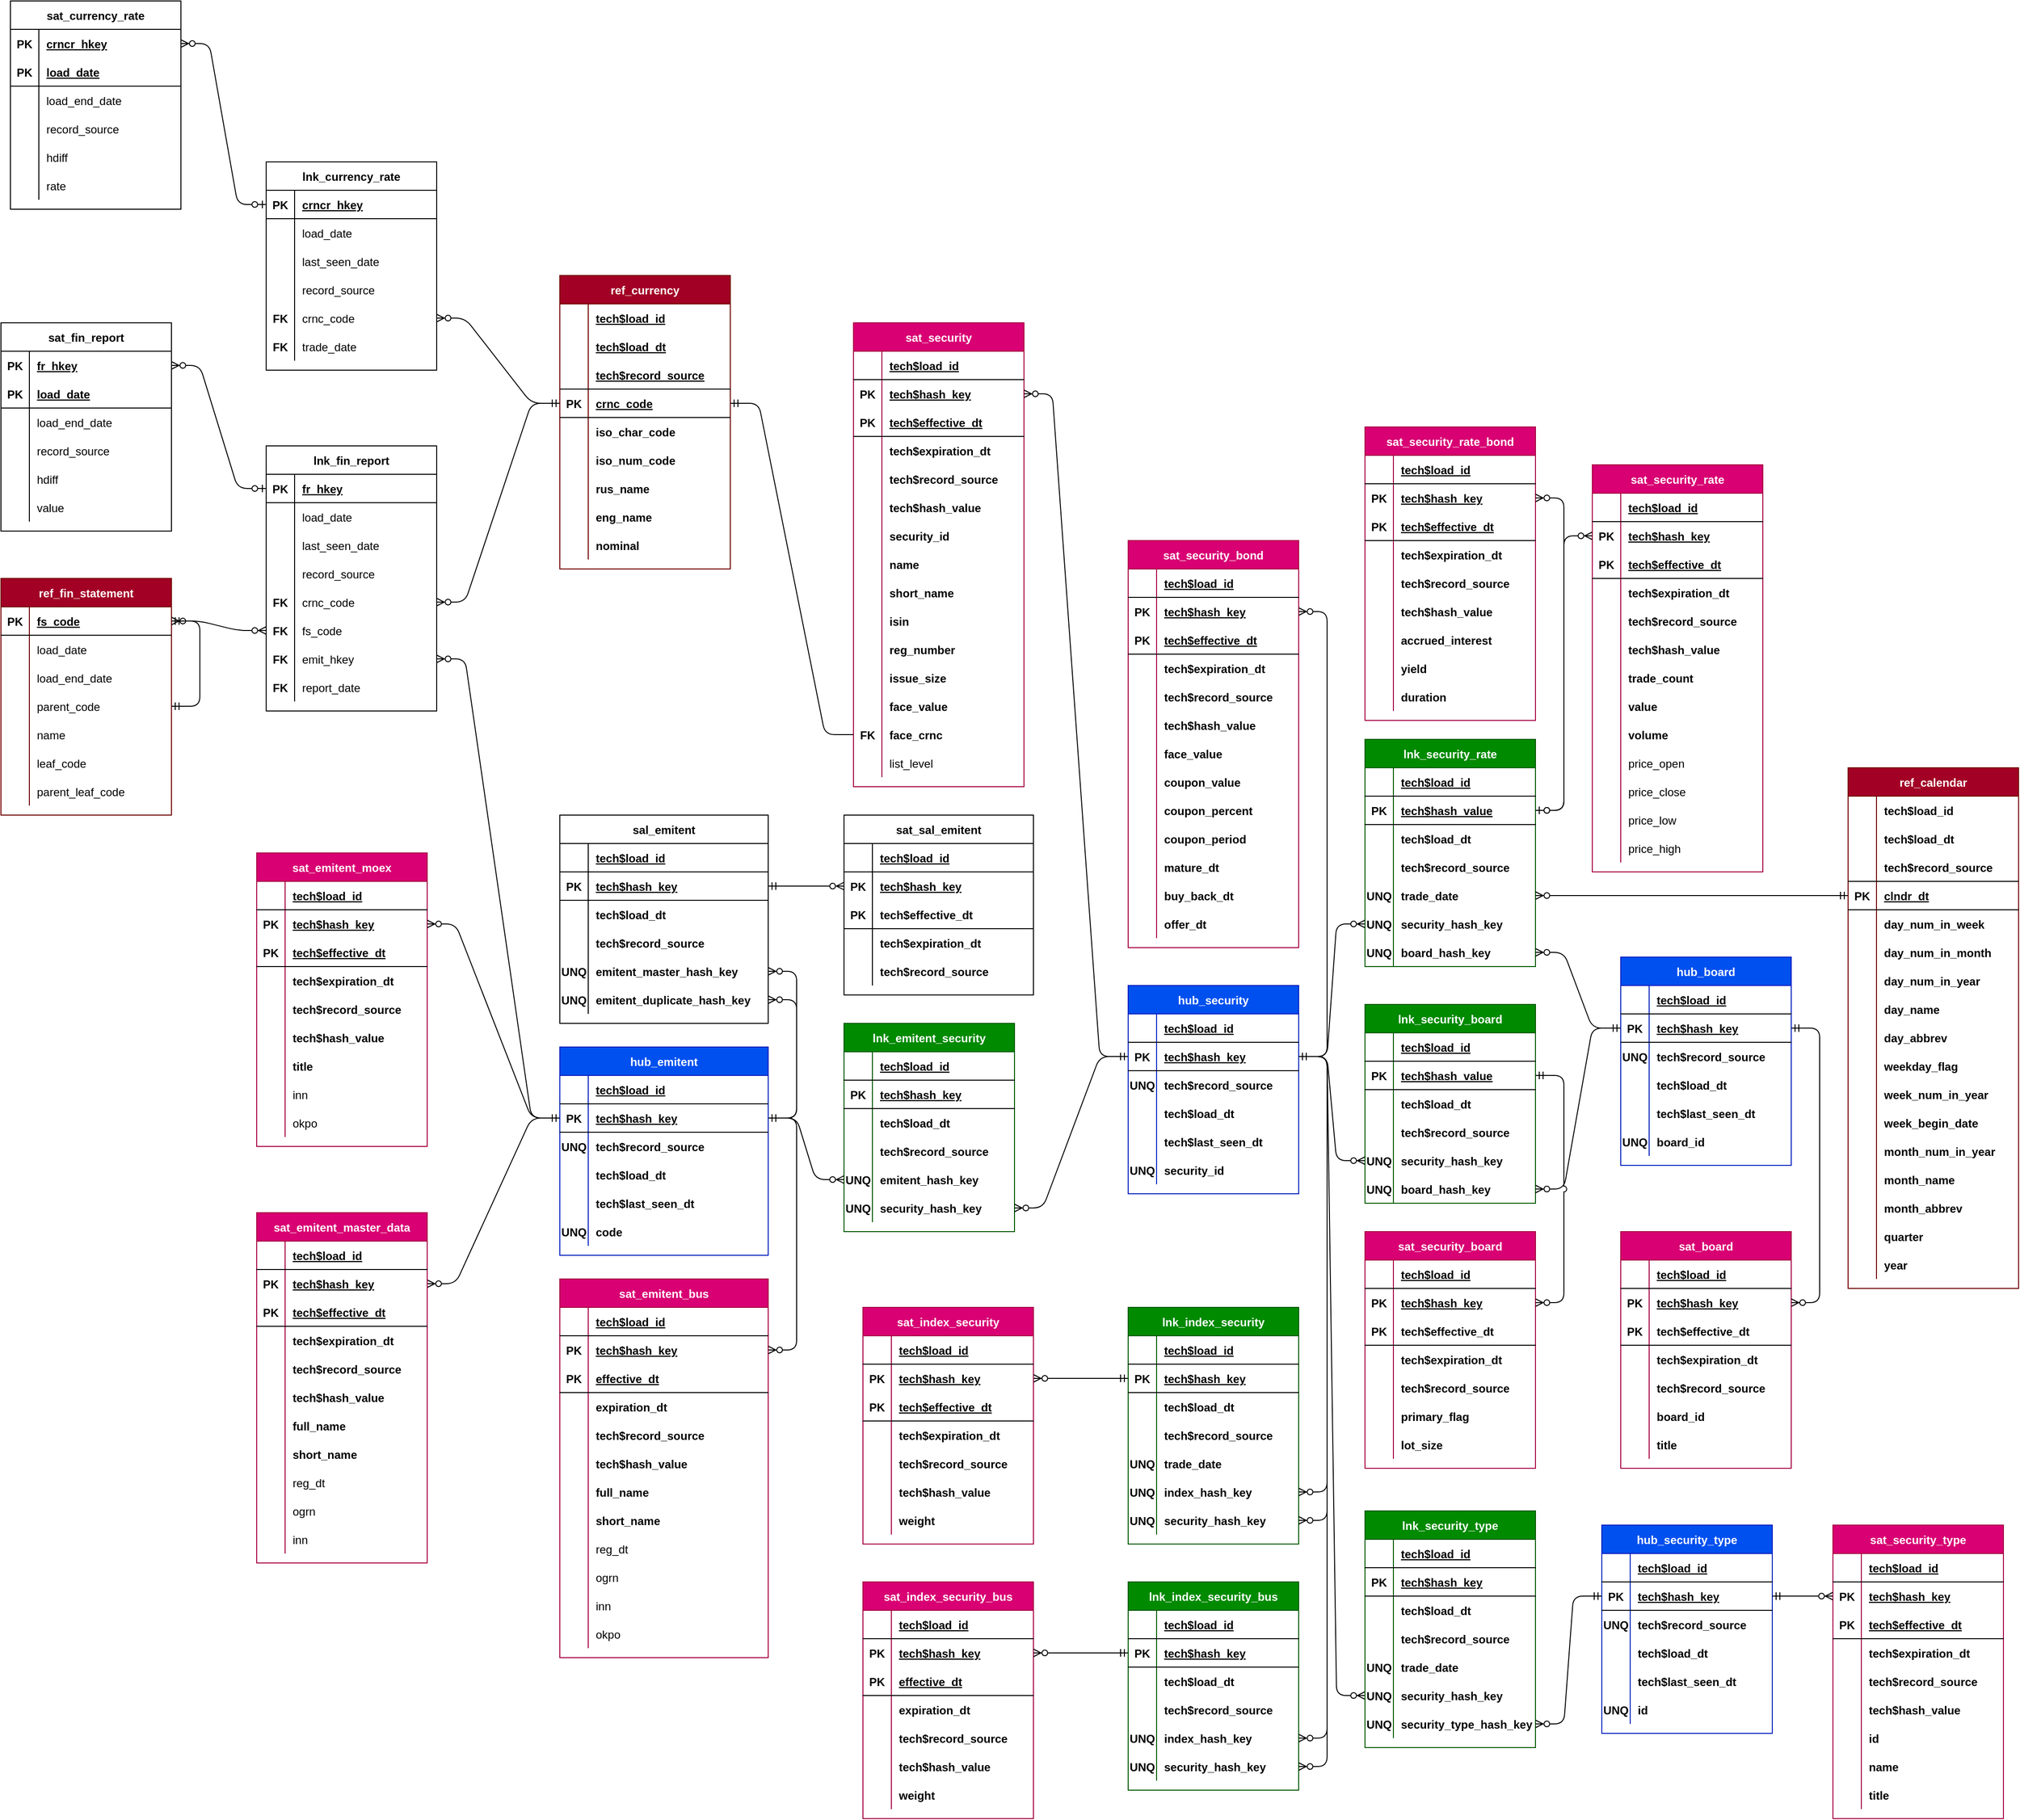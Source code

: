 <mxfile version="14.5.1" type="device"><diagram id="nt0fJhytcVBqntkfhPrh" name="Page-1"><mxGraphModel dx="3214" dy="2117" grid="1" gridSize="10" guides="1" tooltips="1" connect="1" arrows="1" fold="1" page="1" pageScale="1" pageWidth="827" pageHeight="1169" math="0" shadow="0"><root><mxCell id="0"/><mxCell id="1" parent="0"/><mxCell id="GtaLgqkad3kbuOX7Iuo6-1" value="ref_currency" style="shape=table;startSize=30;container=1;collapsible=1;childLayout=tableLayout;fixedRows=1;rowLines=0;fontStyle=1;align=center;resizeLast=1;fillColor=#a20025;strokeColor=#6F0000;fontColor=#ffffff;columnLines=1;" parent="1" vertex="1"><mxGeometry x="-1020" y="-230" width="180" height="310" as="geometry"/></mxCell><mxCell id="4Yj3_VNBX2rNATVzfhSV-3" value="" style="shape=partialRectangle;collapsible=0;dropTarget=0;pointerEvents=0;fillColor=none;top=0;left=0;bottom=0;right=0;points=[[0,0.5],[1,0.5]];portConstraint=eastwest;" parent="GtaLgqkad3kbuOX7Iuo6-1" vertex="1"><mxGeometry y="30" width="180" height="30" as="geometry"/></mxCell><mxCell id="4Yj3_VNBX2rNATVzfhSV-4" value="" style="shape=partialRectangle;connectable=0;fillColor=none;top=0;left=0;bottom=0;right=0;fontStyle=1;overflow=hidden;" parent="4Yj3_VNBX2rNATVzfhSV-3" vertex="1"><mxGeometry width="30" height="30" as="geometry"/></mxCell><mxCell id="4Yj3_VNBX2rNATVzfhSV-5" value="tech$load_id" style="shape=partialRectangle;connectable=0;top=0;left=0;bottom=0;right=0;align=left;spacingLeft=6;fontStyle=5;overflow=hidden;fillColor=none;" parent="4Yj3_VNBX2rNATVzfhSV-3" vertex="1"><mxGeometry x="30" width="150" height="30" as="geometry"/></mxCell><mxCell id="4Yj3_VNBX2rNATVzfhSV-6" value="" style="shape=partialRectangle;collapsible=0;dropTarget=0;pointerEvents=0;fillColor=none;top=0;left=0;bottom=0;right=0;points=[[0,0.5],[1,0.5]];portConstraint=eastwest;" parent="GtaLgqkad3kbuOX7Iuo6-1" vertex="1"><mxGeometry y="60" width="180" height="30" as="geometry"/></mxCell><mxCell id="4Yj3_VNBX2rNATVzfhSV-7" value="" style="shape=partialRectangle;connectable=0;fillColor=none;top=0;left=0;bottom=0;right=0;fontStyle=1;overflow=hidden;" parent="4Yj3_VNBX2rNATVzfhSV-6" vertex="1"><mxGeometry width="30" height="30" as="geometry"/></mxCell><mxCell id="4Yj3_VNBX2rNATVzfhSV-8" value="tech$load_dt" style="shape=partialRectangle;connectable=0;top=0;left=0;bottom=0;right=0;align=left;spacingLeft=6;fontStyle=5;overflow=hidden;fillColor=none;" parent="4Yj3_VNBX2rNATVzfhSV-6" vertex="1"><mxGeometry x="30" width="150" height="30" as="geometry"/></mxCell><mxCell id="4Yj3_VNBX2rNATVzfhSV-9" value="" style="shape=partialRectangle;collapsible=0;dropTarget=0;pointerEvents=0;fillColor=none;top=0;left=0;bottom=1;right=0;points=[[0,0.5],[1,0.5]];portConstraint=eastwest;" parent="GtaLgqkad3kbuOX7Iuo6-1" vertex="1"><mxGeometry y="90" width="180" height="30" as="geometry"/></mxCell><mxCell id="4Yj3_VNBX2rNATVzfhSV-10" value="" style="shape=partialRectangle;connectable=0;fillColor=none;top=0;left=0;bottom=0;right=0;fontStyle=1;overflow=hidden;" parent="4Yj3_VNBX2rNATVzfhSV-9" vertex="1"><mxGeometry width="30" height="30" as="geometry"/></mxCell><mxCell id="4Yj3_VNBX2rNATVzfhSV-11" value="tech$record_source" style="shape=partialRectangle;connectable=0;top=0;left=0;bottom=0;right=0;align=left;spacingLeft=6;fontStyle=5;overflow=hidden;fillColor=none;" parent="4Yj3_VNBX2rNATVzfhSV-9" vertex="1"><mxGeometry x="30" width="150" height="30" as="geometry"/></mxCell><mxCell id="GtaLgqkad3kbuOX7Iuo6-2" value="" style="shape=partialRectangle;collapsible=0;dropTarget=0;pointerEvents=0;fillColor=none;top=0;left=0;bottom=1;right=0;points=[[0,0.5],[1,0.5]];portConstraint=eastwest;" parent="GtaLgqkad3kbuOX7Iuo6-1" vertex="1"><mxGeometry y="120" width="180" height="30" as="geometry"/></mxCell><mxCell id="GtaLgqkad3kbuOX7Iuo6-3" value="PK" style="shape=partialRectangle;connectable=0;fillColor=none;top=0;left=0;bottom=0;right=0;fontStyle=1;overflow=hidden;" parent="GtaLgqkad3kbuOX7Iuo6-2" vertex="1"><mxGeometry width="30" height="30" as="geometry"/></mxCell><mxCell id="GtaLgqkad3kbuOX7Iuo6-4" value="crnc_code" style="shape=partialRectangle;connectable=0;top=0;left=0;bottom=0;right=0;align=left;spacingLeft=6;fontStyle=5;overflow=hidden;fillColor=none;" parent="GtaLgqkad3kbuOX7Iuo6-2" vertex="1"><mxGeometry x="30" width="150" height="30" as="geometry"/></mxCell><mxCell id="GtaLgqkad3kbuOX7Iuo6-43" value="" style="shape=partialRectangle;collapsible=0;dropTarget=0;pointerEvents=0;fillColor=none;top=0;left=0;bottom=0;right=0;points=[[0,0.5],[1,0.5]];portConstraint=eastwest;" parent="GtaLgqkad3kbuOX7Iuo6-1" vertex="1"><mxGeometry y="150" width="180" height="30" as="geometry"/></mxCell><mxCell id="GtaLgqkad3kbuOX7Iuo6-44" value="" style="shape=partialRectangle;connectable=0;fillColor=none;top=0;left=0;bottom=0;right=0;editable=1;overflow=hidden;" parent="GtaLgqkad3kbuOX7Iuo6-43" vertex="1"><mxGeometry width="30" height="30" as="geometry"/></mxCell><mxCell id="GtaLgqkad3kbuOX7Iuo6-45" value="iso_char_code" style="shape=partialRectangle;connectable=0;fillColor=none;top=0;left=0;bottom=0;right=0;align=left;spacingLeft=6;overflow=hidden;fontStyle=1" parent="GtaLgqkad3kbuOX7Iuo6-43" vertex="1"><mxGeometry x="30" width="150" height="30" as="geometry"/></mxCell><mxCell id="4Yj3_VNBX2rNATVzfhSV-12" value="" style="shape=partialRectangle;collapsible=0;dropTarget=0;pointerEvents=0;fillColor=none;top=0;left=0;bottom=0;right=0;points=[[0,0.5],[1,0.5]];portConstraint=eastwest;" parent="GtaLgqkad3kbuOX7Iuo6-1" vertex="1"><mxGeometry y="180" width="180" height="30" as="geometry"/></mxCell><mxCell id="4Yj3_VNBX2rNATVzfhSV-13" value="" style="shape=partialRectangle;connectable=0;fillColor=none;top=0;left=0;bottom=0;right=0;editable=1;overflow=hidden;" parent="4Yj3_VNBX2rNATVzfhSV-12" vertex="1"><mxGeometry width="30" height="30" as="geometry"/></mxCell><mxCell id="4Yj3_VNBX2rNATVzfhSV-14" value="iso_num_code" style="shape=partialRectangle;connectable=0;fillColor=none;top=0;left=0;bottom=0;right=0;align=left;spacingLeft=6;overflow=hidden;fontStyle=1" parent="4Yj3_VNBX2rNATVzfhSV-12" vertex="1"><mxGeometry x="30" width="150" height="30" as="geometry"/></mxCell><mxCell id="GtaLgqkad3kbuOX7Iuo6-40" value="" style="shape=partialRectangle;collapsible=0;dropTarget=0;pointerEvents=0;fillColor=none;top=0;left=0;bottom=0;right=0;points=[[0,0.5],[1,0.5]];portConstraint=eastwest;" parent="GtaLgqkad3kbuOX7Iuo6-1" vertex="1"><mxGeometry y="210" width="180" height="30" as="geometry"/></mxCell><mxCell id="GtaLgqkad3kbuOX7Iuo6-41" value="" style="shape=partialRectangle;connectable=0;fillColor=none;top=0;left=0;bottom=0;right=0;editable=1;overflow=hidden;" parent="GtaLgqkad3kbuOX7Iuo6-40" vertex="1"><mxGeometry width="30" height="30" as="geometry"/></mxCell><mxCell id="GtaLgqkad3kbuOX7Iuo6-42" value="rus_name" style="shape=partialRectangle;connectable=0;fillColor=none;top=0;left=0;bottom=0;right=0;align=left;spacingLeft=6;overflow=hidden;fontStyle=1" parent="GtaLgqkad3kbuOX7Iuo6-40" vertex="1"><mxGeometry x="30" width="150" height="30" as="geometry"/></mxCell><mxCell id="4Yj3_VNBX2rNATVzfhSV-15" value="" style="shape=partialRectangle;collapsible=0;dropTarget=0;pointerEvents=0;fillColor=none;top=0;left=0;bottom=0;right=0;points=[[0,0.5],[1,0.5]];portConstraint=eastwest;" parent="GtaLgqkad3kbuOX7Iuo6-1" vertex="1"><mxGeometry y="240" width="180" height="30" as="geometry"/></mxCell><mxCell id="4Yj3_VNBX2rNATVzfhSV-16" value="" style="shape=partialRectangle;connectable=0;fillColor=none;top=0;left=0;bottom=0;right=0;editable=1;overflow=hidden;" parent="4Yj3_VNBX2rNATVzfhSV-15" vertex="1"><mxGeometry width="30" height="30" as="geometry"/></mxCell><mxCell id="4Yj3_VNBX2rNATVzfhSV-17" value="eng_name" style="shape=partialRectangle;connectable=0;fillColor=none;top=0;left=0;bottom=0;right=0;align=left;spacingLeft=6;overflow=hidden;fontStyle=1" parent="4Yj3_VNBX2rNATVzfhSV-15" vertex="1"><mxGeometry x="30" width="150" height="30" as="geometry"/></mxCell><mxCell id="GtaLgqkad3kbuOX7Iuo6-11" value="" style="shape=partialRectangle;collapsible=0;dropTarget=0;pointerEvents=0;fillColor=none;top=0;left=0;bottom=0;right=0;points=[[0,0.5],[1,0.5]];portConstraint=eastwest;" parent="GtaLgqkad3kbuOX7Iuo6-1" vertex="1"><mxGeometry y="270" width="180" height="30" as="geometry"/></mxCell><mxCell id="GtaLgqkad3kbuOX7Iuo6-12" value="" style="shape=partialRectangle;connectable=0;fillColor=none;top=0;left=0;bottom=0;right=0;editable=1;overflow=hidden;" parent="GtaLgqkad3kbuOX7Iuo6-11" vertex="1"><mxGeometry width="30" height="30" as="geometry"/></mxCell><mxCell id="GtaLgqkad3kbuOX7Iuo6-13" value="nominal" style="shape=partialRectangle;connectable=0;fillColor=none;top=0;left=0;bottom=0;right=0;align=left;spacingLeft=6;overflow=hidden;fontStyle=1" parent="GtaLgqkad3kbuOX7Iuo6-11" vertex="1"><mxGeometry x="30" width="150" height="30" as="geometry"/></mxCell><mxCell id="GtaLgqkad3kbuOX7Iuo6-46" value="ref_calendar" style="shape=table;startSize=30;container=1;collapsible=1;childLayout=tableLayout;fixedRows=1;rowLines=0;fontStyle=1;align=center;resizeLast=1;fillColor=#a20025;strokeColor=#6F0000;fontColor=#ffffff;" parent="1" vertex="1"><mxGeometry x="340" y="290" width="180" height="550" as="geometry"/></mxCell><mxCell id="CPxB9bW0i7p_JEU4kqw2-4" value="" style="shape=partialRectangle;collapsible=0;dropTarget=0;pointerEvents=0;fillColor=none;top=0;left=0;bottom=0;right=0;points=[[0,0.5],[1,0.5]];portConstraint=eastwest;" parent="GtaLgqkad3kbuOX7Iuo6-46" vertex="1"><mxGeometry y="30" width="180" height="30" as="geometry"/></mxCell><mxCell id="CPxB9bW0i7p_JEU4kqw2-5" value="" style="shape=partialRectangle;connectable=0;fillColor=none;top=0;left=0;bottom=0;right=0;fontStyle=1;overflow=hidden;" parent="CPxB9bW0i7p_JEU4kqw2-4" vertex="1"><mxGeometry width="30" height="30" as="geometry"/></mxCell><mxCell id="CPxB9bW0i7p_JEU4kqw2-6" value="tech$load_id" style="shape=partialRectangle;connectable=0;fillColor=none;top=0;left=0;bottom=0;right=0;align=left;spacingLeft=6;fontStyle=1;overflow=hidden;" parent="CPxB9bW0i7p_JEU4kqw2-4" vertex="1"><mxGeometry x="30" width="150" height="30" as="geometry"/></mxCell><mxCell id="GtaLgqkad3kbuOX7Iuo6-50" value="" style="shape=partialRectangle;collapsible=0;dropTarget=0;pointerEvents=0;fillColor=none;top=0;left=0;bottom=0;right=0;points=[[0,0.5],[1,0.5]];portConstraint=eastwest;" parent="GtaLgqkad3kbuOX7Iuo6-46" vertex="1"><mxGeometry y="60" width="180" height="30" as="geometry"/></mxCell><mxCell id="GtaLgqkad3kbuOX7Iuo6-51" value="" style="shape=partialRectangle;connectable=0;fillColor=none;top=0;left=0;bottom=0;right=0;editable=1;overflow=hidden;" parent="GtaLgqkad3kbuOX7Iuo6-50" vertex="1"><mxGeometry width="30" height="30" as="geometry"/></mxCell><mxCell id="GtaLgqkad3kbuOX7Iuo6-52" value="tech$load_dt" style="shape=partialRectangle;connectable=0;fillColor=none;top=0;left=0;bottom=0;right=0;align=left;spacingLeft=6;overflow=hidden;fontStyle=1" parent="GtaLgqkad3kbuOX7Iuo6-50" vertex="1"><mxGeometry x="30" width="150" height="30" as="geometry"/></mxCell><mxCell id="GtaLgqkad3kbuOX7Iuo6-53" value="" style="shape=partialRectangle;collapsible=0;dropTarget=0;pointerEvents=0;fillColor=none;top=0;left=0;bottom=0;right=0;points=[[0,0.5],[1,0.5]];portConstraint=eastwest;" parent="GtaLgqkad3kbuOX7Iuo6-46" vertex="1"><mxGeometry y="90" width="180" height="30" as="geometry"/></mxCell><mxCell id="GtaLgqkad3kbuOX7Iuo6-54" value="" style="shape=partialRectangle;connectable=0;fillColor=none;top=0;left=0;bottom=0;right=0;editable=1;overflow=hidden;" parent="GtaLgqkad3kbuOX7Iuo6-53" vertex="1"><mxGeometry width="30" height="30" as="geometry"/></mxCell><mxCell id="GtaLgqkad3kbuOX7Iuo6-55" value="tech$record_source" style="shape=partialRectangle;connectable=0;fillColor=none;top=0;left=0;bottom=0;right=0;align=left;spacingLeft=6;overflow=hidden;fontStyle=1" parent="GtaLgqkad3kbuOX7Iuo6-53" vertex="1"><mxGeometry x="30" width="150" height="30" as="geometry"/></mxCell><mxCell id="GtaLgqkad3kbuOX7Iuo6-47" value="" style="shape=partialRectangle;collapsible=0;dropTarget=0;pointerEvents=0;fillColor=none;top=1;left=0;bottom=1;right=0;points=[[0,0.5],[1,0.5]];portConstraint=eastwest;" parent="GtaLgqkad3kbuOX7Iuo6-46" vertex="1"><mxGeometry y="120" width="180" height="30" as="geometry"/></mxCell><mxCell id="GtaLgqkad3kbuOX7Iuo6-48" value="PK" style="shape=partialRectangle;connectable=0;fillColor=none;top=0;left=0;bottom=0;right=0;fontStyle=1;overflow=hidden;" parent="GtaLgqkad3kbuOX7Iuo6-47" vertex="1"><mxGeometry width="30" height="30" as="geometry"/></mxCell><mxCell id="GtaLgqkad3kbuOX7Iuo6-49" value="clndr_dt" style="shape=partialRectangle;connectable=0;fillColor=none;top=0;left=0;bottom=0;right=0;align=left;spacingLeft=6;fontStyle=5;overflow=hidden;" parent="GtaLgqkad3kbuOX7Iuo6-47" vertex="1"><mxGeometry x="30" width="150" height="30" as="geometry"/></mxCell><mxCell id="GtaLgqkad3kbuOX7Iuo6-66" value="" style="shape=partialRectangle;collapsible=0;dropTarget=0;pointerEvents=0;fillColor=none;top=0;left=0;bottom=0;right=0;points=[[0,0.5],[1,0.5]];portConstraint=eastwest;" parent="GtaLgqkad3kbuOX7Iuo6-46" vertex="1"><mxGeometry y="150" width="180" height="30" as="geometry"/></mxCell><mxCell id="GtaLgqkad3kbuOX7Iuo6-67" value="" style="shape=partialRectangle;connectable=0;fillColor=none;top=0;left=0;bottom=0;right=0;editable=1;overflow=hidden;" parent="GtaLgqkad3kbuOX7Iuo6-66" vertex="1"><mxGeometry width="30" height="30" as="geometry"/></mxCell><mxCell id="GtaLgqkad3kbuOX7Iuo6-68" value="day_num_in_week" style="shape=partialRectangle;connectable=0;fillColor=none;top=0;left=0;bottom=0;right=0;align=left;spacingLeft=6;overflow=hidden;fontStyle=1" parent="GtaLgqkad3kbuOX7Iuo6-66" vertex="1"><mxGeometry x="30" width="150" height="30" as="geometry"/></mxCell><mxCell id="GtaLgqkad3kbuOX7Iuo6-63" value="" style="shape=partialRectangle;collapsible=0;dropTarget=0;pointerEvents=0;fillColor=none;top=0;left=0;bottom=0;right=0;points=[[0,0.5],[1,0.5]];portConstraint=eastwest;" parent="GtaLgqkad3kbuOX7Iuo6-46" vertex="1"><mxGeometry y="180" width="180" height="30" as="geometry"/></mxCell><mxCell id="GtaLgqkad3kbuOX7Iuo6-64" value="" style="shape=partialRectangle;connectable=0;fillColor=none;top=0;left=0;bottom=0;right=0;editable=1;overflow=hidden;" parent="GtaLgqkad3kbuOX7Iuo6-63" vertex="1"><mxGeometry width="30" height="30" as="geometry"/></mxCell><mxCell id="GtaLgqkad3kbuOX7Iuo6-65" value="day_num_in_month" style="shape=partialRectangle;connectable=0;fillColor=none;top=0;left=0;bottom=0;right=0;align=left;spacingLeft=6;overflow=hidden;fontStyle=1" parent="GtaLgqkad3kbuOX7Iuo6-63" vertex="1"><mxGeometry x="30" width="150" height="30" as="geometry"/></mxCell><mxCell id="GtaLgqkad3kbuOX7Iuo6-90" value="" style="shape=partialRectangle;collapsible=0;dropTarget=0;pointerEvents=0;fillColor=none;top=0;left=0;bottom=0;right=0;points=[[0,0.5],[1,0.5]];portConstraint=eastwest;" parent="GtaLgqkad3kbuOX7Iuo6-46" vertex="1"><mxGeometry y="210" width="180" height="30" as="geometry"/></mxCell><mxCell id="GtaLgqkad3kbuOX7Iuo6-91" value="" style="shape=partialRectangle;connectable=0;fillColor=none;top=0;left=0;bottom=0;right=0;editable=1;overflow=hidden;" parent="GtaLgqkad3kbuOX7Iuo6-90" vertex="1"><mxGeometry width="30" height="30" as="geometry"/></mxCell><mxCell id="GtaLgqkad3kbuOX7Iuo6-92" value="day_num_in_year" style="shape=partialRectangle;connectable=0;fillColor=none;top=0;left=0;bottom=0;right=0;align=left;spacingLeft=6;overflow=hidden;fontStyle=1" parent="GtaLgqkad3kbuOX7Iuo6-90" vertex="1"><mxGeometry x="30" width="150" height="30" as="geometry"/></mxCell><mxCell id="GtaLgqkad3kbuOX7Iuo6-59" value="" style="shape=partialRectangle;collapsible=0;dropTarget=0;pointerEvents=0;fillColor=none;top=0;left=0;bottom=0;right=0;points=[[0,0.5],[1,0.5]];portConstraint=eastwest;" parent="GtaLgqkad3kbuOX7Iuo6-46" vertex="1"><mxGeometry y="240" width="180" height="30" as="geometry"/></mxCell><mxCell id="GtaLgqkad3kbuOX7Iuo6-60" value="" style="shape=partialRectangle;connectable=0;fillColor=none;top=0;left=0;bottom=0;right=0;editable=1;overflow=hidden;" parent="GtaLgqkad3kbuOX7Iuo6-59" vertex="1"><mxGeometry width="30" height="30" as="geometry"/></mxCell><mxCell id="GtaLgqkad3kbuOX7Iuo6-61" value="day_name" style="shape=partialRectangle;connectable=0;fillColor=none;top=0;left=0;bottom=0;right=0;align=left;spacingLeft=6;overflow=hidden;fontStyle=1" parent="GtaLgqkad3kbuOX7Iuo6-59" vertex="1"><mxGeometry x="30" width="150" height="30" as="geometry"/></mxCell><mxCell id="GtaLgqkad3kbuOX7Iuo6-56" value="" style="shape=partialRectangle;collapsible=0;dropTarget=0;pointerEvents=0;fillColor=none;top=0;left=0;bottom=0;right=0;points=[[0,0.5],[1,0.5]];portConstraint=eastwest;" parent="GtaLgqkad3kbuOX7Iuo6-46" vertex="1"><mxGeometry y="270" width="180" height="30" as="geometry"/></mxCell><mxCell id="GtaLgqkad3kbuOX7Iuo6-57" value="" style="shape=partialRectangle;connectable=0;fillColor=none;top=0;left=0;bottom=0;right=0;editable=1;overflow=hidden;" parent="GtaLgqkad3kbuOX7Iuo6-56" vertex="1"><mxGeometry width="30" height="30" as="geometry"/></mxCell><mxCell id="GtaLgqkad3kbuOX7Iuo6-58" value="day_abbrev" style="shape=partialRectangle;connectable=0;fillColor=none;top=0;left=0;bottom=0;right=0;align=left;spacingLeft=6;overflow=hidden;fontStyle=1" parent="GtaLgqkad3kbuOX7Iuo6-56" vertex="1"><mxGeometry x="30" width="150" height="30" as="geometry"/></mxCell><mxCell id="GtaLgqkad3kbuOX7Iuo6-69" value="" style="shape=partialRectangle;collapsible=0;dropTarget=0;pointerEvents=0;fillColor=none;top=0;left=0;bottom=0;right=0;points=[[0,0.5],[1,0.5]];portConstraint=eastwest;" parent="GtaLgqkad3kbuOX7Iuo6-46" vertex="1"><mxGeometry y="300" width="180" height="30" as="geometry"/></mxCell><mxCell id="GtaLgqkad3kbuOX7Iuo6-70" value="" style="shape=partialRectangle;connectable=0;fillColor=none;top=0;left=0;bottom=0;right=0;editable=1;overflow=hidden;" parent="GtaLgqkad3kbuOX7Iuo6-69" vertex="1"><mxGeometry width="30" height="30" as="geometry"/></mxCell><mxCell id="GtaLgqkad3kbuOX7Iuo6-71" value="weekday_flag" style="shape=partialRectangle;connectable=0;fillColor=none;top=0;left=0;bottom=0;right=0;align=left;spacingLeft=6;overflow=hidden;fontStyle=1" parent="GtaLgqkad3kbuOX7Iuo6-69" vertex="1"><mxGeometry x="30" width="150" height="30" as="geometry"/></mxCell><mxCell id="GtaLgqkad3kbuOX7Iuo6-72" value="" style="shape=partialRectangle;collapsible=0;dropTarget=0;pointerEvents=0;fillColor=none;top=0;left=0;bottom=0;right=0;points=[[0,0.5],[1,0.5]];portConstraint=eastwest;" parent="GtaLgqkad3kbuOX7Iuo6-46" vertex="1"><mxGeometry y="330" width="180" height="30" as="geometry"/></mxCell><mxCell id="GtaLgqkad3kbuOX7Iuo6-73" value="" style="shape=partialRectangle;connectable=0;fillColor=none;top=0;left=0;bottom=0;right=0;editable=1;overflow=hidden;" parent="GtaLgqkad3kbuOX7Iuo6-72" vertex="1"><mxGeometry width="30" height="30" as="geometry"/></mxCell><mxCell id="GtaLgqkad3kbuOX7Iuo6-74" value="week_num_in_year" style="shape=partialRectangle;connectable=0;fillColor=none;top=0;left=0;bottom=0;right=0;align=left;spacingLeft=6;overflow=hidden;fontStyle=1" parent="GtaLgqkad3kbuOX7Iuo6-72" vertex="1"><mxGeometry x="30" width="150" height="30" as="geometry"/></mxCell><mxCell id="GtaLgqkad3kbuOX7Iuo6-93" value="" style="shape=partialRectangle;collapsible=0;dropTarget=0;pointerEvents=0;fillColor=none;top=0;left=0;bottom=0;right=0;points=[[0,0.5],[1,0.5]];portConstraint=eastwest;" parent="GtaLgqkad3kbuOX7Iuo6-46" vertex="1"><mxGeometry y="360" width="180" height="30" as="geometry"/></mxCell><mxCell id="GtaLgqkad3kbuOX7Iuo6-94" value="" style="shape=partialRectangle;connectable=0;fillColor=none;top=0;left=0;bottom=0;right=0;editable=1;overflow=hidden;" parent="GtaLgqkad3kbuOX7Iuo6-93" vertex="1"><mxGeometry width="30" height="30" as="geometry"/></mxCell><mxCell id="GtaLgqkad3kbuOX7Iuo6-95" value="week_begin_date" style="shape=partialRectangle;connectable=0;fillColor=none;top=0;left=0;bottom=0;right=0;align=left;spacingLeft=6;overflow=hidden;fontStyle=1" parent="GtaLgqkad3kbuOX7Iuo6-93" vertex="1"><mxGeometry x="30" width="150" height="30" as="geometry"/></mxCell><mxCell id="GtaLgqkad3kbuOX7Iuo6-96" value="" style="shape=partialRectangle;collapsible=0;dropTarget=0;pointerEvents=0;fillColor=none;top=0;left=0;bottom=0;right=0;points=[[0,0.5],[1,0.5]];portConstraint=eastwest;" parent="GtaLgqkad3kbuOX7Iuo6-46" vertex="1"><mxGeometry y="390" width="180" height="30" as="geometry"/></mxCell><mxCell id="GtaLgqkad3kbuOX7Iuo6-97" value="" style="shape=partialRectangle;connectable=0;fillColor=none;top=0;left=0;bottom=0;right=0;editable=1;overflow=hidden;" parent="GtaLgqkad3kbuOX7Iuo6-96" vertex="1"><mxGeometry width="30" height="30" as="geometry"/></mxCell><mxCell id="GtaLgqkad3kbuOX7Iuo6-98" value="month_num_in_year" style="shape=partialRectangle;connectable=0;fillColor=none;top=0;left=0;bottom=0;right=0;align=left;spacingLeft=6;overflow=hidden;fontStyle=1" parent="GtaLgqkad3kbuOX7Iuo6-96" vertex="1"><mxGeometry x="30" width="150" height="30" as="geometry"/></mxCell><mxCell id="GtaLgqkad3kbuOX7Iuo6-75" value="" style="shape=partialRectangle;collapsible=0;dropTarget=0;pointerEvents=0;fillColor=none;top=0;left=0;bottom=0;right=0;points=[[0,0.5],[1,0.5]];portConstraint=eastwest;" parent="GtaLgqkad3kbuOX7Iuo6-46" vertex="1"><mxGeometry y="420" width="180" height="30" as="geometry"/></mxCell><mxCell id="GtaLgqkad3kbuOX7Iuo6-76" value="" style="shape=partialRectangle;connectable=0;fillColor=none;top=0;left=0;bottom=0;right=0;editable=1;overflow=hidden;" parent="GtaLgqkad3kbuOX7Iuo6-75" vertex="1"><mxGeometry width="30" height="30" as="geometry"/></mxCell><mxCell id="GtaLgqkad3kbuOX7Iuo6-77" value="month_name" style="shape=partialRectangle;connectable=0;fillColor=none;top=0;left=0;bottom=0;right=0;align=left;spacingLeft=6;overflow=hidden;fontStyle=1" parent="GtaLgqkad3kbuOX7Iuo6-75" vertex="1"><mxGeometry x="30" width="150" height="30" as="geometry"/></mxCell><mxCell id="GtaLgqkad3kbuOX7Iuo6-78" value="" style="shape=partialRectangle;collapsible=0;dropTarget=0;pointerEvents=0;fillColor=none;top=0;left=0;bottom=0;right=0;points=[[0,0.5],[1,0.5]];portConstraint=eastwest;" parent="GtaLgqkad3kbuOX7Iuo6-46" vertex="1"><mxGeometry y="450" width="180" height="30" as="geometry"/></mxCell><mxCell id="GtaLgqkad3kbuOX7Iuo6-79" value="" style="shape=partialRectangle;connectable=0;fillColor=none;top=0;left=0;bottom=0;right=0;editable=1;overflow=hidden;" parent="GtaLgqkad3kbuOX7Iuo6-78" vertex="1"><mxGeometry width="30" height="30" as="geometry"/></mxCell><mxCell id="GtaLgqkad3kbuOX7Iuo6-80" value="month_abbrev" style="shape=partialRectangle;connectable=0;fillColor=none;top=0;left=0;bottom=0;right=0;align=left;spacingLeft=6;overflow=hidden;fontStyle=1" parent="GtaLgqkad3kbuOX7Iuo6-78" vertex="1"><mxGeometry x="30" width="150" height="30" as="geometry"/></mxCell><mxCell id="GtaLgqkad3kbuOX7Iuo6-81" value="" style="shape=partialRectangle;collapsible=0;dropTarget=0;pointerEvents=0;fillColor=none;top=0;left=0;bottom=0;right=0;points=[[0,0.5],[1,0.5]];portConstraint=eastwest;" parent="GtaLgqkad3kbuOX7Iuo6-46" vertex="1"><mxGeometry y="480" width="180" height="30" as="geometry"/></mxCell><mxCell id="GtaLgqkad3kbuOX7Iuo6-82" value="" style="shape=partialRectangle;connectable=0;fillColor=none;top=0;left=0;bottom=0;right=0;editable=1;overflow=hidden;" parent="GtaLgqkad3kbuOX7Iuo6-81" vertex="1"><mxGeometry width="30" height="30" as="geometry"/></mxCell><mxCell id="GtaLgqkad3kbuOX7Iuo6-83" value="quarter" style="shape=partialRectangle;connectable=0;fillColor=none;top=0;left=0;bottom=0;right=0;align=left;spacingLeft=6;overflow=hidden;fontStyle=1" parent="GtaLgqkad3kbuOX7Iuo6-81" vertex="1"><mxGeometry x="30" width="150" height="30" as="geometry"/></mxCell><mxCell id="GtaLgqkad3kbuOX7Iuo6-84" value="" style="shape=partialRectangle;collapsible=0;dropTarget=0;pointerEvents=0;fillColor=none;top=0;left=0;bottom=0;right=0;points=[[0,0.5],[1,0.5]];portConstraint=eastwest;" parent="GtaLgqkad3kbuOX7Iuo6-46" vertex="1"><mxGeometry y="510" width="180" height="30" as="geometry"/></mxCell><mxCell id="GtaLgqkad3kbuOX7Iuo6-85" value="" style="shape=partialRectangle;connectable=0;fillColor=none;top=0;left=0;bottom=0;right=0;editable=1;overflow=hidden;" parent="GtaLgqkad3kbuOX7Iuo6-84" vertex="1"><mxGeometry width="30" height="30" as="geometry"/></mxCell><mxCell id="GtaLgqkad3kbuOX7Iuo6-86" value="year" style="shape=partialRectangle;connectable=0;fillColor=none;top=0;left=0;bottom=0;right=0;align=left;spacingLeft=6;overflow=hidden;fontStyle=1" parent="GtaLgqkad3kbuOX7Iuo6-84" vertex="1"><mxGeometry x="30" width="150" height="30" as="geometry"/></mxCell><mxCell id="mQ9mM5-Gra-N13k30Zk7-60" value="hub_security" style="shape=table;startSize=30;container=1;collapsible=1;childLayout=tableLayout;fixedRows=1;rowLines=0;fontStyle=1;align=center;resizeLast=1;fillColor=#0050ef;strokeColor=#001DBC;fontColor=#ffffff;" parent="1" vertex="1"><mxGeometry x="-420" y="520" width="180" height="220" as="geometry"/></mxCell><mxCell id="mQ9mM5-Gra-N13k30Zk7-61" value="" style="shape=partialRectangle;collapsible=0;dropTarget=0;pointerEvents=0;fillColor=none;top=0;left=0;bottom=1;right=0;points=[[0,0.5],[1,0.5]];portConstraint=eastwest;" parent="mQ9mM5-Gra-N13k30Zk7-60" vertex="1"><mxGeometry y="30" width="180" height="30" as="geometry"/></mxCell><mxCell id="mQ9mM5-Gra-N13k30Zk7-62" value="" style="shape=partialRectangle;connectable=0;fillColor=none;top=0;left=0;bottom=0;right=0;fontStyle=1;overflow=hidden;" parent="mQ9mM5-Gra-N13k30Zk7-61" vertex="1"><mxGeometry width="30" height="30" as="geometry"/></mxCell><mxCell id="mQ9mM5-Gra-N13k30Zk7-63" value="tech$load_id" style="shape=partialRectangle;connectable=0;fillColor=none;top=0;left=0;bottom=0;right=0;align=left;spacingLeft=6;fontStyle=5;overflow=hidden;" parent="mQ9mM5-Gra-N13k30Zk7-61" vertex="1"><mxGeometry x="30" width="150" height="30" as="geometry"/></mxCell><mxCell id="j-DWPMhrGMjpd7lEWnqH-173" value="" style="shape=partialRectangle;collapsible=0;dropTarget=0;pointerEvents=0;fillColor=none;top=0;left=0;bottom=1;right=0;points=[[0,0.5],[1,0.5]];portConstraint=eastwest;" parent="mQ9mM5-Gra-N13k30Zk7-60" vertex="1"><mxGeometry y="60" width="180" height="30" as="geometry"/></mxCell><mxCell id="j-DWPMhrGMjpd7lEWnqH-174" value="PK" style="shape=partialRectangle;connectable=0;fillColor=none;top=0;left=0;bottom=0;right=0;fontStyle=1;overflow=hidden;" parent="j-DWPMhrGMjpd7lEWnqH-173" vertex="1"><mxGeometry width="30" height="30" as="geometry"/></mxCell><mxCell id="j-DWPMhrGMjpd7lEWnqH-175" value="tech$hash_key" style="shape=partialRectangle;connectable=0;fillColor=none;top=0;left=0;bottom=0;right=0;align=left;spacingLeft=6;fontStyle=5;overflow=hidden;" parent="j-DWPMhrGMjpd7lEWnqH-173" vertex="1"><mxGeometry x="30" width="150" height="30" as="geometry"/></mxCell><mxCell id="mQ9mM5-Gra-N13k30Zk7-64" value="" style="shape=partialRectangle;collapsible=0;dropTarget=0;pointerEvents=0;fillColor=none;top=0;left=0;bottom=0;right=0;points=[[0,0.5],[1,0.5]];portConstraint=eastwest;" parent="mQ9mM5-Gra-N13k30Zk7-60" vertex="1"><mxGeometry y="90" width="180" height="30" as="geometry"/></mxCell><mxCell id="mQ9mM5-Gra-N13k30Zk7-65" value="UNQ" style="shape=partialRectangle;connectable=0;fillColor=none;top=0;left=0;bottom=0;right=0;editable=1;overflow=hidden;fontStyle=1" parent="mQ9mM5-Gra-N13k30Zk7-64" vertex="1"><mxGeometry width="30" height="30" as="geometry"/></mxCell><mxCell id="mQ9mM5-Gra-N13k30Zk7-66" value="tech$record_source" style="shape=partialRectangle;connectable=0;fillColor=none;top=0;left=0;bottom=0;right=0;align=left;spacingLeft=6;overflow=hidden;fontStyle=1" parent="mQ9mM5-Gra-N13k30Zk7-64" vertex="1"><mxGeometry x="30" width="150" height="30" as="geometry"/></mxCell><mxCell id="mQ9mM5-Gra-N13k30Zk7-67" value="" style="shape=partialRectangle;collapsible=0;dropTarget=0;pointerEvents=0;fillColor=none;top=0;left=0;bottom=0;right=0;points=[[0,0.5],[1,0.5]];portConstraint=eastwest;" parent="mQ9mM5-Gra-N13k30Zk7-60" vertex="1"><mxGeometry y="120" width="180" height="30" as="geometry"/></mxCell><mxCell id="mQ9mM5-Gra-N13k30Zk7-68" value="" style="shape=partialRectangle;connectable=0;fillColor=none;top=0;left=0;bottom=0;right=0;editable=1;overflow=hidden;" parent="mQ9mM5-Gra-N13k30Zk7-67" vertex="1"><mxGeometry width="30" height="30" as="geometry"/></mxCell><mxCell id="mQ9mM5-Gra-N13k30Zk7-69" value="tech$load_dt" style="shape=partialRectangle;connectable=0;fillColor=none;top=0;left=0;bottom=0;right=0;align=left;spacingLeft=6;overflow=hidden;fontStyle=1" parent="mQ9mM5-Gra-N13k30Zk7-67" vertex="1"><mxGeometry x="30" width="150" height="30" as="geometry"/></mxCell><mxCell id="mQ9mM5-Gra-N13k30Zk7-70" value="" style="shape=partialRectangle;collapsible=0;dropTarget=0;pointerEvents=0;fillColor=none;top=0;left=0;bottom=0;right=0;points=[[0,0.5],[1,0.5]];portConstraint=eastwest;" parent="mQ9mM5-Gra-N13k30Zk7-60" vertex="1"><mxGeometry y="150" width="180" height="30" as="geometry"/></mxCell><mxCell id="mQ9mM5-Gra-N13k30Zk7-71" value="" style="shape=partialRectangle;connectable=0;fillColor=none;top=0;left=0;bottom=0;right=0;editable=1;overflow=hidden;" parent="mQ9mM5-Gra-N13k30Zk7-70" vertex="1"><mxGeometry width="30" height="30" as="geometry"/></mxCell><mxCell id="mQ9mM5-Gra-N13k30Zk7-72" value="tech$last_seen_dt" style="shape=partialRectangle;connectable=0;fillColor=none;top=0;left=0;bottom=0;right=0;align=left;spacingLeft=6;overflow=hidden;fontStyle=1" parent="mQ9mM5-Gra-N13k30Zk7-70" vertex="1"><mxGeometry x="30" width="150" height="30" as="geometry"/></mxCell><mxCell id="mQ9mM5-Gra-N13k30Zk7-73" value="" style="shape=partialRectangle;collapsible=0;dropTarget=0;pointerEvents=0;fillColor=none;top=0;left=0;bottom=0;right=0;points=[[0,0.5],[1,0.5]];portConstraint=eastwest;" parent="mQ9mM5-Gra-N13k30Zk7-60" vertex="1"><mxGeometry y="180" width="180" height="30" as="geometry"/></mxCell><mxCell id="mQ9mM5-Gra-N13k30Zk7-74" value="UNQ" style="shape=partialRectangle;connectable=0;fillColor=none;top=0;left=0;bottom=0;right=0;editable=1;overflow=hidden;fontStyle=1" parent="mQ9mM5-Gra-N13k30Zk7-73" vertex="1"><mxGeometry width="30" height="30" as="geometry"/></mxCell><mxCell id="mQ9mM5-Gra-N13k30Zk7-75" value="security_id" style="shape=partialRectangle;connectable=0;fillColor=none;top=0;left=0;bottom=0;right=0;align=left;spacingLeft=6;overflow=hidden;fontStyle=1" parent="mQ9mM5-Gra-N13k30Zk7-73" vertex="1"><mxGeometry x="30" width="150" height="30" as="geometry"/></mxCell><mxCell id="mQ9mM5-Gra-N13k30Zk7-76" value="sat_security" style="shape=table;startSize=30;container=1;collapsible=1;childLayout=tableLayout;fixedRows=1;rowLines=0;fontStyle=1;align=center;resizeLast=1;fillColor=#d80073;strokeColor=#A50040;fontColor=#ffffff;" parent="1" vertex="1"><mxGeometry x="-710" y="-180" width="180" height="490" as="geometry"/></mxCell><mxCell id="CPxB9bW0i7p_JEU4kqw2-7" value="" style="shape=partialRectangle;collapsible=0;dropTarget=0;pointerEvents=0;fillColor=none;top=0;left=0;bottom=1;right=0;points=[[0,0.5],[1,0.5]];portConstraint=eastwest;strokeColor=#000000;" parent="mQ9mM5-Gra-N13k30Zk7-76" vertex="1"><mxGeometry y="30" width="180" height="30" as="geometry"/></mxCell><mxCell id="CPxB9bW0i7p_JEU4kqw2-8" value="" style="shape=partialRectangle;connectable=0;fillColor=none;top=0;left=0;bottom=0;right=0;fontStyle=1;overflow=hidden;strokeColor=none;" parent="CPxB9bW0i7p_JEU4kqw2-7" vertex="1"><mxGeometry width="30" height="30" as="geometry"/></mxCell><mxCell id="CPxB9bW0i7p_JEU4kqw2-9" value="tech$load_id" style="shape=partialRectangle;connectable=0;fillColor=none;top=0;left=0;bottom=0;right=0;align=left;spacingLeft=6;fontStyle=5;overflow=hidden;strokeColor=none;" parent="CPxB9bW0i7p_JEU4kqw2-7" vertex="1"><mxGeometry x="30" width="150" height="30" as="geometry"/></mxCell><mxCell id="mQ9mM5-Gra-N13k30Zk7-77" value="" style="shape=partialRectangle;collapsible=0;dropTarget=0;pointerEvents=0;fillColor=none;top=1;left=0;bottom=0;right=0;points=[[0,0.5],[1,0.5]];portConstraint=eastwest;strokeColor=none;" parent="mQ9mM5-Gra-N13k30Zk7-76" vertex="1"><mxGeometry y="60" width="180" height="30" as="geometry"/></mxCell><mxCell id="mQ9mM5-Gra-N13k30Zk7-78" value="PK" style="shape=partialRectangle;connectable=0;fillColor=none;top=0;left=0;bottom=0;right=0;fontStyle=1;overflow=hidden;strokeColor=none;" parent="mQ9mM5-Gra-N13k30Zk7-77" vertex="1"><mxGeometry width="30" height="30" as="geometry"/></mxCell><mxCell id="mQ9mM5-Gra-N13k30Zk7-79" value="tech$hash_key" style="shape=partialRectangle;connectable=0;fillColor=none;top=0;left=0;bottom=0;right=0;align=left;spacingLeft=6;fontStyle=5;overflow=hidden;strokeColor=none;" parent="mQ9mM5-Gra-N13k30Zk7-77" vertex="1"><mxGeometry x="30" width="150" height="30" as="geometry"/></mxCell><mxCell id="mQ9mM5-Gra-N13k30Zk7-89" value="" style="shape=partialRectangle;collapsible=0;dropTarget=0;pointerEvents=0;fillColor=none;top=0;left=0;bottom=1;right=0;points=[[0,0.5],[1,0.5]];portConstraint=eastwest;" parent="mQ9mM5-Gra-N13k30Zk7-76" vertex="1"><mxGeometry y="90" width="180" height="30" as="geometry"/></mxCell><mxCell id="mQ9mM5-Gra-N13k30Zk7-90" value="PK" style="shape=partialRectangle;connectable=0;fillColor=none;top=0;left=0;bottom=0;right=0;fontStyle=1;overflow=hidden;" parent="mQ9mM5-Gra-N13k30Zk7-89" vertex="1"><mxGeometry width="30" height="30" as="geometry"/></mxCell><mxCell id="mQ9mM5-Gra-N13k30Zk7-91" value="tech$effective_dt" style="shape=partialRectangle;connectable=0;fillColor=none;top=0;left=0;bottom=0;right=0;align=left;spacingLeft=6;fontStyle=5;overflow=hidden;" parent="mQ9mM5-Gra-N13k30Zk7-89" vertex="1"><mxGeometry x="30" width="150" height="30" as="geometry"/></mxCell><mxCell id="mQ9mM5-Gra-N13k30Zk7-80" value="" style="shape=partialRectangle;collapsible=0;dropTarget=0;pointerEvents=0;fillColor=none;top=0;left=0;bottom=0;right=0;points=[[0,0.5],[1,0.5]];portConstraint=eastwest;" parent="mQ9mM5-Gra-N13k30Zk7-76" vertex="1"><mxGeometry y="120" width="180" height="30" as="geometry"/></mxCell><mxCell id="mQ9mM5-Gra-N13k30Zk7-81" value="" style="shape=partialRectangle;connectable=0;fillColor=none;top=0;left=0;bottom=0;right=0;editable=1;overflow=hidden;" parent="mQ9mM5-Gra-N13k30Zk7-80" vertex="1"><mxGeometry width="30" height="30" as="geometry"/></mxCell><mxCell id="mQ9mM5-Gra-N13k30Zk7-82" value="tech$expiration_dt" style="shape=partialRectangle;connectable=0;fillColor=none;top=0;left=0;bottom=0;right=0;align=left;spacingLeft=6;overflow=hidden;fontStyle=1" parent="mQ9mM5-Gra-N13k30Zk7-80" vertex="1"><mxGeometry x="30" width="150" height="30" as="geometry"/></mxCell><mxCell id="mQ9mM5-Gra-N13k30Zk7-83" value="" style="shape=partialRectangle;collapsible=0;dropTarget=0;pointerEvents=0;fillColor=none;top=0;left=0;bottom=0;right=0;points=[[0,0.5],[1,0.5]];portConstraint=eastwest;" parent="mQ9mM5-Gra-N13k30Zk7-76" vertex="1"><mxGeometry y="150" width="180" height="30" as="geometry"/></mxCell><mxCell id="mQ9mM5-Gra-N13k30Zk7-84" value="" style="shape=partialRectangle;connectable=0;fillColor=none;top=0;left=0;bottom=0;right=0;editable=1;overflow=hidden;" parent="mQ9mM5-Gra-N13k30Zk7-83" vertex="1"><mxGeometry width="30" height="30" as="geometry"/></mxCell><mxCell id="mQ9mM5-Gra-N13k30Zk7-85" value="tech$record_source" style="shape=partialRectangle;connectable=0;fillColor=none;top=0;left=0;bottom=0;right=0;align=left;spacingLeft=6;overflow=hidden;fontStyle=1" parent="mQ9mM5-Gra-N13k30Zk7-83" vertex="1"><mxGeometry x="30" width="150" height="30" as="geometry"/></mxCell><mxCell id="mQ9mM5-Gra-N13k30Zk7-86" value="" style="shape=partialRectangle;collapsible=0;dropTarget=0;pointerEvents=0;fillColor=none;top=0;left=0;bottom=0;right=0;points=[[0,0.5],[1,0.5]];portConstraint=eastwest;" parent="mQ9mM5-Gra-N13k30Zk7-76" vertex="1"><mxGeometry y="180" width="180" height="30" as="geometry"/></mxCell><mxCell id="mQ9mM5-Gra-N13k30Zk7-87" value="" style="shape=partialRectangle;connectable=0;fillColor=none;top=0;left=0;bottom=0;right=0;editable=1;overflow=hidden;" parent="mQ9mM5-Gra-N13k30Zk7-86" vertex="1"><mxGeometry width="30" height="30" as="geometry"/></mxCell><mxCell id="mQ9mM5-Gra-N13k30Zk7-88" value="tech$hash_value" style="shape=partialRectangle;connectable=0;fillColor=none;top=0;left=0;bottom=0;right=0;align=left;spacingLeft=6;overflow=hidden;fontStyle=1" parent="mQ9mM5-Gra-N13k30Zk7-86" vertex="1"><mxGeometry x="30" width="150" height="30" as="geometry"/></mxCell><mxCell id="mQ9mM5-Gra-N13k30Zk7-129" value="" style="shape=partialRectangle;collapsible=0;dropTarget=0;pointerEvents=0;fillColor=none;top=0;left=0;bottom=0;right=0;points=[[0,0.5],[1,0.5]];portConstraint=eastwest;" parent="mQ9mM5-Gra-N13k30Zk7-76" vertex="1"><mxGeometry y="210" width="180" height="30" as="geometry"/></mxCell><mxCell id="mQ9mM5-Gra-N13k30Zk7-130" value="" style="shape=partialRectangle;connectable=0;fillColor=none;top=0;left=0;bottom=0;right=0;editable=1;overflow=hidden;" parent="mQ9mM5-Gra-N13k30Zk7-129" vertex="1"><mxGeometry width="30" height="30" as="geometry"/></mxCell><mxCell id="mQ9mM5-Gra-N13k30Zk7-131" value="security_id" style="shape=partialRectangle;connectable=0;fillColor=none;top=0;left=0;bottom=0;right=0;align=left;spacingLeft=6;overflow=hidden;fontStyle=1" parent="mQ9mM5-Gra-N13k30Zk7-129" vertex="1"><mxGeometry x="30" width="150" height="30" as="geometry"/></mxCell><mxCell id="mQ9mM5-Gra-N13k30Zk7-92" value="" style="shape=partialRectangle;collapsible=0;dropTarget=0;pointerEvents=0;fillColor=none;top=0;left=0;bottom=0;right=0;points=[[0,0.5],[1,0.5]];portConstraint=eastwest;" parent="mQ9mM5-Gra-N13k30Zk7-76" vertex="1"><mxGeometry y="240" width="180" height="30" as="geometry"/></mxCell><mxCell id="mQ9mM5-Gra-N13k30Zk7-93" value="" style="shape=partialRectangle;connectable=0;fillColor=none;top=0;left=0;bottom=0;right=0;editable=1;overflow=hidden;" parent="mQ9mM5-Gra-N13k30Zk7-92" vertex="1"><mxGeometry width="30" height="30" as="geometry"/></mxCell><mxCell id="mQ9mM5-Gra-N13k30Zk7-94" value="name" style="shape=partialRectangle;connectable=0;fillColor=none;top=0;left=0;bottom=0;right=0;align=left;spacingLeft=6;overflow=hidden;fontStyle=1" parent="mQ9mM5-Gra-N13k30Zk7-92" vertex="1"><mxGeometry x="30" width="150" height="30" as="geometry"/></mxCell><mxCell id="mQ9mM5-Gra-N13k30Zk7-95" value="" style="shape=partialRectangle;collapsible=0;dropTarget=0;pointerEvents=0;fillColor=none;top=0;left=0;bottom=0;right=0;points=[[0,0.5],[1,0.5]];portConstraint=eastwest;" parent="mQ9mM5-Gra-N13k30Zk7-76" vertex="1"><mxGeometry y="270" width="180" height="30" as="geometry"/></mxCell><mxCell id="mQ9mM5-Gra-N13k30Zk7-96" value="" style="shape=partialRectangle;connectable=0;fillColor=none;top=0;left=0;bottom=0;right=0;editable=1;overflow=hidden;" parent="mQ9mM5-Gra-N13k30Zk7-95" vertex="1"><mxGeometry width="30" height="30" as="geometry"/></mxCell><mxCell id="mQ9mM5-Gra-N13k30Zk7-97" value="short_name" style="shape=partialRectangle;connectable=0;fillColor=none;top=0;left=0;bottom=0;right=0;align=left;spacingLeft=6;overflow=hidden;fontStyle=1" parent="mQ9mM5-Gra-N13k30Zk7-95" vertex="1"><mxGeometry x="30" width="150" height="30" as="geometry"/></mxCell><mxCell id="mQ9mM5-Gra-N13k30Zk7-98" value="" style="shape=partialRectangle;collapsible=0;dropTarget=0;pointerEvents=0;fillColor=none;top=0;left=0;bottom=0;right=0;points=[[0,0.5],[1,0.5]];portConstraint=eastwest;" parent="mQ9mM5-Gra-N13k30Zk7-76" vertex="1"><mxGeometry y="300" width="180" height="30" as="geometry"/></mxCell><mxCell id="mQ9mM5-Gra-N13k30Zk7-99" value="" style="shape=partialRectangle;connectable=0;fillColor=none;top=0;left=0;bottom=0;right=0;editable=1;overflow=hidden;" parent="mQ9mM5-Gra-N13k30Zk7-98" vertex="1"><mxGeometry width="30" height="30" as="geometry"/></mxCell><mxCell id="mQ9mM5-Gra-N13k30Zk7-100" value="isin" style="shape=partialRectangle;connectable=0;fillColor=none;top=0;left=0;bottom=0;right=0;align=left;spacingLeft=6;overflow=hidden;fontStyle=1" parent="mQ9mM5-Gra-N13k30Zk7-98" vertex="1"><mxGeometry x="30" width="150" height="30" as="geometry"/></mxCell><mxCell id="mQ9mM5-Gra-N13k30Zk7-101" value="" style="shape=partialRectangle;collapsible=0;dropTarget=0;pointerEvents=0;fillColor=none;top=0;left=0;bottom=0;right=0;points=[[0,0.5],[1,0.5]];portConstraint=eastwest;" parent="mQ9mM5-Gra-N13k30Zk7-76" vertex="1"><mxGeometry y="330" width="180" height="30" as="geometry"/></mxCell><mxCell id="mQ9mM5-Gra-N13k30Zk7-102" value="" style="shape=partialRectangle;connectable=0;fillColor=none;top=0;left=0;bottom=0;right=0;editable=1;overflow=hidden;" parent="mQ9mM5-Gra-N13k30Zk7-101" vertex="1"><mxGeometry width="30" height="30" as="geometry"/></mxCell><mxCell id="mQ9mM5-Gra-N13k30Zk7-103" value="reg_number" style="shape=partialRectangle;connectable=0;fillColor=none;top=0;left=0;bottom=0;right=0;align=left;spacingLeft=6;overflow=hidden;fontStyle=1" parent="mQ9mM5-Gra-N13k30Zk7-101" vertex="1"><mxGeometry x="30" width="150" height="30" as="geometry"/></mxCell><mxCell id="mQ9mM5-Gra-N13k30Zk7-104" value="" style="shape=partialRectangle;collapsible=0;dropTarget=0;pointerEvents=0;fillColor=none;top=0;left=0;bottom=0;right=0;points=[[0,0.5],[1,0.5]];portConstraint=eastwest;" parent="mQ9mM5-Gra-N13k30Zk7-76" vertex="1"><mxGeometry y="360" width="180" height="30" as="geometry"/></mxCell><mxCell id="mQ9mM5-Gra-N13k30Zk7-105" value="" style="shape=partialRectangle;connectable=0;fillColor=none;top=0;left=0;bottom=0;right=0;editable=1;overflow=hidden;" parent="mQ9mM5-Gra-N13k30Zk7-104" vertex="1"><mxGeometry width="30" height="30" as="geometry"/></mxCell><mxCell id="mQ9mM5-Gra-N13k30Zk7-106" value="issue_size" style="shape=partialRectangle;connectable=0;fillColor=none;top=0;left=0;bottom=0;right=0;align=left;spacingLeft=6;overflow=hidden;fontStyle=1" parent="mQ9mM5-Gra-N13k30Zk7-104" vertex="1"><mxGeometry x="30" width="150" height="30" as="geometry"/></mxCell><mxCell id="mQ9mM5-Gra-N13k30Zk7-107" value="" style="shape=partialRectangle;collapsible=0;dropTarget=0;pointerEvents=0;fillColor=none;top=0;left=0;bottom=0;right=0;points=[[0,0.5],[1,0.5]];portConstraint=eastwest;" parent="mQ9mM5-Gra-N13k30Zk7-76" vertex="1"><mxGeometry y="390" width="180" height="30" as="geometry"/></mxCell><mxCell id="mQ9mM5-Gra-N13k30Zk7-108" value="" style="shape=partialRectangle;connectable=0;fillColor=none;top=0;left=0;bottom=0;right=0;editable=1;overflow=hidden;" parent="mQ9mM5-Gra-N13k30Zk7-107" vertex="1"><mxGeometry width="30" height="30" as="geometry"/></mxCell><mxCell id="mQ9mM5-Gra-N13k30Zk7-109" value="face_value" style="shape=partialRectangle;connectable=0;fillColor=none;top=0;left=0;bottom=0;right=0;align=left;spacingLeft=6;overflow=hidden;fontStyle=1" parent="mQ9mM5-Gra-N13k30Zk7-107" vertex="1"><mxGeometry x="30" width="150" height="30" as="geometry"/></mxCell><mxCell id="mQ9mM5-Gra-N13k30Zk7-110" value="" style="shape=partialRectangle;collapsible=0;dropTarget=0;pointerEvents=0;fillColor=none;top=0;left=0;bottom=0;right=0;points=[[0,0.5],[1,0.5]];portConstraint=eastwest;" parent="mQ9mM5-Gra-N13k30Zk7-76" vertex="1"><mxGeometry y="420" width="180" height="30" as="geometry"/></mxCell><mxCell id="mQ9mM5-Gra-N13k30Zk7-111" value="FK" style="shape=partialRectangle;connectable=0;fillColor=none;top=0;left=0;bottom=0;right=0;editable=1;overflow=hidden;fontStyle=1" parent="mQ9mM5-Gra-N13k30Zk7-110" vertex="1"><mxGeometry width="30" height="30" as="geometry"/></mxCell><mxCell id="mQ9mM5-Gra-N13k30Zk7-112" value="face_crnc" style="shape=partialRectangle;connectable=0;fillColor=none;top=0;left=0;bottom=0;right=0;align=left;spacingLeft=6;overflow=hidden;fontStyle=1" parent="mQ9mM5-Gra-N13k30Zk7-110" vertex="1"><mxGeometry x="30" width="150" height="30" as="geometry"/></mxCell><mxCell id="mQ9mM5-Gra-N13k30Zk7-116" value="" style="shape=partialRectangle;collapsible=0;dropTarget=0;pointerEvents=0;fillColor=none;top=0;left=0;bottom=0;right=0;points=[[0,0.5],[1,0.5]];portConstraint=eastwest;" parent="mQ9mM5-Gra-N13k30Zk7-76" vertex="1"><mxGeometry y="450" width="180" height="30" as="geometry"/></mxCell><mxCell id="mQ9mM5-Gra-N13k30Zk7-117" value="" style="shape=partialRectangle;connectable=0;fillColor=none;top=0;left=0;bottom=0;right=0;editable=1;overflow=hidden;" parent="mQ9mM5-Gra-N13k30Zk7-116" vertex="1"><mxGeometry width="30" height="30" as="geometry"/></mxCell><mxCell id="mQ9mM5-Gra-N13k30Zk7-118" value="list_level" style="shape=partialRectangle;connectable=0;fillColor=none;top=0;left=0;bottom=0;right=0;align=left;spacingLeft=6;overflow=hidden;" parent="mQ9mM5-Gra-N13k30Zk7-116" vertex="1"><mxGeometry x="30" width="150" height="30" as="geometry"/></mxCell><mxCell id="mQ9mM5-Gra-N13k30Zk7-125" value="" style="edgeStyle=entityRelationEdgeStyle;fontSize=12;html=1;endArrow=ERmandOne;exitX=0;exitY=0.5;exitDx=0;exitDy=0;entryX=1;entryY=0.5;entryDx=0;entryDy=0;" parent="1" source="mQ9mM5-Gra-N13k30Zk7-110" target="GtaLgqkad3kbuOX7Iuo6-2" edge="1"><mxGeometry width="100" height="100" relative="1" as="geometry"><mxPoint x="20" y="830" as="sourcePoint"/><mxPoint x="120" y="730" as="targetPoint"/></mxGeometry></mxCell><mxCell id="mQ9mM5-Gra-N13k30Zk7-132" value="" style="edgeStyle=entityRelationEdgeStyle;fontSize=12;html=1;endArrow=ERzeroToMany;startArrow=ERmandOne;" parent="1" source="j-DWPMhrGMjpd7lEWnqH-173" target="mQ9mM5-Gra-N13k30Zk7-77" edge="1"><mxGeometry width="100" height="100" relative="1" as="geometry"><mxPoint x="110" y="630" as="sourcePoint"/><mxPoint x="210" y="530" as="targetPoint"/></mxGeometry></mxCell><mxCell id="mQ9mM5-Gra-N13k30Zk7-133" value="lnk_security_rate" style="shape=table;startSize=30;container=1;collapsible=1;childLayout=tableLayout;fixedRows=1;rowLines=0;fontStyle=1;align=center;resizeLast=1;strokeColor=#005700;fillColor=#008a00;fontColor=#ffffff;" parent="1" vertex="1"><mxGeometry x="-170" y="260" width="180" height="240" as="geometry"/></mxCell><mxCell id="j-DWPMhrGMjpd7lEWnqH-377" value="" style="shape=partialRectangle;collapsible=0;dropTarget=0;pointerEvents=0;fillColor=none;top=0;left=0;bottom=1;right=0;points=[[0,0.5],[1,0.5]];portConstraint=eastwest;" parent="mQ9mM5-Gra-N13k30Zk7-133" vertex="1"><mxGeometry y="30" width="180" height="30" as="geometry"/></mxCell><mxCell id="j-DWPMhrGMjpd7lEWnqH-378" value="" style="shape=partialRectangle;connectable=0;fillColor=none;top=0;left=0;bottom=0;right=0;fontStyle=1;overflow=hidden;" parent="j-DWPMhrGMjpd7lEWnqH-377" vertex="1"><mxGeometry width="30" height="30" as="geometry"/></mxCell><mxCell id="j-DWPMhrGMjpd7lEWnqH-379" value="tech$load_id" style="shape=partialRectangle;connectable=0;fillColor=none;top=0;left=0;bottom=0;right=0;align=left;spacingLeft=6;fontStyle=5;overflow=hidden;" parent="j-DWPMhrGMjpd7lEWnqH-377" vertex="1"><mxGeometry x="30" width="150" height="30" as="geometry"/></mxCell><mxCell id="mQ9mM5-Gra-N13k30Zk7-134" value="" style="shape=partialRectangle;collapsible=0;dropTarget=0;pointerEvents=0;fillColor=none;top=0;left=0;bottom=1;right=0;points=[[0,0.5],[1,0.5]];portConstraint=eastwest;" parent="mQ9mM5-Gra-N13k30Zk7-133" vertex="1"><mxGeometry y="60" width="180" height="30" as="geometry"/></mxCell><mxCell id="mQ9mM5-Gra-N13k30Zk7-135" value="PK" style="shape=partialRectangle;connectable=0;fillColor=none;top=0;left=0;bottom=0;right=0;fontStyle=1;overflow=hidden;" parent="mQ9mM5-Gra-N13k30Zk7-134" vertex="1"><mxGeometry width="30" height="30" as="geometry"/></mxCell><mxCell id="mQ9mM5-Gra-N13k30Zk7-136" value="tech$hash_value" style="shape=partialRectangle;connectable=0;fillColor=none;top=0;left=0;bottom=0;right=0;align=left;spacingLeft=6;fontStyle=5;overflow=hidden;" parent="mQ9mM5-Gra-N13k30Zk7-134" vertex="1"><mxGeometry x="30" width="150" height="30" as="geometry"/></mxCell><mxCell id="mQ9mM5-Gra-N13k30Zk7-137" value="" style="shape=partialRectangle;collapsible=0;dropTarget=0;pointerEvents=0;fillColor=none;top=0;left=0;bottom=0;right=0;points=[[0,0.5],[1,0.5]];portConstraint=eastwest;" parent="mQ9mM5-Gra-N13k30Zk7-133" vertex="1"><mxGeometry y="90" width="180" height="30" as="geometry"/></mxCell><mxCell id="mQ9mM5-Gra-N13k30Zk7-138" value="" style="shape=partialRectangle;connectable=0;fillColor=none;top=0;left=0;bottom=0;right=0;editable=1;overflow=hidden;" parent="mQ9mM5-Gra-N13k30Zk7-137" vertex="1"><mxGeometry width="30" height="30" as="geometry"/></mxCell><mxCell id="mQ9mM5-Gra-N13k30Zk7-139" value="tech$load_dt" style="shape=partialRectangle;connectable=0;fillColor=none;top=0;left=0;bottom=0;right=0;align=left;spacingLeft=6;overflow=hidden;fontStyle=1" parent="mQ9mM5-Gra-N13k30Zk7-137" vertex="1"><mxGeometry x="30" width="150" height="30" as="geometry"/></mxCell><mxCell id="mQ9mM5-Gra-N13k30Zk7-140" value="" style="shape=partialRectangle;collapsible=0;dropTarget=0;pointerEvents=0;fillColor=none;top=0;left=0;bottom=0;right=0;points=[[0,0.5],[1,0.5]];portConstraint=eastwest;" parent="mQ9mM5-Gra-N13k30Zk7-133" vertex="1"><mxGeometry y="120" width="180" height="30" as="geometry"/></mxCell><mxCell id="mQ9mM5-Gra-N13k30Zk7-141" value="" style="shape=partialRectangle;connectable=0;fillColor=none;top=0;left=0;bottom=0;right=0;editable=1;overflow=hidden;" parent="mQ9mM5-Gra-N13k30Zk7-140" vertex="1"><mxGeometry width="30" height="30" as="geometry"/></mxCell><mxCell id="mQ9mM5-Gra-N13k30Zk7-142" value="tech$record_source" style="shape=partialRectangle;connectable=0;fillColor=none;top=0;left=0;bottom=0;right=0;align=left;spacingLeft=6;overflow=hidden;fontStyle=1" parent="mQ9mM5-Gra-N13k30Zk7-140" vertex="1"><mxGeometry x="30" width="150" height="30" as="geometry"/></mxCell><mxCell id="mQ9mM5-Gra-N13k30Zk7-159" value="" style="shape=partialRectangle;collapsible=0;dropTarget=0;pointerEvents=0;fillColor=none;top=0;left=0;bottom=0;right=0;points=[[0,0.5],[1,0.5]];portConstraint=eastwest;" parent="mQ9mM5-Gra-N13k30Zk7-133" vertex="1"><mxGeometry y="150" width="180" height="30" as="geometry"/></mxCell><mxCell id="mQ9mM5-Gra-N13k30Zk7-160" value="UNQ" style="shape=partialRectangle;connectable=0;fillColor=none;top=0;left=0;bottom=0;right=0;editable=1;overflow=hidden;fontStyle=1" parent="mQ9mM5-Gra-N13k30Zk7-159" vertex="1"><mxGeometry width="30" height="30" as="geometry"/></mxCell><mxCell id="mQ9mM5-Gra-N13k30Zk7-161" value="trade_date" style="shape=partialRectangle;connectable=0;fillColor=none;top=0;left=0;bottom=0;right=0;align=left;spacingLeft=6;overflow=hidden;fontStyle=1" parent="mQ9mM5-Gra-N13k30Zk7-159" vertex="1"><mxGeometry x="30" width="150" height="30" as="geometry"/></mxCell><mxCell id="mQ9mM5-Gra-N13k30Zk7-183" value="" style="shape=partialRectangle;collapsible=0;dropTarget=0;pointerEvents=0;fillColor=none;top=0;left=0;bottom=0;right=0;points=[[0,0.5],[1,0.5]];portConstraint=eastwest;" parent="mQ9mM5-Gra-N13k30Zk7-133" vertex="1"><mxGeometry y="180" width="180" height="30" as="geometry"/></mxCell><mxCell id="mQ9mM5-Gra-N13k30Zk7-184" value="UNQ" style="shape=partialRectangle;connectable=0;fillColor=none;top=0;left=0;bottom=0;right=0;editable=1;overflow=hidden;fontStyle=1" parent="mQ9mM5-Gra-N13k30Zk7-183" vertex="1"><mxGeometry width="30" height="30" as="geometry"/></mxCell><mxCell id="mQ9mM5-Gra-N13k30Zk7-185" value="security_hash_key" style="shape=partialRectangle;connectable=0;fillColor=none;top=0;left=0;bottom=0;right=0;align=left;spacingLeft=6;overflow=hidden;fontStyle=1" parent="mQ9mM5-Gra-N13k30Zk7-183" vertex="1"><mxGeometry x="30" width="150" height="30" as="geometry"/></mxCell><mxCell id="mQ9mM5-Gra-N13k30Zk7-156" value="" style="shape=partialRectangle;collapsible=0;dropTarget=0;pointerEvents=0;fillColor=none;top=0;left=0;bottom=0;right=0;points=[[0,0.5],[1,0.5]];portConstraint=eastwest;" parent="mQ9mM5-Gra-N13k30Zk7-133" vertex="1"><mxGeometry y="210" width="180" height="30" as="geometry"/></mxCell><mxCell id="mQ9mM5-Gra-N13k30Zk7-157" value="UNQ" style="shape=partialRectangle;connectable=0;fillColor=none;top=0;left=0;bottom=0;right=0;editable=1;overflow=hidden;fontStyle=1" parent="mQ9mM5-Gra-N13k30Zk7-156" vertex="1"><mxGeometry width="30" height="30" as="geometry"/></mxCell><mxCell id="mQ9mM5-Gra-N13k30Zk7-158" value="board_hash_key" style="shape=partialRectangle;connectable=0;fillColor=none;top=0;left=0;bottom=0;right=0;align=left;spacingLeft=6;overflow=hidden;fontStyle=1" parent="mQ9mM5-Gra-N13k30Zk7-156" vertex="1"><mxGeometry x="30" width="150" height="30" as="geometry"/></mxCell><mxCell id="mQ9mM5-Gra-N13k30Zk7-162" value="" style="edgeStyle=entityRelationEdgeStyle;fontSize=12;html=1;endArrow=ERzeroToMany;startArrow=ERmandOne;" parent="1" source="j-DWPMhrGMjpd7lEWnqH-173" target="mQ9mM5-Gra-N13k30Zk7-183" edge="1"><mxGeometry width="100" height="100" relative="1" as="geometry"><mxPoint x="60" y="670" as="sourcePoint"/><mxPoint x="160" y="570" as="targetPoint"/></mxGeometry></mxCell><mxCell id="mQ9mM5-Gra-N13k30Zk7-163" value="" style="edgeStyle=entityRelationEdgeStyle;fontSize=12;html=1;endArrow=ERzeroToMany;startArrow=ERmandOne;" parent="1" source="GtaLgqkad3kbuOX7Iuo6-47" target="mQ9mM5-Gra-N13k30Zk7-159" edge="1"><mxGeometry width="100" height="100" relative="1" as="geometry"><mxPoint x="110" y="160" as="sourcePoint"/><mxPoint x="210" y="60" as="targetPoint"/></mxGeometry></mxCell><mxCell id="mQ9mM5-Gra-N13k30Zk7-164" value="sat_security_rate" style="shape=table;startSize=30;container=1;collapsible=1;childLayout=tableLayout;fixedRows=1;rowLines=0;fontStyle=1;align=center;resizeLast=1;strokeColor=#A50040;fillColor=#d80073;fontColor=#ffffff;" parent="1" vertex="1"><mxGeometry x="70" y="-30" width="180" height="430" as="geometry"/></mxCell><mxCell id="j-DWPMhrGMjpd7lEWnqH-381" value="" style="shape=partialRectangle;collapsible=0;dropTarget=0;pointerEvents=0;fillColor=none;top=0;left=0;bottom=0;right=0;points=[[0,0.5],[1,0.5]];portConstraint=eastwest;" parent="mQ9mM5-Gra-N13k30Zk7-164" vertex="1"><mxGeometry y="30" width="180" height="30" as="geometry"/></mxCell><mxCell id="j-DWPMhrGMjpd7lEWnqH-382" value="" style="shape=partialRectangle;connectable=0;fillColor=none;top=0;left=0;bottom=0;right=0;fontStyle=1;overflow=hidden;" parent="j-DWPMhrGMjpd7lEWnqH-381" vertex="1"><mxGeometry width="30" height="30" as="geometry"/></mxCell><mxCell id="j-DWPMhrGMjpd7lEWnqH-383" value="tech$load_id" style="shape=partialRectangle;connectable=0;fillColor=none;top=0;left=0;bottom=0;right=0;align=left;spacingLeft=6;fontStyle=5;overflow=hidden;" parent="j-DWPMhrGMjpd7lEWnqH-381" vertex="1"><mxGeometry x="30" width="150" height="30" as="geometry"/></mxCell><mxCell id="mQ9mM5-Gra-N13k30Zk7-165" value="" style="shape=partialRectangle;collapsible=0;dropTarget=0;pointerEvents=0;fillColor=none;top=1;left=0;bottom=0;right=0;points=[[0,0.5],[1,0.5]];portConstraint=eastwest;" parent="mQ9mM5-Gra-N13k30Zk7-164" vertex="1"><mxGeometry y="60" width="180" height="30" as="geometry"/></mxCell><mxCell id="mQ9mM5-Gra-N13k30Zk7-166" value="PK" style="shape=partialRectangle;connectable=0;fillColor=none;top=0;left=0;bottom=0;right=0;fontStyle=1;overflow=hidden;" parent="mQ9mM5-Gra-N13k30Zk7-165" vertex="1"><mxGeometry width="30" height="30" as="geometry"/></mxCell><mxCell id="mQ9mM5-Gra-N13k30Zk7-167" value="tech$hash_key" style="shape=partialRectangle;connectable=0;fillColor=none;top=0;left=0;bottom=0;right=0;align=left;spacingLeft=6;fontStyle=5;overflow=hidden;" parent="mQ9mM5-Gra-N13k30Zk7-165" vertex="1"><mxGeometry x="30" width="150" height="30" as="geometry"/></mxCell><mxCell id="mQ9mM5-Gra-N13k30Zk7-177" value="" style="shape=partialRectangle;collapsible=0;dropTarget=0;pointerEvents=0;fillColor=none;top=0;left=0;bottom=1;right=0;points=[[0,0.5],[1,0.5]];portConstraint=eastwest;" parent="mQ9mM5-Gra-N13k30Zk7-164" vertex="1"><mxGeometry y="90" width="180" height="30" as="geometry"/></mxCell><mxCell id="mQ9mM5-Gra-N13k30Zk7-178" value="PK" style="shape=partialRectangle;connectable=0;fillColor=none;top=0;left=0;bottom=0;right=0;fontStyle=1;overflow=hidden;" parent="mQ9mM5-Gra-N13k30Zk7-177" vertex="1"><mxGeometry width="30" height="30" as="geometry"/></mxCell><mxCell id="mQ9mM5-Gra-N13k30Zk7-179" value="tech$effective_dt" style="shape=partialRectangle;connectable=0;fillColor=none;top=0;left=0;bottom=0;right=0;align=left;spacingLeft=6;fontStyle=5;overflow=hidden;" parent="mQ9mM5-Gra-N13k30Zk7-177" vertex="1"><mxGeometry x="30" width="150" height="30" as="geometry"/></mxCell><mxCell id="mQ9mM5-Gra-N13k30Zk7-168" value="" style="shape=partialRectangle;collapsible=0;dropTarget=0;pointerEvents=0;fillColor=none;top=0;left=0;bottom=0;right=0;points=[[0,0.5],[1,0.5]];portConstraint=eastwest;" parent="mQ9mM5-Gra-N13k30Zk7-164" vertex="1"><mxGeometry y="120" width="180" height="30" as="geometry"/></mxCell><mxCell id="mQ9mM5-Gra-N13k30Zk7-169" value="" style="shape=partialRectangle;connectable=0;fillColor=none;top=0;left=0;bottom=0;right=0;editable=1;overflow=hidden;" parent="mQ9mM5-Gra-N13k30Zk7-168" vertex="1"><mxGeometry width="30" height="30" as="geometry"/></mxCell><mxCell id="mQ9mM5-Gra-N13k30Zk7-170" value="tech$expiration_dt" style="shape=partialRectangle;connectable=0;fillColor=none;top=0;left=0;bottom=0;right=0;align=left;spacingLeft=6;overflow=hidden;fontStyle=1" parent="mQ9mM5-Gra-N13k30Zk7-168" vertex="1"><mxGeometry x="30" width="150" height="30" as="geometry"/></mxCell><mxCell id="mQ9mM5-Gra-N13k30Zk7-171" value="" style="shape=partialRectangle;collapsible=0;dropTarget=0;pointerEvents=0;fillColor=none;top=0;left=0;bottom=0;right=0;points=[[0,0.5],[1,0.5]];portConstraint=eastwest;" parent="mQ9mM5-Gra-N13k30Zk7-164" vertex="1"><mxGeometry y="150" width="180" height="30" as="geometry"/></mxCell><mxCell id="mQ9mM5-Gra-N13k30Zk7-172" value="" style="shape=partialRectangle;connectable=0;fillColor=none;top=0;left=0;bottom=0;right=0;editable=1;overflow=hidden;" parent="mQ9mM5-Gra-N13k30Zk7-171" vertex="1"><mxGeometry width="30" height="30" as="geometry"/></mxCell><mxCell id="mQ9mM5-Gra-N13k30Zk7-173" value="tech$record_source" style="shape=partialRectangle;connectable=0;fillColor=none;top=0;left=0;bottom=0;right=0;align=left;spacingLeft=6;overflow=hidden;fontStyle=1" parent="mQ9mM5-Gra-N13k30Zk7-171" vertex="1"><mxGeometry x="30" width="150" height="30" as="geometry"/></mxCell><mxCell id="mQ9mM5-Gra-N13k30Zk7-174" value="" style="shape=partialRectangle;collapsible=0;dropTarget=0;pointerEvents=0;fillColor=none;top=0;left=0;bottom=0;right=0;points=[[0,0.5],[1,0.5]];portConstraint=eastwest;" parent="mQ9mM5-Gra-N13k30Zk7-164" vertex="1"><mxGeometry y="180" width="180" height="30" as="geometry"/></mxCell><mxCell id="mQ9mM5-Gra-N13k30Zk7-175" value="" style="shape=partialRectangle;connectable=0;fillColor=none;top=0;left=0;bottom=0;right=0;editable=1;overflow=hidden;" parent="mQ9mM5-Gra-N13k30Zk7-174" vertex="1"><mxGeometry width="30" height="30" as="geometry"/></mxCell><mxCell id="mQ9mM5-Gra-N13k30Zk7-176" value="tech$hash_value" style="shape=partialRectangle;connectable=0;fillColor=none;top=0;left=0;bottom=0;right=0;align=left;spacingLeft=6;overflow=hidden;fontStyle=1" parent="mQ9mM5-Gra-N13k30Zk7-174" vertex="1"><mxGeometry x="30" width="150" height="30" as="geometry"/></mxCell><mxCell id="mQ9mM5-Gra-N13k30Zk7-180" value="" style="shape=partialRectangle;collapsible=0;dropTarget=0;pointerEvents=0;fillColor=none;top=0;left=0;bottom=0;right=0;points=[[0,0.5],[1,0.5]];portConstraint=eastwest;" parent="mQ9mM5-Gra-N13k30Zk7-164" vertex="1"><mxGeometry y="210" width="180" height="30" as="geometry"/></mxCell><mxCell id="mQ9mM5-Gra-N13k30Zk7-181" value="" style="shape=partialRectangle;connectable=0;fillColor=none;top=0;left=0;bottom=0;right=0;editable=1;overflow=hidden;" parent="mQ9mM5-Gra-N13k30Zk7-180" vertex="1"><mxGeometry width="30" height="30" as="geometry"/></mxCell><mxCell id="mQ9mM5-Gra-N13k30Zk7-182" value="trade_count" style="shape=partialRectangle;connectable=0;fillColor=none;top=0;left=0;bottom=0;right=0;align=left;spacingLeft=6;overflow=hidden;fontStyle=1" parent="mQ9mM5-Gra-N13k30Zk7-180" vertex="1"><mxGeometry x="30" width="150" height="30" as="geometry"/></mxCell><mxCell id="mQ9mM5-Gra-N13k30Zk7-203" value="" style="shape=partialRectangle;collapsible=0;dropTarget=0;pointerEvents=0;fillColor=none;top=0;left=0;bottom=0;right=0;points=[[0,0.5],[1,0.5]];portConstraint=eastwest;" parent="mQ9mM5-Gra-N13k30Zk7-164" vertex="1"><mxGeometry y="240" width="180" height="30" as="geometry"/></mxCell><mxCell id="mQ9mM5-Gra-N13k30Zk7-204" value="" style="shape=partialRectangle;connectable=0;fillColor=none;top=0;left=0;bottom=0;right=0;editable=1;overflow=hidden;" parent="mQ9mM5-Gra-N13k30Zk7-203" vertex="1"><mxGeometry width="30" height="30" as="geometry"/></mxCell><mxCell id="mQ9mM5-Gra-N13k30Zk7-205" value="value" style="shape=partialRectangle;connectable=0;fillColor=none;top=0;left=0;bottom=0;right=0;align=left;spacingLeft=6;overflow=hidden;fontStyle=1" parent="mQ9mM5-Gra-N13k30Zk7-203" vertex="1"><mxGeometry x="30" width="150" height="30" as="geometry"/></mxCell><mxCell id="mQ9mM5-Gra-N13k30Zk7-218" value="" style="shape=partialRectangle;collapsible=0;dropTarget=0;pointerEvents=0;fillColor=none;top=0;left=0;bottom=0;right=0;points=[[0,0.5],[1,0.5]];portConstraint=eastwest;" parent="mQ9mM5-Gra-N13k30Zk7-164" vertex="1"><mxGeometry y="270" width="180" height="30" as="geometry"/></mxCell><mxCell id="mQ9mM5-Gra-N13k30Zk7-219" value="" style="shape=partialRectangle;connectable=0;fillColor=none;top=0;left=0;bottom=0;right=0;editable=1;overflow=hidden;" parent="mQ9mM5-Gra-N13k30Zk7-218" vertex="1"><mxGeometry width="30" height="30" as="geometry"/></mxCell><mxCell id="mQ9mM5-Gra-N13k30Zk7-220" value="volume" style="shape=partialRectangle;connectable=0;fillColor=none;top=0;left=0;bottom=0;right=0;align=left;spacingLeft=6;overflow=hidden;fontStyle=1" parent="mQ9mM5-Gra-N13k30Zk7-218" vertex="1"><mxGeometry x="30" width="150" height="30" as="geometry"/></mxCell><mxCell id="mQ9mM5-Gra-N13k30Zk7-206" value="" style="shape=partialRectangle;collapsible=0;dropTarget=0;pointerEvents=0;fillColor=none;top=0;left=0;bottom=0;right=0;points=[[0,0.5],[1,0.5]];portConstraint=eastwest;" parent="mQ9mM5-Gra-N13k30Zk7-164" vertex="1"><mxGeometry y="300" width="180" height="30" as="geometry"/></mxCell><mxCell id="mQ9mM5-Gra-N13k30Zk7-207" value="" style="shape=partialRectangle;connectable=0;fillColor=none;top=0;left=0;bottom=0;right=0;editable=1;overflow=hidden;" parent="mQ9mM5-Gra-N13k30Zk7-206" vertex="1"><mxGeometry width="30" height="30" as="geometry"/></mxCell><mxCell id="mQ9mM5-Gra-N13k30Zk7-208" value="price_open" style="shape=partialRectangle;connectable=0;fillColor=none;top=0;left=0;bottom=0;right=0;align=left;spacingLeft=6;overflow=hidden;" parent="mQ9mM5-Gra-N13k30Zk7-206" vertex="1"><mxGeometry x="30" width="150" height="30" as="geometry"/></mxCell><mxCell id="mQ9mM5-Gra-N13k30Zk7-215" value="" style="shape=partialRectangle;collapsible=0;dropTarget=0;pointerEvents=0;fillColor=none;top=0;left=0;bottom=0;right=0;points=[[0,0.5],[1,0.5]];portConstraint=eastwest;" parent="mQ9mM5-Gra-N13k30Zk7-164" vertex="1"><mxGeometry y="330" width="180" height="30" as="geometry"/></mxCell><mxCell id="mQ9mM5-Gra-N13k30Zk7-216" value="" style="shape=partialRectangle;connectable=0;fillColor=none;top=0;left=0;bottom=0;right=0;editable=1;overflow=hidden;" parent="mQ9mM5-Gra-N13k30Zk7-215" vertex="1"><mxGeometry width="30" height="30" as="geometry"/></mxCell><mxCell id="mQ9mM5-Gra-N13k30Zk7-217" value="price_close" style="shape=partialRectangle;connectable=0;fillColor=none;top=0;left=0;bottom=0;right=0;align=left;spacingLeft=6;overflow=hidden;" parent="mQ9mM5-Gra-N13k30Zk7-215" vertex="1"><mxGeometry x="30" width="150" height="30" as="geometry"/></mxCell><mxCell id="mQ9mM5-Gra-N13k30Zk7-209" value="" style="shape=partialRectangle;collapsible=0;dropTarget=0;pointerEvents=0;fillColor=none;top=0;left=0;bottom=0;right=0;points=[[0,0.5],[1,0.5]];portConstraint=eastwest;" parent="mQ9mM5-Gra-N13k30Zk7-164" vertex="1"><mxGeometry y="360" width="180" height="30" as="geometry"/></mxCell><mxCell id="mQ9mM5-Gra-N13k30Zk7-210" value="" style="shape=partialRectangle;connectable=0;fillColor=none;top=0;left=0;bottom=0;right=0;editable=1;overflow=hidden;" parent="mQ9mM5-Gra-N13k30Zk7-209" vertex="1"><mxGeometry width="30" height="30" as="geometry"/></mxCell><mxCell id="mQ9mM5-Gra-N13k30Zk7-211" value="price_low" style="shape=partialRectangle;connectable=0;fillColor=none;top=0;left=0;bottom=0;right=0;align=left;spacingLeft=6;overflow=hidden;" parent="mQ9mM5-Gra-N13k30Zk7-209" vertex="1"><mxGeometry x="30" width="150" height="30" as="geometry"/></mxCell><mxCell id="mQ9mM5-Gra-N13k30Zk7-212" value="" style="shape=partialRectangle;collapsible=0;dropTarget=0;pointerEvents=0;fillColor=none;top=0;left=0;bottom=0;right=0;points=[[0,0.5],[1,0.5]];portConstraint=eastwest;" parent="mQ9mM5-Gra-N13k30Zk7-164" vertex="1"><mxGeometry y="390" width="180" height="30" as="geometry"/></mxCell><mxCell id="mQ9mM5-Gra-N13k30Zk7-213" value="" style="shape=partialRectangle;connectable=0;fillColor=none;top=0;left=0;bottom=0;right=0;editable=1;overflow=hidden;" parent="mQ9mM5-Gra-N13k30Zk7-212" vertex="1"><mxGeometry width="30" height="30" as="geometry"/></mxCell><mxCell id="mQ9mM5-Gra-N13k30Zk7-214" value="price_high" style="shape=partialRectangle;connectable=0;fillColor=none;top=0;left=0;bottom=0;right=0;align=left;spacingLeft=6;overflow=hidden;" parent="mQ9mM5-Gra-N13k30Zk7-212" vertex="1"><mxGeometry x="30" width="150" height="30" as="geometry"/></mxCell><mxCell id="mQ9mM5-Gra-N13k30Zk7-202" value="" style="edgeStyle=entityRelationEdgeStyle;fontSize=12;html=1;endArrow=ERzeroToMany;startArrow=ERmandOne;" parent="1" source="j-DWPMhrGMjpd7lEWnqH-180" target="mQ9mM5-Gra-N13k30Zk7-156" edge="1"><mxGeometry width="100" height="100" relative="1" as="geometry"><mxPoint x="-220" y="560" as="sourcePoint"/><mxPoint x="-120" y="460" as="targetPoint"/></mxGeometry></mxCell><mxCell id="mQ9mM5-Gra-N13k30Zk7-225" value="" style="edgeStyle=entityRelationEdgeStyle;fontSize=12;html=1;endArrow=ERzeroToMany;startArrow=ERzeroToOne;" parent="1" source="mQ9mM5-Gra-N13k30Zk7-134" target="mQ9mM5-Gra-N13k30Zk7-165" edge="1"><mxGeometry width="100" height="100" relative="1" as="geometry"><mxPoint x="110" y="230" as="sourcePoint"/><mxPoint x="210" y="130" as="targetPoint"/></mxGeometry></mxCell><mxCell id="mQ9mM5-Gra-N13k30Zk7-286" value="hub_emitent" style="shape=table;startSize=30;container=1;collapsible=1;childLayout=tableLayout;fixedRows=1;rowLines=0;fontStyle=1;align=center;resizeLast=1;strokeColor=#001DBC;fillColor=#0050ef;fontColor=#ffffff;" parent="1" vertex="1"><mxGeometry x="-1020" y="585" width="220" height="220" as="geometry"/></mxCell><mxCell id="mQ9mM5-Gra-N13k30Zk7-287" value="" style="shape=partialRectangle;collapsible=0;dropTarget=0;pointerEvents=0;fillColor=none;top=0;left=0;bottom=1;right=0;points=[[0,0.5],[1,0.5]];portConstraint=eastwest;" parent="mQ9mM5-Gra-N13k30Zk7-286" vertex="1"><mxGeometry y="30" width="220" height="30" as="geometry"/></mxCell><mxCell id="mQ9mM5-Gra-N13k30Zk7-288" value="" style="shape=partialRectangle;connectable=0;fillColor=none;top=0;left=0;bottom=0;right=0;fontStyle=1;overflow=hidden;" parent="mQ9mM5-Gra-N13k30Zk7-287" vertex="1"><mxGeometry width="30" height="30" as="geometry"/></mxCell><mxCell id="mQ9mM5-Gra-N13k30Zk7-289" value="tech$load_id" style="shape=partialRectangle;connectable=0;fillColor=none;top=0;left=0;bottom=0;right=0;align=left;spacingLeft=6;fontStyle=5;overflow=hidden;" parent="mQ9mM5-Gra-N13k30Zk7-287" vertex="1"><mxGeometry x="30" width="190" height="30" as="geometry"/></mxCell><mxCell id="j-DWPMhrGMjpd7lEWnqH-1" value="" style="shape=partialRectangle;collapsible=0;dropTarget=0;pointerEvents=0;fillColor=none;top=0;left=0;bottom=1;right=0;points=[[0,0.5],[1,0.5]];portConstraint=eastwest;" parent="mQ9mM5-Gra-N13k30Zk7-286" vertex="1"><mxGeometry y="60" width="220" height="30" as="geometry"/></mxCell><mxCell id="j-DWPMhrGMjpd7lEWnqH-2" value="PK" style="shape=partialRectangle;connectable=0;fillColor=none;top=0;left=0;bottom=0;right=0;fontStyle=1;overflow=hidden;" parent="j-DWPMhrGMjpd7lEWnqH-1" vertex="1"><mxGeometry width="30" height="30" as="geometry"/></mxCell><mxCell id="j-DWPMhrGMjpd7lEWnqH-3" value="tech$hash_key" style="shape=partialRectangle;connectable=0;fillColor=none;top=0;left=0;bottom=0;right=0;align=left;spacingLeft=6;fontStyle=5;overflow=hidden;" parent="j-DWPMhrGMjpd7lEWnqH-1" vertex="1"><mxGeometry x="30" width="190" height="30" as="geometry"/></mxCell><mxCell id="mQ9mM5-Gra-N13k30Zk7-290" value="" style="shape=partialRectangle;collapsible=0;dropTarget=0;pointerEvents=0;fillColor=none;top=0;left=0;bottom=0;right=0;points=[[0,0.5],[1,0.5]];portConstraint=eastwest;" parent="mQ9mM5-Gra-N13k30Zk7-286" vertex="1"><mxGeometry y="90" width="220" height="30" as="geometry"/></mxCell><mxCell id="mQ9mM5-Gra-N13k30Zk7-291" value="UNQ" style="shape=partialRectangle;connectable=0;fillColor=none;top=0;left=0;bottom=0;right=0;editable=1;overflow=hidden;fontStyle=1" parent="mQ9mM5-Gra-N13k30Zk7-290" vertex="1"><mxGeometry width="30" height="30" as="geometry"/></mxCell><mxCell id="mQ9mM5-Gra-N13k30Zk7-292" value="tech$record_source" style="shape=partialRectangle;connectable=0;fillColor=none;top=0;left=0;bottom=0;right=0;align=left;spacingLeft=6;overflow=hidden;fontStyle=1" parent="mQ9mM5-Gra-N13k30Zk7-290" vertex="1"><mxGeometry x="30" width="190" height="30" as="geometry"/></mxCell><mxCell id="mQ9mM5-Gra-N13k30Zk7-293" value="" style="shape=partialRectangle;collapsible=0;dropTarget=0;pointerEvents=0;fillColor=none;top=0;left=0;bottom=0;right=0;points=[[0,0.5],[1,0.5]];portConstraint=eastwest;" parent="mQ9mM5-Gra-N13k30Zk7-286" vertex="1"><mxGeometry y="120" width="220" height="30" as="geometry"/></mxCell><mxCell id="mQ9mM5-Gra-N13k30Zk7-294" value="" style="shape=partialRectangle;connectable=0;fillColor=none;top=0;left=0;bottom=0;right=0;editable=1;overflow=hidden;" parent="mQ9mM5-Gra-N13k30Zk7-293" vertex="1"><mxGeometry width="30" height="30" as="geometry"/></mxCell><mxCell id="mQ9mM5-Gra-N13k30Zk7-295" value="tech$load_dt" style="shape=partialRectangle;connectable=0;fillColor=none;top=0;left=0;bottom=0;right=0;align=left;spacingLeft=6;overflow=hidden;fontStyle=1" parent="mQ9mM5-Gra-N13k30Zk7-293" vertex="1"><mxGeometry x="30" width="190" height="30" as="geometry"/></mxCell><mxCell id="mQ9mM5-Gra-N13k30Zk7-296" value="" style="shape=partialRectangle;collapsible=0;dropTarget=0;pointerEvents=0;fillColor=none;top=0;left=0;bottom=0;right=0;points=[[0,0.5],[1,0.5]];portConstraint=eastwest;" parent="mQ9mM5-Gra-N13k30Zk7-286" vertex="1"><mxGeometry y="150" width="220" height="30" as="geometry"/></mxCell><mxCell id="mQ9mM5-Gra-N13k30Zk7-297" value="" style="shape=partialRectangle;connectable=0;fillColor=none;top=0;left=0;bottom=0;right=0;editable=1;overflow=hidden;" parent="mQ9mM5-Gra-N13k30Zk7-296" vertex="1"><mxGeometry width="30" height="30" as="geometry"/></mxCell><mxCell id="mQ9mM5-Gra-N13k30Zk7-298" value="tech$last_seen_dt" style="shape=partialRectangle;connectable=0;fillColor=none;top=0;left=0;bottom=0;right=0;align=left;spacingLeft=6;overflow=hidden;fontStyle=1" parent="mQ9mM5-Gra-N13k30Zk7-296" vertex="1"><mxGeometry x="30" width="190" height="30" as="geometry"/></mxCell><mxCell id="mQ9mM5-Gra-N13k30Zk7-299" value="" style="shape=partialRectangle;collapsible=0;dropTarget=0;pointerEvents=0;fillColor=none;top=0;left=0;bottom=0;right=0;points=[[0,0.5],[1,0.5]];portConstraint=eastwest;" parent="mQ9mM5-Gra-N13k30Zk7-286" vertex="1"><mxGeometry y="180" width="220" height="30" as="geometry"/></mxCell><mxCell id="mQ9mM5-Gra-N13k30Zk7-300" value="UNQ" style="shape=partialRectangle;connectable=0;fillColor=none;top=0;left=0;bottom=0;right=0;editable=1;overflow=hidden;fontStyle=1" parent="mQ9mM5-Gra-N13k30Zk7-299" vertex="1"><mxGeometry width="30" height="30" as="geometry"/></mxCell><mxCell id="mQ9mM5-Gra-N13k30Zk7-301" value="code" style="shape=partialRectangle;connectable=0;fillColor=none;top=0;left=0;bottom=0;right=0;align=left;spacingLeft=6;overflow=hidden;fontStyle=1" parent="mQ9mM5-Gra-N13k30Zk7-299" vertex="1"><mxGeometry x="30" width="190" height="30" as="geometry"/></mxCell><mxCell id="mQ9mM5-Gra-N13k30Zk7-302" value="sat_emitent_moex" style="shape=table;startSize=30;container=1;collapsible=1;childLayout=tableLayout;fixedRows=1;rowLines=0;fontStyle=1;align=center;resizeLast=1;strokeColor=#A50040;fillColor=#d80073;fontColor=#ffffff;" parent="1" vertex="1"><mxGeometry x="-1340" y="380" width="180" height="310" as="geometry"/></mxCell><mxCell id="j-DWPMhrGMjpd7lEWnqH-35" value="" style="shape=partialRectangle;collapsible=0;dropTarget=0;pointerEvents=0;fillColor=none;top=0;left=0;bottom=0;right=0;points=[[0,0.5],[1,0.5]];portConstraint=eastwest;" parent="mQ9mM5-Gra-N13k30Zk7-302" vertex="1"><mxGeometry y="30" width="180" height="30" as="geometry"/></mxCell><mxCell id="j-DWPMhrGMjpd7lEWnqH-36" value="" style="shape=partialRectangle;connectable=0;fillColor=none;top=0;left=0;bottom=0;right=0;fontStyle=1;overflow=hidden;" parent="j-DWPMhrGMjpd7lEWnqH-35" vertex="1"><mxGeometry width="30" height="30" as="geometry"/></mxCell><mxCell id="j-DWPMhrGMjpd7lEWnqH-37" value="tech$load_id" style="shape=partialRectangle;connectable=0;fillColor=none;top=0;left=0;bottom=0;right=0;align=left;spacingLeft=6;fontStyle=5;overflow=hidden;" parent="j-DWPMhrGMjpd7lEWnqH-35" vertex="1"><mxGeometry x="30" width="150" height="30" as="geometry"/></mxCell><mxCell id="mQ9mM5-Gra-N13k30Zk7-303" value="" style="shape=partialRectangle;collapsible=0;dropTarget=0;pointerEvents=0;fillColor=none;top=1;left=0;bottom=0;right=0;points=[[0,0.5],[1,0.5]];portConstraint=eastwest;" parent="mQ9mM5-Gra-N13k30Zk7-302" vertex="1"><mxGeometry y="60" width="180" height="30" as="geometry"/></mxCell><mxCell id="mQ9mM5-Gra-N13k30Zk7-304" value="PK" style="shape=partialRectangle;connectable=0;fillColor=none;top=0;left=0;bottom=0;right=0;fontStyle=1;overflow=hidden;" parent="mQ9mM5-Gra-N13k30Zk7-303" vertex="1"><mxGeometry width="30" height="30" as="geometry"/></mxCell><mxCell id="mQ9mM5-Gra-N13k30Zk7-305" value="tech$hash_key" style="shape=partialRectangle;connectable=0;fillColor=none;top=0;left=0;bottom=0;right=0;align=left;spacingLeft=6;fontStyle=5;overflow=hidden;" parent="mQ9mM5-Gra-N13k30Zk7-303" vertex="1"><mxGeometry x="30" width="150" height="30" as="geometry"/></mxCell><mxCell id="mQ9mM5-Gra-N13k30Zk7-315" value="" style="shape=partialRectangle;collapsible=0;dropTarget=0;pointerEvents=0;fillColor=none;top=0;left=0;bottom=1;right=0;points=[[0,0.5],[1,0.5]];portConstraint=eastwest;" parent="mQ9mM5-Gra-N13k30Zk7-302" vertex="1"><mxGeometry y="90" width="180" height="30" as="geometry"/></mxCell><mxCell id="mQ9mM5-Gra-N13k30Zk7-316" value="PK" style="shape=partialRectangle;connectable=0;fillColor=none;top=0;left=0;bottom=0;right=0;fontStyle=1;overflow=hidden;" parent="mQ9mM5-Gra-N13k30Zk7-315" vertex="1"><mxGeometry width="30" height="30" as="geometry"/></mxCell><mxCell id="mQ9mM5-Gra-N13k30Zk7-317" value="tech$effective_dt" style="shape=partialRectangle;connectable=0;fillColor=none;top=0;left=0;bottom=0;right=0;align=left;spacingLeft=6;fontStyle=5;overflow=hidden;" parent="mQ9mM5-Gra-N13k30Zk7-315" vertex="1"><mxGeometry x="30" width="150" height="30" as="geometry"/></mxCell><mxCell id="mQ9mM5-Gra-N13k30Zk7-306" value="" style="shape=partialRectangle;collapsible=0;dropTarget=0;pointerEvents=0;fillColor=none;top=0;left=0;bottom=0;right=0;points=[[0,0.5],[1,0.5]];portConstraint=eastwest;" parent="mQ9mM5-Gra-N13k30Zk7-302" vertex="1"><mxGeometry y="120" width="180" height="30" as="geometry"/></mxCell><mxCell id="mQ9mM5-Gra-N13k30Zk7-307" value="" style="shape=partialRectangle;connectable=0;fillColor=none;top=0;left=0;bottom=0;right=0;editable=1;overflow=hidden;" parent="mQ9mM5-Gra-N13k30Zk7-306" vertex="1"><mxGeometry width="30" height="30" as="geometry"/></mxCell><mxCell id="mQ9mM5-Gra-N13k30Zk7-308" value="tech$expiration_dt" style="shape=partialRectangle;connectable=0;fillColor=none;top=0;left=0;bottom=0;right=0;align=left;spacingLeft=6;overflow=hidden;fontStyle=1" parent="mQ9mM5-Gra-N13k30Zk7-306" vertex="1"><mxGeometry x="30" width="150" height="30" as="geometry"/></mxCell><mxCell id="mQ9mM5-Gra-N13k30Zk7-309" value="" style="shape=partialRectangle;collapsible=0;dropTarget=0;pointerEvents=0;fillColor=none;top=0;left=0;bottom=0;right=0;points=[[0,0.5],[1,0.5]];portConstraint=eastwest;" parent="mQ9mM5-Gra-N13k30Zk7-302" vertex="1"><mxGeometry y="150" width="180" height="30" as="geometry"/></mxCell><mxCell id="mQ9mM5-Gra-N13k30Zk7-310" value="" style="shape=partialRectangle;connectable=0;fillColor=none;top=0;left=0;bottom=0;right=0;editable=1;overflow=hidden;" parent="mQ9mM5-Gra-N13k30Zk7-309" vertex="1"><mxGeometry width="30" height="30" as="geometry"/></mxCell><mxCell id="mQ9mM5-Gra-N13k30Zk7-311" value="tech$record_source" style="shape=partialRectangle;connectable=0;fillColor=none;top=0;left=0;bottom=0;right=0;align=left;spacingLeft=6;overflow=hidden;fontStyle=1" parent="mQ9mM5-Gra-N13k30Zk7-309" vertex="1"><mxGeometry x="30" width="150" height="30" as="geometry"/></mxCell><mxCell id="mQ9mM5-Gra-N13k30Zk7-318" value="" style="shape=partialRectangle;collapsible=0;dropTarget=0;pointerEvents=0;fillColor=none;top=0;left=0;bottom=0;right=0;points=[[0,0.5],[1,0.5]];portConstraint=eastwest;" parent="mQ9mM5-Gra-N13k30Zk7-302" vertex="1"><mxGeometry y="180" width="180" height="30" as="geometry"/></mxCell><mxCell id="mQ9mM5-Gra-N13k30Zk7-319" value="" style="shape=partialRectangle;connectable=0;fillColor=none;top=0;left=0;bottom=0;right=0;editable=1;overflow=hidden;" parent="mQ9mM5-Gra-N13k30Zk7-318" vertex="1"><mxGeometry width="30" height="30" as="geometry"/></mxCell><mxCell id="mQ9mM5-Gra-N13k30Zk7-320" value="tech$hash_value" style="shape=partialRectangle;connectable=0;fillColor=none;top=0;left=0;bottom=0;right=0;align=left;spacingLeft=6;overflow=hidden;fontStyle=1" parent="mQ9mM5-Gra-N13k30Zk7-318" vertex="1"><mxGeometry x="30" width="150" height="30" as="geometry"/></mxCell><mxCell id="mQ9mM5-Gra-N13k30Zk7-327" value="" style="shape=partialRectangle;collapsible=0;dropTarget=0;pointerEvents=0;fillColor=none;top=0;left=0;bottom=0;right=0;points=[[0,0.5],[1,0.5]];portConstraint=eastwest;" parent="mQ9mM5-Gra-N13k30Zk7-302" vertex="1"><mxGeometry y="210" width="180" height="30" as="geometry"/></mxCell><mxCell id="mQ9mM5-Gra-N13k30Zk7-328" value="" style="shape=partialRectangle;connectable=0;fillColor=none;top=0;left=0;bottom=0;right=0;editable=1;overflow=hidden;" parent="mQ9mM5-Gra-N13k30Zk7-327" vertex="1"><mxGeometry width="30" height="30" as="geometry"/></mxCell><mxCell id="mQ9mM5-Gra-N13k30Zk7-329" value="title" style="shape=partialRectangle;connectable=0;fillColor=none;top=0;left=0;bottom=0;right=0;align=left;spacingLeft=6;overflow=hidden;fontStyle=1" parent="mQ9mM5-Gra-N13k30Zk7-327" vertex="1"><mxGeometry x="30" width="150" height="30" as="geometry"/></mxCell><mxCell id="mQ9mM5-Gra-N13k30Zk7-321" value="" style="shape=partialRectangle;collapsible=0;dropTarget=0;pointerEvents=0;fillColor=none;top=0;left=0;bottom=0;right=0;points=[[0,0.5],[1,0.5]];portConstraint=eastwest;" parent="mQ9mM5-Gra-N13k30Zk7-302" vertex="1"><mxGeometry y="240" width="180" height="30" as="geometry"/></mxCell><mxCell id="mQ9mM5-Gra-N13k30Zk7-322" value="" style="shape=partialRectangle;connectable=0;fillColor=none;top=0;left=0;bottom=0;right=0;editable=1;overflow=hidden;" parent="mQ9mM5-Gra-N13k30Zk7-321" vertex="1"><mxGeometry width="30" height="30" as="geometry"/></mxCell><mxCell id="mQ9mM5-Gra-N13k30Zk7-323" value="inn" style="shape=partialRectangle;connectable=0;fillColor=none;top=0;left=0;bottom=0;right=0;align=left;spacingLeft=6;overflow=hidden;fontStyle=0" parent="mQ9mM5-Gra-N13k30Zk7-321" vertex="1"><mxGeometry x="30" width="150" height="30" as="geometry"/></mxCell><mxCell id="mQ9mM5-Gra-N13k30Zk7-330" value="" style="shape=partialRectangle;collapsible=0;dropTarget=0;pointerEvents=0;fillColor=none;top=0;left=0;bottom=0;right=0;points=[[0,0.5],[1,0.5]];portConstraint=eastwest;" parent="mQ9mM5-Gra-N13k30Zk7-302" vertex="1"><mxGeometry y="270" width="180" height="30" as="geometry"/></mxCell><mxCell id="mQ9mM5-Gra-N13k30Zk7-331" value="" style="shape=partialRectangle;connectable=0;fillColor=none;top=0;left=0;bottom=0;right=0;editable=1;overflow=hidden;" parent="mQ9mM5-Gra-N13k30Zk7-330" vertex="1"><mxGeometry width="30" height="30" as="geometry"/></mxCell><mxCell id="mQ9mM5-Gra-N13k30Zk7-332" value="okpo" style="shape=partialRectangle;connectable=0;fillColor=none;top=0;left=0;bottom=0;right=0;align=left;spacingLeft=6;overflow=hidden;fontStyle=0" parent="mQ9mM5-Gra-N13k30Zk7-330" vertex="1"><mxGeometry x="30" width="150" height="30" as="geometry"/></mxCell><mxCell id="mQ9mM5-Gra-N13k30Zk7-334" value="" style="edgeStyle=entityRelationEdgeStyle;fontSize=12;html=1;endArrow=ERzeroToMany;startArrow=ERmandOne;" parent="1" source="j-DWPMhrGMjpd7lEWnqH-1" target="j-DWPMhrGMjpd7lEWnqH-42" edge="1"><mxGeometry width="100" height="100" relative="1" as="geometry"><mxPoint x="-870" y="150" as="sourcePoint"/><mxPoint x="-770" y="50" as="targetPoint"/></mxGeometry></mxCell><mxCell id="mQ9mM5-Gra-N13k30Zk7-336" value="lnk_emitent_security" style="shape=table;startSize=30;container=1;collapsible=1;childLayout=tableLayout;fixedRows=1;rowLines=0;fontStyle=1;align=center;resizeLast=1;strokeColor=#005700;fillColor=#008a00;fontColor=#ffffff;" parent="1" vertex="1"><mxGeometry x="-720" y="560" width="180" height="220" as="geometry"/></mxCell><mxCell id="j-DWPMhrGMjpd7lEWnqH-214" value="" style="shape=partialRectangle;collapsible=0;dropTarget=0;pointerEvents=0;fillColor=none;top=0;left=0;bottom=1;right=0;points=[[0,0.5],[1,0.5]];portConstraint=eastwest;" parent="mQ9mM5-Gra-N13k30Zk7-336" vertex="1"><mxGeometry y="30" width="180" height="30" as="geometry"/></mxCell><mxCell id="j-DWPMhrGMjpd7lEWnqH-215" value="" style="shape=partialRectangle;connectable=0;fillColor=none;top=0;left=0;bottom=0;right=0;fontStyle=1;overflow=hidden;" parent="j-DWPMhrGMjpd7lEWnqH-214" vertex="1"><mxGeometry width="30" height="30" as="geometry"/></mxCell><mxCell id="j-DWPMhrGMjpd7lEWnqH-216" value="tech$load_id" style="shape=partialRectangle;connectable=0;fillColor=none;top=0;left=0;bottom=0;right=0;align=left;spacingLeft=6;fontStyle=5;overflow=hidden;" parent="j-DWPMhrGMjpd7lEWnqH-214" vertex="1"><mxGeometry x="30" width="150" height="30" as="geometry"/></mxCell><mxCell id="mQ9mM5-Gra-N13k30Zk7-337" value="" style="shape=partialRectangle;collapsible=0;dropTarget=0;pointerEvents=0;fillColor=none;top=0;left=0;bottom=1;right=0;points=[[0,0.5],[1,0.5]];portConstraint=eastwest;" parent="mQ9mM5-Gra-N13k30Zk7-336" vertex="1"><mxGeometry y="60" width="180" height="30" as="geometry"/></mxCell><mxCell id="mQ9mM5-Gra-N13k30Zk7-338" value="PK" style="shape=partialRectangle;connectable=0;fillColor=none;top=0;left=0;bottom=0;right=0;fontStyle=1;overflow=hidden;" parent="mQ9mM5-Gra-N13k30Zk7-337" vertex="1"><mxGeometry width="30" height="30" as="geometry"/></mxCell><mxCell id="mQ9mM5-Gra-N13k30Zk7-339" value="tech$hash_key" style="shape=partialRectangle;connectable=0;fillColor=none;top=0;left=0;bottom=0;right=0;align=left;spacingLeft=6;fontStyle=5;overflow=hidden;" parent="mQ9mM5-Gra-N13k30Zk7-337" vertex="1"><mxGeometry x="30" width="150" height="30" as="geometry"/></mxCell><mxCell id="mQ9mM5-Gra-N13k30Zk7-340" value="" style="shape=partialRectangle;collapsible=0;dropTarget=0;pointerEvents=0;fillColor=none;top=0;left=0;bottom=0;right=0;points=[[0,0.5],[1,0.5]];portConstraint=eastwest;" parent="mQ9mM5-Gra-N13k30Zk7-336" vertex="1"><mxGeometry y="90" width="180" height="30" as="geometry"/></mxCell><mxCell id="mQ9mM5-Gra-N13k30Zk7-341" value="" style="shape=partialRectangle;connectable=0;fillColor=none;top=0;left=0;bottom=0;right=0;editable=1;overflow=hidden;" parent="mQ9mM5-Gra-N13k30Zk7-340" vertex="1"><mxGeometry width="30" height="30" as="geometry"/></mxCell><mxCell id="mQ9mM5-Gra-N13k30Zk7-342" value="tech$load_dt" style="shape=partialRectangle;connectable=0;fillColor=none;top=0;left=0;bottom=0;right=0;align=left;spacingLeft=6;overflow=hidden;fontStyle=1" parent="mQ9mM5-Gra-N13k30Zk7-340" vertex="1"><mxGeometry x="30" width="150" height="30" as="geometry"/></mxCell><mxCell id="mQ9mM5-Gra-N13k30Zk7-343" value="" style="shape=partialRectangle;collapsible=0;dropTarget=0;pointerEvents=0;fillColor=none;top=0;left=0;bottom=0;right=0;points=[[0,0.5],[1,0.5]];portConstraint=eastwest;" parent="mQ9mM5-Gra-N13k30Zk7-336" vertex="1"><mxGeometry y="120" width="180" height="30" as="geometry"/></mxCell><mxCell id="mQ9mM5-Gra-N13k30Zk7-344" value="" style="shape=partialRectangle;connectable=0;fillColor=none;top=0;left=0;bottom=0;right=0;editable=1;overflow=hidden;" parent="mQ9mM5-Gra-N13k30Zk7-343" vertex="1"><mxGeometry width="30" height="30" as="geometry"/></mxCell><mxCell id="mQ9mM5-Gra-N13k30Zk7-345" value="tech$record_source" style="shape=partialRectangle;connectable=0;fillColor=none;top=0;left=0;bottom=0;right=0;align=left;spacingLeft=6;overflow=hidden;fontStyle=1" parent="mQ9mM5-Gra-N13k30Zk7-343" vertex="1"><mxGeometry x="30" width="150" height="30" as="geometry"/></mxCell><mxCell id="mQ9mM5-Gra-N13k30Zk7-349" value="" style="shape=partialRectangle;collapsible=0;dropTarget=0;pointerEvents=0;fillColor=none;top=0;left=0;bottom=0;right=0;points=[[0,0.5],[1,0.5]];portConstraint=eastwest;" parent="mQ9mM5-Gra-N13k30Zk7-336" vertex="1"><mxGeometry y="150" width="180" height="30" as="geometry"/></mxCell><mxCell id="mQ9mM5-Gra-N13k30Zk7-350" value="UNQ" style="shape=partialRectangle;connectable=0;fillColor=none;top=0;left=0;bottom=0;right=0;editable=1;overflow=hidden;fontStyle=1" parent="mQ9mM5-Gra-N13k30Zk7-349" vertex="1"><mxGeometry width="30" height="30" as="geometry"/></mxCell><mxCell id="mQ9mM5-Gra-N13k30Zk7-351" value="emitent_hash_key" style="shape=partialRectangle;connectable=0;fillColor=none;top=0;left=0;bottom=0;right=0;align=left;spacingLeft=6;overflow=hidden;fontStyle=1" parent="mQ9mM5-Gra-N13k30Zk7-349" vertex="1"><mxGeometry x="30" width="150" height="30" as="geometry"/></mxCell><mxCell id="mQ9mM5-Gra-N13k30Zk7-352" value="" style="shape=partialRectangle;collapsible=0;dropTarget=0;pointerEvents=0;fillColor=none;top=0;left=0;bottom=0;right=0;points=[[0,0.5],[1,0.5]];portConstraint=eastwest;" parent="mQ9mM5-Gra-N13k30Zk7-336" vertex="1"><mxGeometry y="180" width="180" height="30" as="geometry"/></mxCell><mxCell id="mQ9mM5-Gra-N13k30Zk7-353" value="UNQ" style="shape=partialRectangle;connectable=0;fillColor=none;top=0;left=0;bottom=0;right=0;editable=1;overflow=hidden;fontStyle=1" parent="mQ9mM5-Gra-N13k30Zk7-352" vertex="1"><mxGeometry width="30" height="30" as="geometry"/></mxCell><mxCell id="mQ9mM5-Gra-N13k30Zk7-354" value="security_hash_key" style="shape=partialRectangle;connectable=0;fillColor=none;top=0;left=0;bottom=0;right=0;align=left;spacingLeft=6;overflow=hidden;fontStyle=1" parent="mQ9mM5-Gra-N13k30Zk7-352" vertex="1"><mxGeometry x="30" width="150" height="30" as="geometry"/></mxCell><mxCell id="mQ9mM5-Gra-N13k30Zk7-355" value="" style="edgeStyle=entityRelationEdgeStyle;fontSize=12;html=1;endArrow=ERzeroToMany;startArrow=ERmandOne;entryX=1;entryY=0.5;entryDx=0;entryDy=0;" parent="1" source="j-DWPMhrGMjpd7lEWnqH-173" target="mQ9mM5-Gra-N13k30Zk7-352" edge="1"><mxGeometry width="100" height="100" relative="1" as="geometry"><mxPoint x="-510" y="480" as="sourcePoint"/><mxPoint x="-410" y="380" as="targetPoint"/></mxGeometry></mxCell><mxCell id="mQ9mM5-Gra-N13k30Zk7-357" value="" style="edgeStyle=entityRelationEdgeStyle;fontSize=12;html=1;endArrow=ERzeroToMany;startArrow=ERmandOne;entryX=0;entryY=0.5;entryDx=0;entryDy=0;" parent="1" source="j-DWPMhrGMjpd7lEWnqH-1" target="mQ9mM5-Gra-N13k30Zk7-349" edge="1"><mxGeometry width="100" height="100" relative="1" as="geometry"><mxPoint x="-520" y="480" as="sourcePoint"/><mxPoint x="-420" y="380" as="targetPoint"/></mxGeometry></mxCell><mxCell id="mQ9mM5-Gra-N13k30Zk7-422" value="ref_fin_statement" style="shape=table;startSize=30;container=1;collapsible=1;childLayout=tableLayout;fixedRows=1;rowLines=0;fontStyle=1;align=center;resizeLast=1;strokeColor=#6F0000;fillColor=#a20025;fontColor=#ffffff;" parent="1" vertex="1"><mxGeometry x="-1610" y="90" width="180" height="250" as="geometry"/></mxCell><mxCell id="mQ9mM5-Gra-N13k30Zk7-423" value="" style="shape=partialRectangle;collapsible=0;dropTarget=0;pointerEvents=0;fillColor=none;top=0;left=0;bottom=1;right=0;points=[[0,0.5],[1,0.5]];portConstraint=eastwest;" parent="mQ9mM5-Gra-N13k30Zk7-422" vertex="1"><mxGeometry y="30" width="180" height="30" as="geometry"/></mxCell><mxCell id="mQ9mM5-Gra-N13k30Zk7-424" value="PK" style="shape=partialRectangle;connectable=0;fillColor=none;top=0;left=0;bottom=0;right=0;fontStyle=1;overflow=hidden;" parent="mQ9mM5-Gra-N13k30Zk7-423" vertex="1"><mxGeometry width="30" height="30" as="geometry"/></mxCell><mxCell id="mQ9mM5-Gra-N13k30Zk7-425" value="fs_code" style="shape=partialRectangle;connectable=0;fillColor=none;top=0;left=0;bottom=0;right=0;align=left;spacingLeft=6;fontStyle=5;overflow=hidden;" parent="mQ9mM5-Gra-N13k30Zk7-423" vertex="1"><mxGeometry x="30" width="150" height="30" as="geometry"/></mxCell><mxCell id="mQ9mM5-Gra-N13k30Zk7-426" value="" style="shape=partialRectangle;collapsible=0;dropTarget=0;pointerEvents=0;fillColor=none;top=0;left=0;bottom=0;right=0;points=[[0,0.5],[1,0.5]];portConstraint=eastwest;" parent="mQ9mM5-Gra-N13k30Zk7-422" vertex="1"><mxGeometry y="60" width="180" height="30" as="geometry"/></mxCell><mxCell id="mQ9mM5-Gra-N13k30Zk7-427" value="" style="shape=partialRectangle;connectable=0;fillColor=none;top=0;left=0;bottom=0;right=0;editable=1;overflow=hidden;" parent="mQ9mM5-Gra-N13k30Zk7-426" vertex="1"><mxGeometry width="30" height="30" as="geometry"/></mxCell><mxCell id="mQ9mM5-Gra-N13k30Zk7-428" value="load_date" style="shape=partialRectangle;connectable=0;fillColor=none;top=0;left=0;bottom=0;right=0;align=left;spacingLeft=6;overflow=hidden;" parent="mQ9mM5-Gra-N13k30Zk7-426" vertex="1"><mxGeometry x="30" width="150" height="30" as="geometry"/></mxCell><mxCell id="mQ9mM5-Gra-N13k30Zk7-429" value="" style="shape=partialRectangle;collapsible=0;dropTarget=0;pointerEvents=0;fillColor=none;top=0;left=0;bottom=0;right=0;points=[[0,0.5],[1,0.5]];portConstraint=eastwest;" parent="mQ9mM5-Gra-N13k30Zk7-422" vertex="1"><mxGeometry y="90" width="180" height="30" as="geometry"/></mxCell><mxCell id="mQ9mM5-Gra-N13k30Zk7-430" value="" style="shape=partialRectangle;connectable=0;fillColor=none;top=0;left=0;bottom=0;right=0;editable=1;overflow=hidden;" parent="mQ9mM5-Gra-N13k30Zk7-429" vertex="1"><mxGeometry width="30" height="30" as="geometry"/></mxCell><mxCell id="mQ9mM5-Gra-N13k30Zk7-431" value="load_end_date" style="shape=partialRectangle;connectable=0;fillColor=none;top=0;left=0;bottom=0;right=0;align=left;spacingLeft=6;overflow=hidden;" parent="mQ9mM5-Gra-N13k30Zk7-429" vertex="1"><mxGeometry x="30" width="150" height="30" as="geometry"/></mxCell><mxCell id="mQ9mM5-Gra-N13k30Zk7-432" value="" style="shape=partialRectangle;collapsible=0;dropTarget=0;pointerEvents=0;fillColor=none;top=0;left=0;bottom=0;right=0;points=[[0,0.5],[1,0.5]];portConstraint=eastwest;" parent="mQ9mM5-Gra-N13k30Zk7-422" vertex="1"><mxGeometry y="120" width="180" height="30" as="geometry"/></mxCell><mxCell id="mQ9mM5-Gra-N13k30Zk7-433" value="" style="shape=partialRectangle;connectable=0;fillColor=none;top=0;left=0;bottom=0;right=0;editable=1;overflow=hidden;" parent="mQ9mM5-Gra-N13k30Zk7-432" vertex="1"><mxGeometry width="30" height="30" as="geometry"/></mxCell><mxCell id="mQ9mM5-Gra-N13k30Zk7-434" value="parent_code" style="shape=partialRectangle;connectable=0;fillColor=none;top=0;left=0;bottom=0;right=0;align=left;spacingLeft=6;overflow=hidden;" parent="mQ9mM5-Gra-N13k30Zk7-432" vertex="1"><mxGeometry x="30" width="150" height="30" as="geometry"/></mxCell><mxCell id="mQ9mM5-Gra-N13k30Zk7-435" value="" style="shape=partialRectangle;collapsible=0;dropTarget=0;pointerEvents=0;fillColor=none;top=0;left=0;bottom=0;right=0;points=[[0,0.5],[1,0.5]];portConstraint=eastwest;" parent="mQ9mM5-Gra-N13k30Zk7-422" vertex="1"><mxGeometry y="150" width="180" height="30" as="geometry"/></mxCell><mxCell id="mQ9mM5-Gra-N13k30Zk7-436" value="" style="shape=partialRectangle;connectable=0;fillColor=none;top=0;left=0;bottom=0;right=0;editable=1;overflow=hidden;" parent="mQ9mM5-Gra-N13k30Zk7-435" vertex="1"><mxGeometry width="30" height="30" as="geometry"/></mxCell><mxCell id="mQ9mM5-Gra-N13k30Zk7-437" value="name" style="shape=partialRectangle;connectable=0;fillColor=none;top=0;left=0;bottom=0;right=0;align=left;spacingLeft=6;overflow=hidden;" parent="mQ9mM5-Gra-N13k30Zk7-435" vertex="1"><mxGeometry x="30" width="150" height="30" as="geometry"/></mxCell><mxCell id="mQ9mM5-Gra-N13k30Zk7-438" value="" style="shape=partialRectangle;collapsible=0;dropTarget=0;pointerEvents=0;fillColor=none;top=0;left=0;bottom=0;right=0;points=[[0,0.5],[1,0.5]];portConstraint=eastwest;" parent="mQ9mM5-Gra-N13k30Zk7-422" vertex="1"><mxGeometry y="180" width="180" height="30" as="geometry"/></mxCell><mxCell id="mQ9mM5-Gra-N13k30Zk7-439" value="" style="shape=partialRectangle;connectable=0;fillColor=none;top=0;left=0;bottom=0;right=0;editable=1;overflow=hidden;" parent="mQ9mM5-Gra-N13k30Zk7-438" vertex="1"><mxGeometry width="30" height="30" as="geometry"/></mxCell><mxCell id="mQ9mM5-Gra-N13k30Zk7-440" value="leaf_code" style="shape=partialRectangle;connectable=0;fillColor=none;top=0;left=0;bottom=0;right=0;align=left;spacingLeft=6;overflow=hidden;" parent="mQ9mM5-Gra-N13k30Zk7-438" vertex="1"><mxGeometry x="30" width="150" height="30" as="geometry"/></mxCell><mxCell id="mQ9mM5-Gra-N13k30Zk7-441" value="" style="shape=partialRectangle;collapsible=0;dropTarget=0;pointerEvents=0;fillColor=none;top=0;left=0;bottom=0;right=0;points=[[0,0.5],[1,0.5]];portConstraint=eastwest;" parent="mQ9mM5-Gra-N13k30Zk7-422" vertex="1"><mxGeometry y="210" width="180" height="30" as="geometry"/></mxCell><mxCell id="mQ9mM5-Gra-N13k30Zk7-442" value="" style="shape=partialRectangle;connectable=0;fillColor=none;top=0;left=0;bottom=0;right=0;editable=1;overflow=hidden;" parent="mQ9mM5-Gra-N13k30Zk7-441" vertex="1"><mxGeometry width="30" height="30" as="geometry"/></mxCell><mxCell id="mQ9mM5-Gra-N13k30Zk7-443" value="parent_leaf_code" style="shape=partialRectangle;connectable=0;fillColor=none;top=0;left=0;bottom=0;right=0;align=left;spacingLeft=6;overflow=hidden;" parent="mQ9mM5-Gra-N13k30Zk7-441" vertex="1"><mxGeometry x="30" width="150" height="30" as="geometry"/></mxCell><mxCell id="mQ9mM5-Gra-N13k30Zk7-444" value="" style="edgeStyle=entityRelationEdgeStyle;fontSize=12;html=1;endArrow=ERzeroToMany;startArrow=ERmandOne;" parent="mQ9mM5-Gra-N13k30Zk7-422" source="mQ9mM5-Gra-N13k30Zk7-432" target="mQ9mM5-Gra-N13k30Zk7-423" edge="1"><mxGeometry width="100" height="100" relative="1" as="geometry"><mxPoint x="-60" y="135" as="sourcePoint"/><mxPoint x="220" y="130" as="targetPoint"/></mxGeometry></mxCell><mxCell id="mQ9mM5-Gra-N13k30Zk7-445" value="lnk_fin_report" style="shape=table;startSize=30;container=1;collapsible=1;childLayout=tableLayout;fixedRows=1;rowLines=0;fontStyle=1;align=center;resizeLast=1;strokeColor=#000000;" parent="1" vertex="1"><mxGeometry x="-1330" y="-50" width="180" height="280" as="geometry"/></mxCell><mxCell id="mQ9mM5-Gra-N13k30Zk7-446" value="" style="shape=partialRectangle;collapsible=0;dropTarget=0;pointerEvents=0;fillColor=none;top=0;left=0;bottom=1;right=0;points=[[0,0.5],[1,0.5]];portConstraint=eastwest;" parent="mQ9mM5-Gra-N13k30Zk7-445" vertex="1"><mxGeometry y="30" width="180" height="30" as="geometry"/></mxCell><mxCell id="mQ9mM5-Gra-N13k30Zk7-447" value="PK" style="shape=partialRectangle;connectable=0;fillColor=none;top=0;left=0;bottom=0;right=0;fontStyle=1;overflow=hidden;" parent="mQ9mM5-Gra-N13k30Zk7-446" vertex="1"><mxGeometry width="30" height="30" as="geometry"/></mxCell><mxCell id="mQ9mM5-Gra-N13k30Zk7-448" value="fr_hkey" style="shape=partialRectangle;connectable=0;fillColor=none;top=0;left=0;bottom=0;right=0;align=left;spacingLeft=6;fontStyle=5;overflow=hidden;" parent="mQ9mM5-Gra-N13k30Zk7-446" vertex="1"><mxGeometry x="30" width="150" height="30" as="geometry"/></mxCell><mxCell id="mQ9mM5-Gra-N13k30Zk7-449" value="" style="shape=partialRectangle;collapsible=0;dropTarget=0;pointerEvents=0;fillColor=none;top=0;left=0;bottom=0;right=0;points=[[0,0.5],[1,0.5]];portConstraint=eastwest;" parent="mQ9mM5-Gra-N13k30Zk7-445" vertex="1"><mxGeometry y="60" width="180" height="30" as="geometry"/></mxCell><mxCell id="mQ9mM5-Gra-N13k30Zk7-450" value="" style="shape=partialRectangle;connectable=0;fillColor=none;top=0;left=0;bottom=0;right=0;editable=1;overflow=hidden;" parent="mQ9mM5-Gra-N13k30Zk7-449" vertex="1"><mxGeometry width="30" height="30" as="geometry"/></mxCell><mxCell id="mQ9mM5-Gra-N13k30Zk7-451" value="load_date" style="shape=partialRectangle;connectable=0;fillColor=none;top=0;left=0;bottom=0;right=0;align=left;spacingLeft=6;overflow=hidden;" parent="mQ9mM5-Gra-N13k30Zk7-449" vertex="1"><mxGeometry x="30" width="150" height="30" as="geometry"/></mxCell><mxCell id="mQ9mM5-Gra-N13k30Zk7-452" value="" style="shape=partialRectangle;collapsible=0;dropTarget=0;pointerEvents=0;fillColor=none;top=0;left=0;bottom=0;right=0;points=[[0,0.5],[1,0.5]];portConstraint=eastwest;" parent="mQ9mM5-Gra-N13k30Zk7-445" vertex="1"><mxGeometry y="90" width="180" height="30" as="geometry"/></mxCell><mxCell id="mQ9mM5-Gra-N13k30Zk7-453" value="" style="shape=partialRectangle;connectable=0;fillColor=none;top=0;left=0;bottom=0;right=0;editable=1;overflow=hidden;" parent="mQ9mM5-Gra-N13k30Zk7-452" vertex="1"><mxGeometry width="30" height="30" as="geometry"/></mxCell><mxCell id="mQ9mM5-Gra-N13k30Zk7-454" value="last_seen_date" style="shape=partialRectangle;connectable=0;fillColor=none;top=0;left=0;bottom=0;right=0;align=left;spacingLeft=6;overflow=hidden;" parent="mQ9mM5-Gra-N13k30Zk7-452" vertex="1"><mxGeometry x="30" width="150" height="30" as="geometry"/></mxCell><mxCell id="mQ9mM5-Gra-N13k30Zk7-455" value="" style="shape=partialRectangle;collapsible=0;dropTarget=0;pointerEvents=0;fillColor=none;top=0;left=0;bottom=0;right=0;points=[[0,0.5],[1,0.5]];portConstraint=eastwest;" parent="mQ9mM5-Gra-N13k30Zk7-445" vertex="1"><mxGeometry y="120" width="180" height="30" as="geometry"/></mxCell><mxCell id="mQ9mM5-Gra-N13k30Zk7-456" value="" style="shape=partialRectangle;connectable=0;fillColor=none;top=0;left=0;bottom=0;right=0;editable=1;overflow=hidden;" parent="mQ9mM5-Gra-N13k30Zk7-455" vertex="1"><mxGeometry width="30" height="30" as="geometry"/></mxCell><mxCell id="mQ9mM5-Gra-N13k30Zk7-457" value="record_source" style="shape=partialRectangle;connectable=0;fillColor=none;top=0;left=0;bottom=0;right=0;align=left;spacingLeft=6;overflow=hidden;" parent="mQ9mM5-Gra-N13k30Zk7-455" vertex="1"><mxGeometry x="30" width="150" height="30" as="geometry"/></mxCell><mxCell id="mQ9mM5-Gra-N13k30Zk7-470" value="" style="shape=partialRectangle;collapsible=0;dropTarget=0;pointerEvents=0;fillColor=none;top=0;left=0;bottom=0;right=0;points=[[0,0.5],[1,0.5]];portConstraint=eastwest;" parent="mQ9mM5-Gra-N13k30Zk7-445" vertex="1"><mxGeometry y="150" width="180" height="30" as="geometry"/></mxCell><mxCell id="mQ9mM5-Gra-N13k30Zk7-471" value="FK" style="shape=partialRectangle;connectable=0;fillColor=none;top=0;left=0;bottom=0;right=0;editable=1;overflow=hidden;fontStyle=1" parent="mQ9mM5-Gra-N13k30Zk7-470" vertex="1"><mxGeometry width="30" height="30" as="geometry"/></mxCell><mxCell id="mQ9mM5-Gra-N13k30Zk7-472" value="crnc_code" style="shape=partialRectangle;connectable=0;fillColor=none;top=0;left=0;bottom=0;right=0;align=left;spacingLeft=6;overflow=hidden;" parent="mQ9mM5-Gra-N13k30Zk7-470" vertex="1"><mxGeometry x="30" width="150" height="30" as="geometry"/></mxCell><mxCell id="mQ9mM5-Gra-N13k30Zk7-467" value="" style="shape=partialRectangle;collapsible=0;dropTarget=0;pointerEvents=0;fillColor=none;top=0;left=0;bottom=0;right=0;points=[[0,0.5],[1,0.5]];portConstraint=eastwest;" parent="mQ9mM5-Gra-N13k30Zk7-445" vertex="1"><mxGeometry y="180" width="180" height="30" as="geometry"/></mxCell><mxCell id="mQ9mM5-Gra-N13k30Zk7-468" value="FK" style="shape=partialRectangle;connectable=0;fillColor=none;top=0;left=0;bottom=0;right=0;editable=1;overflow=hidden;fontStyle=1" parent="mQ9mM5-Gra-N13k30Zk7-467" vertex="1"><mxGeometry width="30" height="30" as="geometry"/></mxCell><mxCell id="mQ9mM5-Gra-N13k30Zk7-469" value="fs_code" style="shape=partialRectangle;connectable=0;fillColor=none;top=0;left=0;bottom=0;right=0;align=left;spacingLeft=6;overflow=hidden;" parent="mQ9mM5-Gra-N13k30Zk7-467" vertex="1"><mxGeometry x="30" width="150" height="30" as="geometry"/></mxCell><mxCell id="mQ9mM5-Gra-N13k30Zk7-461" value="" style="shape=partialRectangle;collapsible=0;dropTarget=0;pointerEvents=0;fillColor=none;top=0;left=0;bottom=0;right=0;points=[[0,0.5],[1,0.5]];portConstraint=eastwest;" parent="mQ9mM5-Gra-N13k30Zk7-445" vertex="1"><mxGeometry y="210" width="180" height="30" as="geometry"/></mxCell><mxCell id="mQ9mM5-Gra-N13k30Zk7-462" value="FK" style="shape=partialRectangle;connectable=0;fillColor=none;top=0;left=0;bottom=0;right=0;editable=1;overflow=hidden;fontStyle=1" parent="mQ9mM5-Gra-N13k30Zk7-461" vertex="1"><mxGeometry width="30" height="30" as="geometry"/></mxCell><mxCell id="mQ9mM5-Gra-N13k30Zk7-463" value="emit_hkey" style="shape=partialRectangle;connectable=0;fillColor=none;top=0;left=0;bottom=0;right=0;align=left;spacingLeft=6;overflow=hidden;" parent="mQ9mM5-Gra-N13k30Zk7-461" vertex="1"><mxGeometry x="30" width="150" height="30" as="geometry"/></mxCell><mxCell id="mQ9mM5-Gra-N13k30Zk7-464" value="" style="shape=partialRectangle;collapsible=0;dropTarget=0;pointerEvents=0;fillColor=none;top=0;left=0;bottom=0;right=0;points=[[0,0.5],[1,0.5]];portConstraint=eastwest;" parent="mQ9mM5-Gra-N13k30Zk7-445" vertex="1"><mxGeometry y="240" width="180" height="30" as="geometry"/></mxCell><mxCell id="mQ9mM5-Gra-N13k30Zk7-465" value="FK" style="shape=partialRectangle;connectable=0;fillColor=none;top=0;left=0;bottom=0;right=0;editable=1;overflow=hidden;fontStyle=1" parent="mQ9mM5-Gra-N13k30Zk7-464" vertex="1"><mxGeometry width="30" height="30" as="geometry"/></mxCell><mxCell id="mQ9mM5-Gra-N13k30Zk7-466" value="report_date" style="shape=partialRectangle;connectable=0;fillColor=none;top=0;left=0;bottom=0;right=0;align=left;spacingLeft=6;overflow=hidden;" parent="mQ9mM5-Gra-N13k30Zk7-464" vertex="1"><mxGeometry x="30" width="150" height="30" as="geometry"/></mxCell><mxCell id="mQ9mM5-Gra-N13k30Zk7-473" value="" style="edgeStyle=entityRelationEdgeStyle;fontSize=12;html=1;endArrow=ERzeroToMany;startArrow=ERmandOne;entryX=1;entryY=0.5;entryDx=0;entryDy=0;exitX=0;exitY=0.5;exitDx=0;exitDy=0;" parent="1" source="j-DWPMhrGMjpd7lEWnqH-1" target="mQ9mM5-Gra-N13k30Zk7-461" edge="1"><mxGeometry width="100" height="100" relative="1" as="geometry"><mxPoint x="-770" y="420" as="sourcePoint"/><mxPoint x="-730" y="280" as="targetPoint"/></mxGeometry></mxCell><mxCell id="mQ9mM5-Gra-N13k30Zk7-474" value="" style="edgeStyle=entityRelationEdgeStyle;fontSize=12;html=1;endArrow=ERzeroToMany;startArrow=ERmandOne;exitX=1;exitY=0.5;exitDx=0;exitDy=0;entryX=0;entryY=0.5;entryDx=0;entryDy=0;" parent="1" source="mQ9mM5-Gra-N13k30Zk7-423" target="mQ9mM5-Gra-N13k30Zk7-467" edge="1"><mxGeometry width="100" height="100" relative="1" as="geometry"><mxPoint x="-647" y="290" as="sourcePoint"/><mxPoint x="-1350" y="100" as="targetPoint"/></mxGeometry></mxCell><mxCell id="mQ9mM5-Gra-N13k30Zk7-475" value="" style="edgeStyle=entityRelationEdgeStyle;fontSize=12;html=1;endArrow=ERzeroToMany;startArrow=ERmandOne;exitX=0;exitY=0.5;exitDx=0;exitDy=0;" parent="1" source="GtaLgqkad3kbuOX7Iuo6-2" target="mQ9mM5-Gra-N13k30Zk7-470" edge="1"><mxGeometry width="100" height="100" relative="1" as="geometry"><mxPoint x="-647" y="290" as="sourcePoint"/><mxPoint x="-1010" y="200" as="targetPoint"/></mxGeometry></mxCell><mxCell id="mQ9mM5-Gra-N13k30Zk7-476" value="lnk_currency_rate" style="shape=table;startSize=30;container=1;collapsible=1;childLayout=tableLayout;fixedRows=1;rowLines=0;fontStyle=1;align=center;resizeLast=1;strokeColor=#000000;" parent="1" vertex="1"><mxGeometry x="-1330" y="-350" width="180" height="220" as="geometry"/></mxCell><mxCell id="mQ9mM5-Gra-N13k30Zk7-477" value="" style="shape=partialRectangle;collapsible=0;dropTarget=0;pointerEvents=0;fillColor=none;top=0;left=0;bottom=1;right=0;points=[[0,0.5],[1,0.5]];portConstraint=eastwest;" parent="mQ9mM5-Gra-N13k30Zk7-476" vertex="1"><mxGeometry y="30" width="180" height="30" as="geometry"/></mxCell><mxCell id="mQ9mM5-Gra-N13k30Zk7-478" value="PK" style="shape=partialRectangle;connectable=0;fillColor=none;top=0;left=0;bottom=0;right=0;fontStyle=1;overflow=hidden;" parent="mQ9mM5-Gra-N13k30Zk7-477" vertex="1"><mxGeometry width="30" height="30" as="geometry"/></mxCell><mxCell id="mQ9mM5-Gra-N13k30Zk7-479" value="crncr_hkey" style="shape=partialRectangle;connectable=0;fillColor=none;top=0;left=0;bottom=0;right=0;align=left;spacingLeft=6;fontStyle=5;overflow=hidden;" parent="mQ9mM5-Gra-N13k30Zk7-477" vertex="1"><mxGeometry x="30" width="150" height="30" as="geometry"/></mxCell><mxCell id="mQ9mM5-Gra-N13k30Zk7-480" value="" style="shape=partialRectangle;collapsible=0;dropTarget=0;pointerEvents=0;fillColor=none;top=0;left=0;bottom=0;right=0;points=[[0,0.5],[1,0.5]];portConstraint=eastwest;" parent="mQ9mM5-Gra-N13k30Zk7-476" vertex="1"><mxGeometry y="60" width="180" height="30" as="geometry"/></mxCell><mxCell id="mQ9mM5-Gra-N13k30Zk7-481" value="" style="shape=partialRectangle;connectable=0;fillColor=none;top=0;left=0;bottom=0;right=0;editable=1;overflow=hidden;" parent="mQ9mM5-Gra-N13k30Zk7-480" vertex="1"><mxGeometry width="30" height="30" as="geometry"/></mxCell><mxCell id="mQ9mM5-Gra-N13k30Zk7-482" value="load_date" style="shape=partialRectangle;connectable=0;fillColor=none;top=0;left=0;bottom=0;right=0;align=left;spacingLeft=6;overflow=hidden;" parent="mQ9mM5-Gra-N13k30Zk7-480" vertex="1"><mxGeometry x="30" width="150" height="30" as="geometry"/></mxCell><mxCell id="mQ9mM5-Gra-N13k30Zk7-483" value="" style="shape=partialRectangle;collapsible=0;dropTarget=0;pointerEvents=0;fillColor=none;top=0;left=0;bottom=0;right=0;points=[[0,0.5],[1,0.5]];portConstraint=eastwest;" parent="mQ9mM5-Gra-N13k30Zk7-476" vertex="1"><mxGeometry y="90" width="180" height="30" as="geometry"/></mxCell><mxCell id="mQ9mM5-Gra-N13k30Zk7-484" value="" style="shape=partialRectangle;connectable=0;fillColor=none;top=0;left=0;bottom=0;right=0;editable=1;overflow=hidden;" parent="mQ9mM5-Gra-N13k30Zk7-483" vertex="1"><mxGeometry width="30" height="30" as="geometry"/></mxCell><mxCell id="mQ9mM5-Gra-N13k30Zk7-485" value="last_seen_date" style="shape=partialRectangle;connectable=0;fillColor=none;top=0;left=0;bottom=0;right=0;align=left;spacingLeft=6;overflow=hidden;" parent="mQ9mM5-Gra-N13k30Zk7-483" vertex="1"><mxGeometry x="30" width="150" height="30" as="geometry"/></mxCell><mxCell id="mQ9mM5-Gra-N13k30Zk7-486" value="" style="shape=partialRectangle;collapsible=0;dropTarget=0;pointerEvents=0;fillColor=none;top=0;left=0;bottom=0;right=0;points=[[0,0.5],[1,0.5]];portConstraint=eastwest;" parent="mQ9mM5-Gra-N13k30Zk7-476" vertex="1"><mxGeometry y="120" width="180" height="30" as="geometry"/></mxCell><mxCell id="mQ9mM5-Gra-N13k30Zk7-487" value="" style="shape=partialRectangle;connectable=0;fillColor=none;top=0;left=0;bottom=0;right=0;editable=1;overflow=hidden;" parent="mQ9mM5-Gra-N13k30Zk7-486" vertex="1"><mxGeometry width="30" height="30" as="geometry"/></mxCell><mxCell id="mQ9mM5-Gra-N13k30Zk7-488" value="record_source" style="shape=partialRectangle;connectable=0;fillColor=none;top=0;left=0;bottom=0;right=0;align=left;spacingLeft=6;overflow=hidden;" parent="mQ9mM5-Gra-N13k30Zk7-486" vertex="1"><mxGeometry x="30" width="150" height="30" as="geometry"/></mxCell><mxCell id="mQ9mM5-Gra-N13k30Zk7-492" value="" style="shape=partialRectangle;collapsible=0;dropTarget=0;pointerEvents=0;fillColor=none;top=0;left=0;bottom=0;right=0;points=[[0,0.5],[1,0.5]];portConstraint=eastwest;" parent="mQ9mM5-Gra-N13k30Zk7-476" vertex="1"><mxGeometry y="150" width="180" height="30" as="geometry"/></mxCell><mxCell id="mQ9mM5-Gra-N13k30Zk7-493" value="FK" style="shape=partialRectangle;connectable=0;fillColor=none;top=0;left=0;bottom=0;right=0;editable=1;overflow=hidden;fontStyle=1" parent="mQ9mM5-Gra-N13k30Zk7-492" vertex="1"><mxGeometry width="30" height="30" as="geometry"/></mxCell><mxCell id="mQ9mM5-Gra-N13k30Zk7-494" value="crnc_code" style="shape=partialRectangle;connectable=0;fillColor=none;top=0;left=0;bottom=0;right=0;align=left;spacingLeft=6;overflow=hidden;" parent="mQ9mM5-Gra-N13k30Zk7-492" vertex="1"><mxGeometry x="30" width="150" height="30" as="geometry"/></mxCell><mxCell id="mQ9mM5-Gra-N13k30Zk7-489" value="" style="shape=partialRectangle;collapsible=0;dropTarget=0;pointerEvents=0;fillColor=none;top=0;left=0;bottom=0;right=0;points=[[0,0.5],[1,0.5]];portConstraint=eastwest;" parent="mQ9mM5-Gra-N13k30Zk7-476" vertex="1"><mxGeometry y="180" width="180" height="30" as="geometry"/></mxCell><mxCell id="mQ9mM5-Gra-N13k30Zk7-490" value="FK" style="shape=partialRectangle;connectable=0;fillColor=none;top=0;left=0;bottom=0;right=0;editable=1;overflow=hidden;fontStyle=1" parent="mQ9mM5-Gra-N13k30Zk7-489" vertex="1"><mxGeometry width="30" height="30" as="geometry"/></mxCell><mxCell id="mQ9mM5-Gra-N13k30Zk7-491" value="trade_date" style="shape=partialRectangle;connectable=0;fillColor=none;top=0;left=0;bottom=0;right=0;align=left;spacingLeft=6;overflow=hidden;" parent="mQ9mM5-Gra-N13k30Zk7-489" vertex="1"><mxGeometry x="30" width="150" height="30" as="geometry"/></mxCell><mxCell id="mQ9mM5-Gra-N13k30Zk7-498" value="" style="edgeStyle=entityRelationEdgeStyle;fontSize=12;html=1;endArrow=ERzeroToMany;startArrow=ERmandOne;exitX=0;exitY=0.5;exitDx=0;exitDy=0;" parent="1" source="GtaLgqkad3kbuOX7Iuo6-2" target="mQ9mM5-Gra-N13k30Zk7-492" edge="1"><mxGeometry width="100" height="100" relative="1" as="geometry"><mxPoint x="-1199" y="-50" as="sourcePoint"/><mxPoint x="-1282" y="-60" as="targetPoint"/></mxGeometry></mxCell><mxCell id="mQ9mM5-Gra-N13k30Zk7-500" value="sat_currency_rate" style="shape=table;startSize=30;container=1;collapsible=1;childLayout=tableLayout;fixedRows=1;rowLines=0;fontStyle=1;align=center;resizeLast=1;strokeColor=#000000;" parent="1" vertex="1"><mxGeometry x="-1600" y="-520" width="180" height="220" as="geometry"/></mxCell><mxCell id="mQ9mM5-Gra-N13k30Zk7-501" value="" style="shape=partialRectangle;collapsible=0;dropTarget=0;pointerEvents=0;fillColor=none;top=0;left=0;bottom=0;right=0;points=[[0,0.5],[1,0.5]];portConstraint=eastwest;" parent="mQ9mM5-Gra-N13k30Zk7-500" vertex="1"><mxGeometry y="30" width="180" height="30" as="geometry"/></mxCell><mxCell id="mQ9mM5-Gra-N13k30Zk7-502" value="PK" style="shape=partialRectangle;connectable=0;fillColor=none;top=0;left=0;bottom=0;right=0;fontStyle=1;overflow=hidden;" parent="mQ9mM5-Gra-N13k30Zk7-501" vertex="1"><mxGeometry width="30" height="30" as="geometry"/></mxCell><mxCell id="mQ9mM5-Gra-N13k30Zk7-503" value="crncr_hkey" style="shape=partialRectangle;connectable=0;fillColor=none;top=0;left=0;bottom=0;right=0;align=left;spacingLeft=6;fontStyle=5;overflow=hidden;" parent="mQ9mM5-Gra-N13k30Zk7-501" vertex="1"><mxGeometry x="30" width="150" height="30" as="geometry"/></mxCell><mxCell id="mQ9mM5-Gra-N13k30Zk7-513" value="" style="shape=partialRectangle;collapsible=0;dropTarget=0;pointerEvents=0;fillColor=none;top=0;left=0;bottom=1;right=0;points=[[0,0.5],[1,0.5]];portConstraint=eastwest;" parent="mQ9mM5-Gra-N13k30Zk7-500" vertex="1"><mxGeometry y="60" width="180" height="30" as="geometry"/></mxCell><mxCell id="mQ9mM5-Gra-N13k30Zk7-514" value="PK" style="shape=partialRectangle;connectable=0;fillColor=none;top=0;left=0;bottom=0;right=0;fontStyle=1;overflow=hidden;" parent="mQ9mM5-Gra-N13k30Zk7-513" vertex="1"><mxGeometry width="30" height="30" as="geometry"/></mxCell><mxCell id="mQ9mM5-Gra-N13k30Zk7-515" value="load_date" style="shape=partialRectangle;connectable=0;fillColor=none;top=0;left=0;bottom=0;right=0;align=left;spacingLeft=6;fontStyle=5;overflow=hidden;" parent="mQ9mM5-Gra-N13k30Zk7-513" vertex="1"><mxGeometry x="30" width="150" height="30" as="geometry"/></mxCell><mxCell id="mQ9mM5-Gra-N13k30Zk7-504" value="" style="shape=partialRectangle;collapsible=0;dropTarget=0;pointerEvents=0;fillColor=none;top=0;left=0;bottom=0;right=0;points=[[0,0.5],[1,0.5]];portConstraint=eastwest;" parent="mQ9mM5-Gra-N13k30Zk7-500" vertex="1"><mxGeometry y="90" width="180" height="30" as="geometry"/></mxCell><mxCell id="mQ9mM5-Gra-N13k30Zk7-505" value="" style="shape=partialRectangle;connectable=0;fillColor=none;top=0;left=0;bottom=0;right=0;editable=1;overflow=hidden;" parent="mQ9mM5-Gra-N13k30Zk7-504" vertex="1"><mxGeometry width="30" height="30" as="geometry"/></mxCell><mxCell id="mQ9mM5-Gra-N13k30Zk7-506" value="load_end_date" style="shape=partialRectangle;connectable=0;fillColor=none;top=0;left=0;bottom=0;right=0;align=left;spacingLeft=6;overflow=hidden;" parent="mQ9mM5-Gra-N13k30Zk7-504" vertex="1"><mxGeometry x="30" width="150" height="30" as="geometry"/></mxCell><mxCell id="mQ9mM5-Gra-N13k30Zk7-507" value="" style="shape=partialRectangle;collapsible=0;dropTarget=0;pointerEvents=0;fillColor=none;top=0;left=0;bottom=0;right=0;points=[[0,0.5],[1,0.5]];portConstraint=eastwest;" parent="mQ9mM5-Gra-N13k30Zk7-500" vertex="1"><mxGeometry y="120" width="180" height="30" as="geometry"/></mxCell><mxCell id="mQ9mM5-Gra-N13k30Zk7-508" value="" style="shape=partialRectangle;connectable=0;fillColor=none;top=0;left=0;bottom=0;right=0;editable=1;overflow=hidden;" parent="mQ9mM5-Gra-N13k30Zk7-507" vertex="1"><mxGeometry width="30" height="30" as="geometry"/></mxCell><mxCell id="mQ9mM5-Gra-N13k30Zk7-509" value="record_source" style="shape=partialRectangle;connectable=0;fillColor=none;top=0;left=0;bottom=0;right=0;align=left;spacingLeft=6;overflow=hidden;" parent="mQ9mM5-Gra-N13k30Zk7-507" vertex="1"><mxGeometry x="30" width="150" height="30" as="geometry"/></mxCell><mxCell id="mQ9mM5-Gra-N13k30Zk7-510" value="" style="shape=partialRectangle;collapsible=0;dropTarget=0;pointerEvents=0;fillColor=none;top=0;left=0;bottom=0;right=0;points=[[0,0.5],[1,0.5]];portConstraint=eastwest;" parent="mQ9mM5-Gra-N13k30Zk7-500" vertex="1"><mxGeometry y="150" width="180" height="30" as="geometry"/></mxCell><mxCell id="mQ9mM5-Gra-N13k30Zk7-511" value="" style="shape=partialRectangle;connectable=0;fillColor=none;top=0;left=0;bottom=0;right=0;editable=1;overflow=hidden;" parent="mQ9mM5-Gra-N13k30Zk7-510" vertex="1"><mxGeometry width="30" height="30" as="geometry"/></mxCell><mxCell id="mQ9mM5-Gra-N13k30Zk7-512" value="hdiff" style="shape=partialRectangle;connectable=0;fillColor=none;top=0;left=0;bottom=0;right=0;align=left;spacingLeft=6;overflow=hidden;" parent="mQ9mM5-Gra-N13k30Zk7-510" vertex="1"><mxGeometry x="30" width="150" height="30" as="geometry"/></mxCell><mxCell id="mQ9mM5-Gra-N13k30Zk7-516" value="" style="shape=partialRectangle;collapsible=0;dropTarget=0;pointerEvents=0;fillColor=none;top=0;left=0;bottom=0;right=0;points=[[0,0.5],[1,0.5]];portConstraint=eastwest;" parent="mQ9mM5-Gra-N13k30Zk7-500" vertex="1"><mxGeometry y="180" width="180" height="30" as="geometry"/></mxCell><mxCell id="mQ9mM5-Gra-N13k30Zk7-517" value="" style="shape=partialRectangle;connectable=0;fillColor=none;top=0;left=0;bottom=0;right=0;editable=1;overflow=hidden;" parent="mQ9mM5-Gra-N13k30Zk7-516" vertex="1"><mxGeometry width="30" height="30" as="geometry"/></mxCell><mxCell id="mQ9mM5-Gra-N13k30Zk7-518" value="rate" style="shape=partialRectangle;connectable=0;fillColor=none;top=0;left=0;bottom=0;right=0;align=left;spacingLeft=6;overflow=hidden;" parent="mQ9mM5-Gra-N13k30Zk7-516" vertex="1"><mxGeometry x="30" width="150" height="30" as="geometry"/></mxCell><mxCell id="mQ9mM5-Gra-N13k30Zk7-519" value="sat_fin_report" style="shape=table;startSize=30;container=1;collapsible=1;childLayout=tableLayout;fixedRows=1;rowLines=0;fontStyle=1;align=center;resizeLast=1;strokeColor=#000000;" parent="1" vertex="1"><mxGeometry x="-1610" y="-180" width="180" height="220" as="geometry"/></mxCell><mxCell id="mQ9mM5-Gra-N13k30Zk7-520" value="" style="shape=partialRectangle;collapsible=0;dropTarget=0;pointerEvents=0;fillColor=none;top=0;left=0;bottom=0;right=0;points=[[0,0.5],[1,0.5]];portConstraint=eastwest;" parent="mQ9mM5-Gra-N13k30Zk7-519" vertex="1"><mxGeometry y="30" width="180" height="30" as="geometry"/></mxCell><mxCell id="mQ9mM5-Gra-N13k30Zk7-521" value="PK" style="shape=partialRectangle;connectable=0;fillColor=none;top=0;left=0;bottom=0;right=0;fontStyle=1;overflow=hidden;" parent="mQ9mM5-Gra-N13k30Zk7-520" vertex="1"><mxGeometry width="30" height="30" as="geometry"/></mxCell><mxCell id="mQ9mM5-Gra-N13k30Zk7-522" value="fr_hkey" style="shape=partialRectangle;connectable=0;fillColor=none;top=0;left=0;bottom=0;right=0;align=left;spacingLeft=6;fontStyle=5;overflow=hidden;" parent="mQ9mM5-Gra-N13k30Zk7-520" vertex="1"><mxGeometry x="30" width="150" height="30" as="geometry"/></mxCell><mxCell id="mQ9mM5-Gra-N13k30Zk7-533" value="" style="shape=partialRectangle;collapsible=0;dropTarget=0;pointerEvents=0;fillColor=none;top=0;left=0;bottom=1;right=0;points=[[0,0.5],[1,0.5]];portConstraint=eastwest;" parent="mQ9mM5-Gra-N13k30Zk7-519" vertex="1"><mxGeometry y="60" width="180" height="30" as="geometry"/></mxCell><mxCell id="mQ9mM5-Gra-N13k30Zk7-534" value="PK" style="shape=partialRectangle;connectable=0;fillColor=none;top=0;left=0;bottom=0;right=0;fontStyle=1;overflow=hidden;" parent="mQ9mM5-Gra-N13k30Zk7-533" vertex="1"><mxGeometry width="30" height="30" as="geometry"/></mxCell><mxCell id="mQ9mM5-Gra-N13k30Zk7-535" value="load_date" style="shape=partialRectangle;connectable=0;fillColor=none;top=0;left=0;bottom=0;right=0;align=left;spacingLeft=6;fontStyle=5;overflow=hidden;" parent="mQ9mM5-Gra-N13k30Zk7-533" vertex="1"><mxGeometry x="30" width="150" height="30" as="geometry"/></mxCell><mxCell id="mQ9mM5-Gra-N13k30Zk7-523" value="" style="shape=partialRectangle;collapsible=0;dropTarget=0;pointerEvents=0;fillColor=none;top=0;left=0;bottom=0;right=0;points=[[0,0.5],[1,0.5]];portConstraint=eastwest;" parent="mQ9mM5-Gra-N13k30Zk7-519" vertex="1"><mxGeometry y="90" width="180" height="30" as="geometry"/></mxCell><mxCell id="mQ9mM5-Gra-N13k30Zk7-524" value="" style="shape=partialRectangle;connectable=0;fillColor=none;top=0;left=0;bottom=0;right=0;editable=1;overflow=hidden;" parent="mQ9mM5-Gra-N13k30Zk7-523" vertex="1"><mxGeometry width="30" height="30" as="geometry"/></mxCell><mxCell id="mQ9mM5-Gra-N13k30Zk7-525" value="load_end_date" style="shape=partialRectangle;connectable=0;fillColor=none;top=0;left=0;bottom=0;right=0;align=left;spacingLeft=6;overflow=hidden;" parent="mQ9mM5-Gra-N13k30Zk7-523" vertex="1"><mxGeometry x="30" width="150" height="30" as="geometry"/></mxCell><mxCell id="mQ9mM5-Gra-N13k30Zk7-526" value="" style="shape=partialRectangle;collapsible=0;dropTarget=0;pointerEvents=0;fillColor=none;top=0;left=0;bottom=0;right=0;points=[[0,0.5],[1,0.5]];portConstraint=eastwest;" parent="mQ9mM5-Gra-N13k30Zk7-519" vertex="1"><mxGeometry y="120" width="180" height="30" as="geometry"/></mxCell><mxCell id="mQ9mM5-Gra-N13k30Zk7-527" value="" style="shape=partialRectangle;connectable=0;fillColor=none;top=0;left=0;bottom=0;right=0;editable=1;overflow=hidden;" parent="mQ9mM5-Gra-N13k30Zk7-526" vertex="1"><mxGeometry width="30" height="30" as="geometry"/></mxCell><mxCell id="mQ9mM5-Gra-N13k30Zk7-528" value="record_source" style="shape=partialRectangle;connectable=0;fillColor=none;top=0;left=0;bottom=0;right=0;align=left;spacingLeft=6;overflow=hidden;" parent="mQ9mM5-Gra-N13k30Zk7-526" vertex="1"><mxGeometry x="30" width="150" height="30" as="geometry"/></mxCell><mxCell id="mQ9mM5-Gra-N13k30Zk7-529" value="" style="shape=partialRectangle;collapsible=0;dropTarget=0;pointerEvents=0;fillColor=none;top=0;left=0;bottom=0;right=0;points=[[0,0.5],[1,0.5]];portConstraint=eastwest;" parent="mQ9mM5-Gra-N13k30Zk7-519" vertex="1"><mxGeometry y="150" width="180" height="30" as="geometry"/></mxCell><mxCell id="mQ9mM5-Gra-N13k30Zk7-530" value="" style="shape=partialRectangle;connectable=0;fillColor=none;top=0;left=0;bottom=0;right=0;editable=1;overflow=hidden;" parent="mQ9mM5-Gra-N13k30Zk7-529" vertex="1"><mxGeometry width="30" height="30" as="geometry"/></mxCell><mxCell id="mQ9mM5-Gra-N13k30Zk7-531" value="hdiff" style="shape=partialRectangle;connectable=0;fillColor=none;top=0;left=0;bottom=0;right=0;align=left;spacingLeft=6;overflow=hidden;" parent="mQ9mM5-Gra-N13k30Zk7-529" vertex="1"><mxGeometry x="30" width="150" height="30" as="geometry"/></mxCell><mxCell id="mQ9mM5-Gra-N13k30Zk7-536" value="" style="shape=partialRectangle;collapsible=0;dropTarget=0;pointerEvents=0;fillColor=none;top=0;left=0;bottom=0;right=0;points=[[0,0.5],[1,0.5]];portConstraint=eastwest;" parent="mQ9mM5-Gra-N13k30Zk7-519" vertex="1"><mxGeometry y="180" width="180" height="30" as="geometry"/></mxCell><mxCell id="mQ9mM5-Gra-N13k30Zk7-537" value="" style="shape=partialRectangle;connectable=0;fillColor=none;top=0;left=0;bottom=0;right=0;editable=1;overflow=hidden;" parent="mQ9mM5-Gra-N13k30Zk7-536" vertex="1"><mxGeometry width="30" height="30" as="geometry"/></mxCell><mxCell id="mQ9mM5-Gra-N13k30Zk7-538" value="value" style="shape=partialRectangle;connectable=0;fillColor=none;top=0;left=0;bottom=0;right=0;align=left;spacingLeft=6;overflow=hidden;" parent="mQ9mM5-Gra-N13k30Zk7-536" vertex="1"><mxGeometry x="30" width="150" height="30" as="geometry"/></mxCell><mxCell id="mQ9mM5-Gra-N13k30Zk7-532" value="" style="edgeStyle=entityRelationEdgeStyle;fontSize=12;html=1;endArrow=ERzeroToMany;startArrow=ERzeroToOne;exitX=0;exitY=0.5;exitDx=0;exitDy=0;entryX=1;entryY=0.5;entryDx=0;entryDy=0;" parent="1" source="mQ9mM5-Gra-N13k30Zk7-477" target="mQ9mM5-Gra-N13k30Zk7-501" edge="1"><mxGeometry width="100" height="100" relative="1" as="geometry"><mxPoint x="-1160" y="-310" as="sourcePoint"/><mxPoint x="-1060" y="-410" as="targetPoint"/></mxGeometry></mxCell><mxCell id="mQ9mM5-Gra-N13k30Zk7-539" value="" style="edgeStyle=entityRelationEdgeStyle;fontSize=12;html=1;endArrow=ERzeroToMany;startArrow=ERzeroToOne;exitX=0;exitY=0.5;exitDx=0;exitDy=0;entryX=1;entryY=0.5;entryDx=0;entryDy=0;" parent="1" source="mQ9mM5-Gra-N13k30Zk7-446" target="mQ9mM5-Gra-N13k30Zk7-520" edge="1"><mxGeometry width="100" height="100" relative="1" as="geometry"><mxPoint x="-850" y="10" as="sourcePoint"/><mxPoint x="-750" y="-90" as="targetPoint"/></mxGeometry></mxCell><mxCell id="j-DWPMhrGMjpd7lEWnqH-38" value="sat_emitent_master_data" style="shape=table;startSize=30;container=1;collapsible=1;childLayout=tableLayout;fixedRows=1;rowLines=0;fontStyle=1;align=center;resizeLast=1;strokeColor=#A50040;fillColor=#d80073;fontColor=#ffffff;" parent="1" vertex="1"><mxGeometry x="-1340" y="760" width="180" height="370" as="geometry"/></mxCell><mxCell id="j-DWPMhrGMjpd7lEWnqH-39" value="" style="shape=partialRectangle;collapsible=0;dropTarget=0;pointerEvents=0;fillColor=none;top=0;left=0;bottom=0;right=0;points=[[0,0.5],[1,0.5]];portConstraint=eastwest;" parent="j-DWPMhrGMjpd7lEWnqH-38" vertex="1"><mxGeometry y="30" width="180" height="30" as="geometry"/></mxCell><mxCell id="j-DWPMhrGMjpd7lEWnqH-40" value="" style="shape=partialRectangle;connectable=0;fillColor=none;top=0;left=0;bottom=0;right=0;fontStyle=1;overflow=hidden;" parent="j-DWPMhrGMjpd7lEWnqH-39" vertex="1"><mxGeometry width="30" height="30" as="geometry"/></mxCell><mxCell id="j-DWPMhrGMjpd7lEWnqH-41" value="tech$load_id" style="shape=partialRectangle;connectable=0;fillColor=none;top=0;left=0;bottom=0;right=0;align=left;spacingLeft=6;fontStyle=5;overflow=hidden;" parent="j-DWPMhrGMjpd7lEWnqH-39" vertex="1"><mxGeometry x="30" width="150" height="30" as="geometry"/></mxCell><mxCell id="j-DWPMhrGMjpd7lEWnqH-42" value="" style="shape=partialRectangle;collapsible=0;dropTarget=0;pointerEvents=0;fillColor=none;top=1;left=0;bottom=0;right=0;points=[[0,0.5],[1,0.5]];portConstraint=eastwest;" parent="j-DWPMhrGMjpd7lEWnqH-38" vertex="1"><mxGeometry y="60" width="180" height="30" as="geometry"/></mxCell><mxCell id="j-DWPMhrGMjpd7lEWnqH-43" value="PK" style="shape=partialRectangle;connectable=0;fillColor=none;top=0;left=0;bottom=0;right=0;fontStyle=1;overflow=hidden;" parent="j-DWPMhrGMjpd7lEWnqH-42" vertex="1"><mxGeometry width="30" height="30" as="geometry"/></mxCell><mxCell id="j-DWPMhrGMjpd7lEWnqH-44" value="tech$hash_key" style="shape=partialRectangle;connectable=0;fillColor=none;top=0;left=0;bottom=0;right=0;align=left;spacingLeft=6;fontStyle=5;overflow=hidden;" parent="j-DWPMhrGMjpd7lEWnqH-42" vertex="1"><mxGeometry x="30" width="150" height="30" as="geometry"/></mxCell><mxCell id="j-DWPMhrGMjpd7lEWnqH-45" value="" style="shape=partialRectangle;collapsible=0;dropTarget=0;pointerEvents=0;fillColor=none;top=0;left=0;bottom=1;right=0;points=[[0,0.5],[1,0.5]];portConstraint=eastwest;" parent="j-DWPMhrGMjpd7lEWnqH-38" vertex="1"><mxGeometry y="90" width="180" height="30" as="geometry"/></mxCell><mxCell id="j-DWPMhrGMjpd7lEWnqH-46" value="PK" style="shape=partialRectangle;connectable=0;fillColor=none;top=0;left=0;bottom=0;right=0;fontStyle=1;overflow=hidden;" parent="j-DWPMhrGMjpd7lEWnqH-45" vertex="1"><mxGeometry width="30" height="30" as="geometry"/></mxCell><mxCell id="j-DWPMhrGMjpd7lEWnqH-47" value="tech$effective_dt" style="shape=partialRectangle;connectable=0;fillColor=none;top=0;left=0;bottom=0;right=0;align=left;spacingLeft=6;fontStyle=5;overflow=hidden;" parent="j-DWPMhrGMjpd7lEWnqH-45" vertex="1"><mxGeometry x="30" width="150" height="30" as="geometry"/></mxCell><mxCell id="j-DWPMhrGMjpd7lEWnqH-48" value="" style="shape=partialRectangle;collapsible=0;dropTarget=0;pointerEvents=0;fillColor=none;top=0;left=0;bottom=0;right=0;points=[[0,0.5],[1,0.5]];portConstraint=eastwest;" parent="j-DWPMhrGMjpd7lEWnqH-38" vertex="1"><mxGeometry y="120" width="180" height="30" as="geometry"/></mxCell><mxCell id="j-DWPMhrGMjpd7lEWnqH-49" value="" style="shape=partialRectangle;connectable=0;fillColor=none;top=0;left=0;bottom=0;right=0;editable=1;overflow=hidden;" parent="j-DWPMhrGMjpd7lEWnqH-48" vertex="1"><mxGeometry width="30" height="30" as="geometry"/></mxCell><mxCell id="j-DWPMhrGMjpd7lEWnqH-50" value="tech$expiration_dt" style="shape=partialRectangle;connectable=0;fillColor=none;top=0;left=0;bottom=0;right=0;align=left;spacingLeft=6;overflow=hidden;fontStyle=1" parent="j-DWPMhrGMjpd7lEWnqH-48" vertex="1"><mxGeometry x="30" width="150" height="30" as="geometry"/></mxCell><mxCell id="j-DWPMhrGMjpd7lEWnqH-51" value="" style="shape=partialRectangle;collapsible=0;dropTarget=0;pointerEvents=0;fillColor=none;top=0;left=0;bottom=0;right=0;points=[[0,0.5],[1,0.5]];portConstraint=eastwest;" parent="j-DWPMhrGMjpd7lEWnqH-38" vertex="1"><mxGeometry y="150" width="180" height="30" as="geometry"/></mxCell><mxCell id="j-DWPMhrGMjpd7lEWnqH-52" value="" style="shape=partialRectangle;connectable=0;fillColor=none;top=0;left=0;bottom=0;right=0;editable=1;overflow=hidden;" parent="j-DWPMhrGMjpd7lEWnqH-51" vertex="1"><mxGeometry width="30" height="30" as="geometry"/></mxCell><mxCell id="j-DWPMhrGMjpd7lEWnqH-53" value="tech$record_source" style="shape=partialRectangle;connectable=0;fillColor=none;top=0;left=0;bottom=0;right=0;align=left;spacingLeft=6;overflow=hidden;fontStyle=1" parent="j-DWPMhrGMjpd7lEWnqH-51" vertex="1"><mxGeometry x="30" width="150" height="30" as="geometry"/></mxCell><mxCell id="j-DWPMhrGMjpd7lEWnqH-54" value="" style="shape=partialRectangle;collapsible=0;dropTarget=0;pointerEvents=0;fillColor=none;top=0;left=0;bottom=0;right=0;points=[[0,0.5],[1,0.5]];portConstraint=eastwest;" parent="j-DWPMhrGMjpd7lEWnqH-38" vertex="1"><mxGeometry y="180" width="180" height="30" as="geometry"/></mxCell><mxCell id="j-DWPMhrGMjpd7lEWnqH-55" value="" style="shape=partialRectangle;connectable=0;fillColor=none;top=0;left=0;bottom=0;right=0;editable=1;overflow=hidden;" parent="j-DWPMhrGMjpd7lEWnqH-54" vertex="1"><mxGeometry width="30" height="30" as="geometry"/></mxCell><mxCell id="j-DWPMhrGMjpd7lEWnqH-56" value="tech$hash_value" style="shape=partialRectangle;connectable=0;fillColor=none;top=0;left=0;bottom=0;right=0;align=left;spacingLeft=6;overflow=hidden;fontStyle=1" parent="j-DWPMhrGMjpd7lEWnqH-54" vertex="1"><mxGeometry x="30" width="150" height="30" as="geometry"/></mxCell><mxCell id="j-DWPMhrGMjpd7lEWnqH-57" value="" style="shape=partialRectangle;collapsible=0;dropTarget=0;pointerEvents=0;fillColor=none;top=0;left=0;bottom=0;right=0;points=[[0,0.5],[1,0.5]];portConstraint=eastwest;" parent="j-DWPMhrGMjpd7lEWnqH-38" vertex="1"><mxGeometry y="210" width="180" height="30" as="geometry"/></mxCell><mxCell id="j-DWPMhrGMjpd7lEWnqH-58" value="" style="shape=partialRectangle;connectable=0;fillColor=none;top=0;left=0;bottom=0;right=0;editable=1;overflow=hidden;" parent="j-DWPMhrGMjpd7lEWnqH-57" vertex="1"><mxGeometry width="30" height="30" as="geometry"/></mxCell><mxCell id="j-DWPMhrGMjpd7lEWnqH-59" value="full_name" style="shape=partialRectangle;connectable=0;fillColor=none;top=0;left=0;bottom=0;right=0;align=left;spacingLeft=6;overflow=hidden;fontStyle=1" parent="j-DWPMhrGMjpd7lEWnqH-57" vertex="1"><mxGeometry x="30" width="150" height="30" as="geometry"/></mxCell><mxCell id="j-DWPMhrGMjpd7lEWnqH-60" value="" style="shape=partialRectangle;collapsible=0;dropTarget=0;pointerEvents=0;fillColor=none;top=0;left=0;bottom=0;right=0;points=[[0,0.5],[1,0.5]];portConstraint=eastwest;" parent="j-DWPMhrGMjpd7lEWnqH-38" vertex="1"><mxGeometry y="240" width="180" height="30" as="geometry"/></mxCell><mxCell id="j-DWPMhrGMjpd7lEWnqH-61" value="" style="shape=partialRectangle;connectable=0;fillColor=none;top=0;left=0;bottom=0;right=0;editable=1;overflow=hidden;" parent="j-DWPMhrGMjpd7lEWnqH-60" vertex="1"><mxGeometry width="30" height="30" as="geometry"/></mxCell><mxCell id="j-DWPMhrGMjpd7lEWnqH-62" value="short_name" style="shape=partialRectangle;connectable=0;fillColor=none;top=0;left=0;bottom=0;right=0;align=left;spacingLeft=6;overflow=hidden;fontStyle=1" parent="j-DWPMhrGMjpd7lEWnqH-60" vertex="1"><mxGeometry x="30" width="150" height="30" as="geometry"/></mxCell><mxCell id="j-DWPMhrGMjpd7lEWnqH-63" value="" style="shape=partialRectangle;collapsible=0;dropTarget=0;pointerEvents=0;fillColor=none;top=0;left=0;bottom=0;right=0;points=[[0,0.5],[1,0.5]];portConstraint=eastwest;" parent="j-DWPMhrGMjpd7lEWnqH-38" vertex="1"><mxGeometry y="270" width="180" height="30" as="geometry"/></mxCell><mxCell id="j-DWPMhrGMjpd7lEWnqH-64" value="" style="shape=partialRectangle;connectable=0;fillColor=none;top=0;left=0;bottom=0;right=0;editable=1;overflow=hidden;" parent="j-DWPMhrGMjpd7lEWnqH-63" vertex="1"><mxGeometry width="30" height="30" as="geometry"/></mxCell><mxCell id="j-DWPMhrGMjpd7lEWnqH-65" value="reg_dt" style="shape=partialRectangle;connectable=0;fillColor=none;top=0;left=0;bottom=0;right=0;align=left;spacingLeft=6;overflow=hidden;fontStyle=0" parent="j-DWPMhrGMjpd7lEWnqH-63" vertex="1"><mxGeometry x="30" width="150" height="30" as="geometry"/></mxCell><mxCell id="j-DWPMhrGMjpd7lEWnqH-66" value="" style="shape=partialRectangle;collapsible=0;dropTarget=0;pointerEvents=0;fillColor=none;top=0;left=0;bottom=0;right=0;points=[[0,0.5],[1,0.5]];portConstraint=eastwest;" parent="j-DWPMhrGMjpd7lEWnqH-38" vertex="1"><mxGeometry y="300" width="180" height="30" as="geometry"/></mxCell><mxCell id="j-DWPMhrGMjpd7lEWnqH-67" value="" style="shape=partialRectangle;connectable=0;fillColor=none;top=0;left=0;bottom=0;right=0;editable=1;overflow=hidden;" parent="j-DWPMhrGMjpd7lEWnqH-66" vertex="1"><mxGeometry width="30" height="30" as="geometry"/></mxCell><mxCell id="j-DWPMhrGMjpd7lEWnqH-68" value="ogrn" style="shape=partialRectangle;connectable=0;fillColor=none;top=0;left=0;bottom=0;right=0;align=left;spacingLeft=6;overflow=hidden;fontStyle=0" parent="j-DWPMhrGMjpd7lEWnqH-66" vertex="1"><mxGeometry x="30" width="150" height="30" as="geometry"/></mxCell><mxCell id="j-DWPMhrGMjpd7lEWnqH-69" value="" style="shape=partialRectangle;collapsible=0;dropTarget=0;pointerEvents=0;fillColor=none;top=0;left=0;bottom=0;right=0;points=[[0,0.5],[1,0.5]];portConstraint=eastwest;" parent="j-DWPMhrGMjpd7lEWnqH-38" vertex="1"><mxGeometry y="330" width="180" height="30" as="geometry"/></mxCell><mxCell id="j-DWPMhrGMjpd7lEWnqH-70" value="" style="shape=partialRectangle;connectable=0;fillColor=none;top=0;left=0;bottom=0;right=0;editable=1;overflow=hidden;" parent="j-DWPMhrGMjpd7lEWnqH-69" vertex="1"><mxGeometry width="30" height="30" as="geometry"/></mxCell><mxCell id="j-DWPMhrGMjpd7lEWnqH-71" value="inn" style="shape=partialRectangle;connectable=0;fillColor=none;top=0;left=0;bottom=0;right=0;align=left;spacingLeft=6;overflow=hidden;fontStyle=0" parent="j-DWPMhrGMjpd7lEWnqH-69" vertex="1"><mxGeometry x="30" width="150" height="30" as="geometry"/></mxCell><mxCell id="j-DWPMhrGMjpd7lEWnqH-72" value="" style="edgeStyle=entityRelationEdgeStyle;fontSize=12;html=1;endArrow=ERzeroToMany;startArrow=ERmandOne;" parent="1" source="j-DWPMhrGMjpd7lEWnqH-1" target="mQ9mM5-Gra-N13k30Zk7-303" edge="1"><mxGeometry width="100" height="100" relative="1" as="geometry"><mxPoint x="-997" y="575" as="sourcePoint"/><mxPoint x="-1100" y="895" as="targetPoint"/></mxGeometry></mxCell><mxCell id="j-DWPMhrGMjpd7lEWnqH-73" value="sat_emitent_bus" style="shape=table;startSize=30;container=1;collapsible=1;childLayout=tableLayout;fixedRows=1;rowLines=0;fontStyle=1;align=center;resizeLast=1;strokeColor=#A50040;fillColor=#d80073;fontColor=#ffffff;" parent="1" vertex="1"><mxGeometry x="-1020" y="830" width="220" height="400" as="geometry"/></mxCell><mxCell id="j-DWPMhrGMjpd7lEWnqH-74" value="" style="shape=partialRectangle;collapsible=0;dropTarget=0;pointerEvents=0;fillColor=none;top=0;left=0;bottom=0;right=0;points=[[0,0.5],[1,0.5]];portConstraint=eastwest;" parent="j-DWPMhrGMjpd7lEWnqH-73" vertex="1"><mxGeometry y="30" width="220" height="30" as="geometry"/></mxCell><mxCell id="j-DWPMhrGMjpd7lEWnqH-75" value="" style="shape=partialRectangle;connectable=0;fillColor=none;top=0;left=0;bottom=0;right=0;fontStyle=1;overflow=hidden;" parent="j-DWPMhrGMjpd7lEWnqH-74" vertex="1"><mxGeometry width="30" height="30" as="geometry"/></mxCell><mxCell id="j-DWPMhrGMjpd7lEWnqH-76" value="tech$load_id" style="shape=partialRectangle;connectable=0;fillColor=none;top=0;left=0;bottom=0;right=0;align=left;spacingLeft=6;fontStyle=5;overflow=hidden;" parent="j-DWPMhrGMjpd7lEWnqH-74" vertex="1"><mxGeometry x="30" width="190" height="30" as="geometry"/></mxCell><mxCell id="j-DWPMhrGMjpd7lEWnqH-77" value="" style="shape=partialRectangle;collapsible=0;dropTarget=0;pointerEvents=0;fillColor=none;top=1;left=0;bottom=0;right=0;points=[[0,0.5],[1,0.5]];portConstraint=eastwest;" parent="j-DWPMhrGMjpd7lEWnqH-73" vertex="1"><mxGeometry y="60" width="220" height="30" as="geometry"/></mxCell><mxCell id="j-DWPMhrGMjpd7lEWnqH-78" value="PK" style="shape=partialRectangle;connectable=0;fillColor=none;top=0;left=0;bottom=0;right=0;fontStyle=1;overflow=hidden;" parent="j-DWPMhrGMjpd7lEWnqH-77" vertex="1"><mxGeometry width="30" height="30" as="geometry"/></mxCell><mxCell id="j-DWPMhrGMjpd7lEWnqH-79" value="tech$hash_key" style="shape=partialRectangle;connectable=0;fillColor=none;top=0;left=0;bottom=0;right=0;align=left;spacingLeft=6;fontStyle=5;overflow=hidden;" parent="j-DWPMhrGMjpd7lEWnqH-77" vertex="1"><mxGeometry x="30" width="190" height="30" as="geometry"/></mxCell><mxCell id="j-DWPMhrGMjpd7lEWnqH-80" value="" style="shape=partialRectangle;collapsible=0;dropTarget=0;pointerEvents=0;fillColor=none;top=0;left=0;bottom=1;right=0;points=[[0,0.5],[1,0.5]];portConstraint=eastwest;" parent="j-DWPMhrGMjpd7lEWnqH-73" vertex="1"><mxGeometry y="90" width="220" height="30" as="geometry"/></mxCell><mxCell id="j-DWPMhrGMjpd7lEWnqH-81" value="PK" style="shape=partialRectangle;connectable=0;fillColor=none;top=0;left=0;bottom=0;right=0;fontStyle=1;overflow=hidden;" parent="j-DWPMhrGMjpd7lEWnqH-80" vertex="1"><mxGeometry width="30" height="30" as="geometry"/></mxCell><mxCell id="j-DWPMhrGMjpd7lEWnqH-82" value="effective_dt" style="shape=partialRectangle;connectable=0;fillColor=none;top=0;left=0;bottom=0;right=0;align=left;spacingLeft=6;fontStyle=5;overflow=hidden;" parent="j-DWPMhrGMjpd7lEWnqH-80" vertex="1"><mxGeometry x="30" width="190" height="30" as="geometry"/></mxCell><mxCell id="j-DWPMhrGMjpd7lEWnqH-83" value="" style="shape=partialRectangle;collapsible=0;dropTarget=0;pointerEvents=0;fillColor=none;top=0;left=0;bottom=0;right=0;points=[[0,0.5],[1,0.5]];portConstraint=eastwest;" parent="j-DWPMhrGMjpd7lEWnqH-73" vertex="1"><mxGeometry y="120" width="220" height="30" as="geometry"/></mxCell><mxCell id="j-DWPMhrGMjpd7lEWnqH-84" value="" style="shape=partialRectangle;connectable=0;fillColor=none;top=0;left=0;bottom=0;right=0;editable=1;overflow=hidden;" parent="j-DWPMhrGMjpd7lEWnqH-83" vertex="1"><mxGeometry width="30" height="30" as="geometry"/></mxCell><mxCell id="j-DWPMhrGMjpd7lEWnqH-85" value="expiration_dt" style="shape=partialRectangle;connectable=0;fillColor=none;top=0;left=0;bottom=0;right=0;align=left;spacingLeft=6;overflow=hidden;fontStyle=1" parent="j-DWPMhrGMjpd7lEWnqH-83" vertex="1"><mxGeometry x="30" width="190" height="30" as="geometry"/></mxCell><mxCell id="j-DWPMhrGMjpd7lEWnqH-86" value="" style="shape=partialRectangle;collapsible=0;dropTarget=0;pointerEvents=0;fillColor=none;top=0;left=0;bottom=0;right=0;points=[[0,0.5],[1,0.5]];portConstraint=eastwest;" parent="j-DWPMhrGMjpd7lEWnqH-73" vertex="1"><mxGeometry y="150" width="220" height="30" as="geometry"/></mxCell><mxCell id="j-DWPMhrGMjpd7lEWnqH-87" value="" style="shape=partialRectangle;connectable=0;fillColor=none;top=0;left=0;bottom=0;right=0;editable=1;overflow=hidden;" parent="j-DWPMhrGMjpd7lEWnqH-86" vertex="1"><mxGeometry width="30" height="30" as="geometry"/></mxCell><mxCell id="j-DWPMhrGMjpd7lEWnqH-88" value="tech$record_source" style="shape=partialRectangle;connectable=0;fillColor=none;top=0;left=0;bottom=0;right=0;align=left;spacingLeft=6;overflow=hidden;fontStyle=1" parent="j-DWPMhrGMjpd7lEWnqH-86" vertex="1"><mxGeometry x="30" width="190" height="30" as="geometry"/></mxCell><mxCell id="j-DWPMhrGMjpd7lEWnqH-89" value="" style="shape=partialRectangle;collapsible=0;dropTarget=0;pointerEvents=0;fillColor=none;top=0;left=0;bottom=0;right=0;points=[[0,0.5],[1,0.5]];portConstraint=eastwest;" parent="j-DWPMhrGMjpd7lEWnqH-73" vertex="1"><mxGeometry y="180" width="220" height="30" as="geometry"/></mxCell><mxCell id="j-DWPMhrGMjpd7lEWnqH-90" value="" style="shape=partialRectangle;connectable=0;fillColor=none;top=0;left=0;bottom=0;right=0;editable=1;overflow=hidden;" parent="j-DWPMhrGMjpd7lEWnqH-89" vertex="1"><mxGeometry width="30" height="30" as="geometry"/></mxCell><mxCell id="j-DWPMhrGMjpd7lEWnqH-91" value="tech$hash_value" style="shape=partialRectangle;connectable=0;fillColor=none;top=0;left=0;bottom=0;right=0;align=left;spacingLeft=6;overflow=hidden;fontStyle=1" parent="j-DWPMhrGMjpd7lEWnqH-89" vertex="1"><mxGeometry x="30" width="190" height="30" as="geometry"/></mxCell><mxCell id="j-DWPMhrGMjpd7lEWnqH-92" value="" style="shape=partialRectangle;collapsible=0;dropTarget=0;pointerEvents=0;fillColor=none;top=0;left=0;bottom=0;right=0;points=[[0,0.5],[1,0.5]];portConstraint=eastwest;" parent="j-DWPMhrGMjpd7lEWnqH-73" vertex="1"><mxGeometry y="210" width="220" height="30" as="geometry"/></mxCell><mxCell id="j-DWPMhrGMjpd7lEWnqH-93" value="" style="shape=partialRectangle;connectable=0;fillColor=none;top=0;left=0;bottom=0;right=0;editable=1;overflow=hidden;" parent="j-DWPMhrGMjpd7lEWnqH-92" vertex="1"><mxGeometry width="30" height="30" as="geometry"/></mxCell><mxCell id="j-DWPMhrGMjpd7lEWnqH-94" value="full_name" style="shape=partialRectangle;connectable=0;fillColor=none;top=0;left=0;bottom=0;right=0;align=left;spacingLeft=6;overflow=hidden;fontStyle=1" parent="j-DWPMhrGMjpd7lEWnqH-92" vertex="1"><mxGeometry x="30" width="190" height="30" as="geometry"/></mxCell><mxCell id="j-DWPMhrGMjpd7lEWnqH-95" value="" style="shape=partialRectangle;collapsible=0;dropTarget=0;pointerEvents=0;fillColor=none;top=0;left=0;bottom=0;right=0;points=[[0,0.5],[1,0.5]];portConstraint=eastwest;" parent="j-DWPMhrGMjpd7lEWnqH-73" vertex="1"><mxGeometry y="240" width="220" height="30" as="geometry"/></mxCell><mxCell id="j-DWPMhrGMjpd7lEWnqH-96" value="" style="shape=partialRectangle;connectable=0;fillColor=none;top=0;left=0;bottom=0;right=0;editable=1;overflow=hidden;" parent="j-DWPMhrGMjpd7lEWnqH-95" vertex="1"><mxGeometry width="30" height="30" as="geometry"/></mxCell><mxCell id="j-DWPMhrGMjpd7lEWnqH-97" value="short_name" style="shape=partialRectangle;connectable=0;fillColor=none;top=0;left=0;bottom=0;right=0;align=left;spacingLeft=6;overflow=hidden;fontStyle=1" parent="j-DWPMhrGMjpd7lEWnqH-95" vertex="1"><mxGeometry x="30" width="190" height="30" as="geometry"/></mxCell><mxCell id="j-DWPMhrGMjpd7lEWnqH-98" value="" style="shape=partialRectangle;collapsible=0;dropTarget=0;pointerEvents=0;fillColor=none;top=0;left=0;bottom=0;right=0;points=[[0,0.5],[1,0.5]];portConstraint=eastwest;" parent="j-DWPMhrGMjpd7lEWnqH-73" vertex="1"><mxGeometry y="270" width="220" height="30" as="geometry"/></mxCell><mxCell id="j-DWPMhrGMjpd7lEWnqH-99" value="" style="shape=partialRectangle;connectable=0;fillColor=none;top=0;left=0;bottom=0;right=0;editable=1;overflow=hidden;" parent="j-DWPMhrGMjpd7lEWnqH-98" vertex="1"><mxGeometry width="30" height="30" as="geometry"/></mxCell><mxCell id="j-DWPMhrGMjpd7lEWnqH-100" value="reg_dt" style="shape=partialRectangle;connectable=0;fillColor=none;top=0;left=0;bottom=0;right=0;align=left;spacingLeft=6;overflow=hidden;fontStyle=0" parent="j-DWPMhrGMjpd7lEWnqH-98" vertex="1"><mxGeometry x="30" width="190" height="30" as="geometry"/></mxCell><mxCell id="j-DWPMhrGMjpd7lEWnqH-101" value="" style="shape=partialRectangle;collapsible=0;dropTarget=0;pointerEvents=0;fillColor=none;top=0;left=0;bottom=0;right=0;points=[[0,0.5],[1,0.5]];portConstraint=eastwest;" parent="j-DWPMhrGMjpd7lEWnqH-73" vertex="1"><mxGeometry y="300" width="220" height="30" as="geometry"/></mxCell><mxCell id="j-DWPMhrGMjpd7lEWnqH-102" value="" style="shape=partialRectangle;connectable=0;fillColor=none;top=0;left=0;bottom=0;right=0;editable=1;overflow=hidden;" parent="j-DWPMhrGMjpd7lEWnqH-101" vertex="1"><mxGeometry width="30" height="30" as="geometry"/></mxCell><mxCell id="j-DWPMhrGMjpd7lEWnqH-103" value="ogrn" style="shape=partialRectangle;connectable=0;fillColor=none;top=0;left=0;bottom=0;right=0;align=left;spacingLeft=6;overflow=hidden;fontStyle=0" parent="j-DWPMhrGMjpd7lEWnqH-101" vertex="1"><mxGeometry x="30" width="190" height="30" as="geometry"/></mxCell><mxCell id="j-DWPMhrGMjpd7lEWnqH-104" value="" style="shape=partialRectangle;collapsible=0;dropTarget=0;pointerEvents=0;fillColor=none;top=0;left=0;bottom=0;right=0;points=[[0,0.5],[1,0.5]];portConstraint=eastwest;" parent="j-DWPMhrGMjpd7lEWnqH-73" vertex="1"><mxGeometry y="330" width="220" height="30" as="geometry"/></mxCell><mxCell id="j-DWPMhrGMjpd7lEWnqH-105" value="" style="shape=partialRectangle;connectable=0;fillColor=none;top=0;left=0;bottom=0;right=0;editable=1;overflow=hidden;" parent="j-DWPMhrGMjpd7lEWnqH-104" vertex="1"><mxGeometry width="30" height="30" as="geometry"/></mxCell><mxCell id="j-DWPMhrGMjpd7lEWnqH-106" value="inn" style="shape=partialRectangle;connectable=0;fillColor=none;top=0;left=0;bottom=0;right=0;align=left;spacingLeft=6;overflow=hidden;fontStyle=0" parent="j-DWPMhrGMjpd7lEWnqH-104" vertex="1"><mxGeometry x="30" width="190" height="30" as="geometry"/></mxCell><mxCell id="j-DWPMhrGMjpd7lEWnqH-107" value="" style="shape=partialRectangle;collapsible=0;dropTarget=0;pointerEvents=0;fillColor=none;top=0;left=0;bottom=0;right=0;points=[[0,0.5],[1,0.5]];portConstraint=eastwest;" parent="j-DWPMhrGMjpd7lEWnqH-73" vertex="1"><mxGeometry y="360" width="220" height="30" as="geometry"/></mxCell><mxCell id="j-DWPMhrGMjpd7lEWnqH-108" value="" style="shape=partialRectangle;connectable=0;fillColor=none;top=0;left=0;bottom=0;right=0;editable=1;overflow=hidden;" parent="j-DWPMhrGMjpd7lEWnqH-107" vertex="1"><mxGeometry width="30" height="30" as="geometry"/></mxCell><mxCell id="j-DWPMhrGMjpd7lEWnqH-109" value="okpo" style="shape=partialRectangle;connectable=0;fillColor=none;top=0;left=0;bottom=0;right=0;align=left;spacingLeft=6;overflow=hidden;fontStyle=0" parent="j-DWPMhrGMjpd7lEWnqH-107" vertex="1"><mxGeometry x="30" width="190" height="30" as="geometry"/></mxCell><mxCell id="j-DWPMhrGMjpd7lEWnqH-110" value="" style="edgeStyle=entityRelationEdgeStyle;fontSize=12;html=1;endArrow=ERzeroToMany;startArrow=ERmandOne;" parent="1" source="j-DWPMhrGMjpd7lEWnqH-1" target="j-DWPMhrGMjpd7lEWnqH-77" edge="1"><mxGeometry width="100" height="100" relative="1" as="geometry"><mxPoint x="-997" y="675" as="sourcePoint"/><mxPoint x="-1150" y="845" as="targetPoint"/></mxGeometry></mxCell><mxCell id="j-DWPMhrGMjpd7lEWnqH-111" value="sal_emitent" style="shape=table;startSize=30;container=1;collapsible=1;childLayout=tableLayout;fixedRows=1;rowLines=0;fontStyle=1;align=center;resizeLast=1;strokeColor=#000000;" parent="1" vertex="1"><mxGeometry x="-1020" y="340" width="220" height="220" as="geometry"/></mxCell><mxCell id="j-DWPMhrGMjpd7lEWnqH-112" value="" style="shape=partialRectangle;collapsible=0;dropTarget=0;pointerEvents=0;fillColor=none;top=0;left=0;bottom=0;right=0;points=[[0,0.5],[1,0.5]];portConstraint=eastwest;" parent="j-DWPMhrGMjpd7lEWnqH-111" vertex="1"><mxGeometry y="30" width="220" height="30" as="geometry"/></mxCell><mxCell id="j-DWPMhrGMjpd7lEWnqH-113" value="" style="shape=partialRectangle;connectable=0;fillColor=none;top=0;left=0;bottom=0;right=0;fontStyle=1;overflow=hidden;" parent="j-DWPMhrGMjpd7lEWnqH-112" vertex="1"><mxGeometry width="30" height="30" as="geometry"/></mxCell><mxCell id="j-DWPMhrGMjpd7lEWnqH-114" value="tech$load_id" style="shape=partialRectangle;connectable=0;fillColor=none;top=0;left=0;bottom=0;right=0;align=left;spacingLeft=6;fontStyle=5;overflow=hidden;" parent="j-DWPMhrGMjpd7lEWnqH-112" vertex="1"><mxGeometry x="30" width="190" height="30" as="geometry"/></mxCell><mxCell id="j-DWPMhrGMjpd7lEWnqH-115" value="" style="shape=partialRectangle;collapsible=0;dropTarget=0;pointerEvents=0;fillColor=none;top=1;left=0;bottom=1;right=0;points=[[0,0.5],[1,0.5]];portConstraint=eastwest;" parent="j-DWPMhrGMjpd7lEWnqH-111" vertex="1"><mxGeometry y="60" width="220" height="30" as="geometry"/></mxCell><mxCell id="j-DWPMhrGMjpd7lEWnqH-116" value="PK" style="shape=partialRectangle;connectable=0;fillColor=none;top=0;left=0;bottom=0;right=0;fontStyle=1;overflow=hidden;" parent="j-DWPMhrGMjpd7lEWnqH-115" vertex="1"><mxGeometry width="30" height="30" as="geometry"/></mxCell><mxCell id="j-DWPMhrGMjpd7lEWnqH-117" value="tech$hash_key" style="shape=partialRectangle;connectable=0;fillColor=none;top=0;left=0;bottom=0;right=0;align=left;spacingLeft=6;fontStyle=5;overflow=hidden;" parent="j-DWPMhrGMjpd7lEWnqH-115" vertex="1"><mxGeometry x="30" width="190" height="30" as="geometry"/></mxCell><mxCell id="j-DWPMhrGMjpd7lEWnqH-121" value="" style="shape=partialRectangle;collapsible=0;dropTarget=0;pointerEvents=0;fillColor=none;top=0;left=0;bottom=0;right=0;points=[[0,0.5],[1,0.5]];portConstraint=eastwest;" parent="j-DWPMhrGMjpd7lEWnqH-111" vertex="1"><mxGeometry y="90" width="220" height="30" as="geometry"/></mxCell><mxCell id="j-DWPMhrGMjpd7lEWnqH-122" value="" style="shape=partialRectangle;connectable=0;fillColor=none;top=0;left=0;bottom=0;right=0;editable=1;overflow=hidden;" parent="j-DWPMhrGMjpd7lEWnqH-121" vertex="1"><mxGeometry width="30" height="30" as="geometry"/></mxCell><mxCell id="j-DWPMhrGMjpd7lEWnqH-123" value="tech$load_dt" style="shape=partialRectangle;connectable=0;fillColor=none;top=0;left=0;bottom=0;right=0;align=left;spacingLeft=6;overflow=hidden;fontStyle=1" parent="j-DWPMhrGMjpd7lEWnqH-121" vertex="1"><mxGeometry x="30" width="190" height="30" as="geometry"/></mxCell><mxCell id="j-DWPMhrGMjpd7lEWnqH-124" value="" style="shape=partialRectangle;collapsible=0;dropTarget=0;pointerEvents=0;fillColor=none;top=0;left=0;bottom=0;right=0;points=[[0,0.5],[1,0.5]];portConstraint=eastwest;" parent="j-DWPMhrGMjpd7lEWnqH-111" vertex="1"><mxGeometry y="120" width="220" height="30" as="geometry"/></mxCell><mxCell id="j-DWPMhrGMjpd7lEWnqH-125" value="" style="shape=partialRectangle;connectable=0;fillColor=none;top=0;left=0;bottom=0;right=0;editable=1;overflow=hidden;" parent="j-DWPMhrGMjpd7lEWnqH-124" vertex="1"><mxGeometry width="30" height="30" as="geometry"/></mxCell><mxCell id="j-DWPMhrGMjpd7lEWnqH-126" value="tech$record_source" style="shape=partialRectangle;connectable=0;fillColor=none;top=0;left=0;bottom=0;right=0;align=left;spacingLeft=6;overflow=hidden;fontStyle=1" parent="j-DWPMhrGMjpd7lEWnqH-124" vertex="1"><mxGeometry x="30" width="190" height="30" as="geometry"/></mxCell><mxCell id="j-DWPMhrGMjpd7lEWnqH-127" value="" style="shape=partialRectangle;collapsible=0;dropTarget=0;pointerEvents=0;fillColor=none;top=0;left=0;bottom=0;right=0;points=[[0,0.5],[1,0.5]];portConstraint=eastwest;" parent="j-DWPMhrGMjpd7lEWnqH-111" vertex="1"><mxGeometry y="150" width="220" height="30" as="geometry"/></mxCell><mxCell id="j-DWPMhrGMjpd7lEWnqH-128" value="UNQ" style="shape=partialRectangle;connectable=0;fillColor=none;top=0;left=0;bottom=0;right=0;editable=1;overflow=hidden;fontStyle=1" parent="j-DWPMhrGMjpd7lEWnqH-127" vertex="1"><mxGeometry width="30" height="30" as="geometry"/></mxCell><mxCell id="j-DWPMhrGMjpd7lEWnqH-129" value="emitent_master_hash_key" style="shape=partialRectangle;connectable=0;fillColor=none;top=0;left=0;bottom=0;right=0;align=left;spacingLeft=6;overflow=hidden;fontStyle=1" parent="j-DWPMhrGMjpd7lEWnqH-127" vertex="1"><mxGeometry x="30" width="190" height="30" as="geometry"/></mxCell><mxCell id="j-DWPMhrGMjpd7lEWnqH-130" value="" style="shape=partialRectangle;collapsible=0;dropTarget=0;pointerEvents=0;fillColor=none;top=0;left=0;bottom=0;right=0;points=[[0,0.5],[1,0.5]];portConstraint=eastwest;" parent="j-DWPMhrGMjpd7lEWnqH-111" vertex="1"><mxGeometry y="180" width="220" height="30" as="geometry"/></mxCell><mxCell id="j-DWPMhrGMjpd7lEWnqH-131" value="UNQ" style="shape=partialRectangle;connectable=0;fillColor=none;top=0;left=0;bottom=0;right=0;editable=1;overflow=hidden;fontStyle=1" parent="j-DWPMhrGMjpd7lEWnqH-130" vertex="1"><mxGeometry width="30" height="30" as="geometry"/></mxCell><mxCell id="j-DWPMhrGMjpd7lEWnqH-132" value="emitent_duplicate_hash_key" style="shape=partialRectangle;connectable=0;fillColor=none;top=0;left=0;bottom=0;right=0;align=left;spacingLeft=6;overflow=hidden;fontStyle=1" parent="j-DWPMhrGMjpd7lEWnqH-130" vertex="1"><mxGeometry x="30" width="190" height="30" as="geometry"/></mxCell><mxCell id="j-DWPMhrGMjpd7lEWnqH-148" value="" style="edgeStyle=entityRelationEdgeStyle;fontSize=12;html=1;endArrow=ERzeroToMany;startArrow=ERmandOne;" parent="1" source="j-DWPMhrGMjpd7lEWnqH-1" target="j-DWPMhrGMjpd7lEWnqH-127" edge="1"><mxGeometry width="100" height="100" relative="1" as="geometry"><mxPoint x="-997" y="675" as="sourcePoint"/><mxPoint x="-1150" y="465" as="targetPoint"/></mxGeometry></mxCell><mxCell id="j-DWPMhrGMjpd7lEWnqH-149" value="" style="edgeStyle=entityRelationEdgeStyle;fontSize=12;html=1;endArrow=ERzeroToMany;startArrow=ERmandOne;" parent="1" source="j-DWPMhrGMjpd7lEWnqH-1" target="j-DWPMhrGMjpd7lEWnqH-130" edge="1"><mxGeometry width="100" height="100" relative="1" as="geometry"><mxPoint x="-817" y="675" as="sourcePoint"/><mxPoint x="-817" y="515" as="targetPoint"/></mxGeometry></mxCell><mxCell id="j-DWPMhrGMjpd7lEWnqH-150" value="sat_sal_emitent" style="shape=table;startSize=30;container=1;collapsible=1;childLayout=tableLayout;fixedRows=1;rowLines=0;fontStyle=1;align=center;resizeLast=1;strokeColor=#000000;" parent="1" vertex="1"><mxGeometry x="-720" y="340" width="200" height="190" as="geometry"/></mxCell><mxCell id="j-DWPMhrGMjpd7lEWnqH-151" value="" style="shape=partialRectangle;collapsible=0;dropTarget=0;pointerEvents=0;fillColor=none;top=0;left=0;bottom=0;right=0;points=[[0,0.5],[1,0.5]];portConstraint=eastwest;" parent="j-DWPMhrGMjpd7lEWnqH-150" vertex="1"><mxGeometry y="30" width="200" height="30" as="geometry"/></mxCell><mxCell id="j-DWPMhrGMjpd7lEWnqH-152" value="" style="shape=partialRectangle;connectable=0;fillColor=none;top=0;left=0;bottom=0;right=0;fontStyle=1;overflow=hidden;" parent="j-DWPMhrGMjpd7lEWnqH-151" vertex="1"><mxGeometry width="30" height="30" as="geometry"/></mxCell><mxCell id="j-DWPMhrGMjpd7lEWnqH-153" value="tech$load_id" style="shape=partialRectangle;connectable=0;fillColor=none;top=0;left=0;bottom=0;right=0;align=left;spacingLeft=6;fontStyle=5;overflow=hidden;" parent="j-DWPMhrGMjpd7lEWnqH-151" vertex="1"><mxGeometry x="30" width="170" height="30" as="geometry"/></mxCell><mxCell id="j-DWPMhrGMjpd7lEWnqH-154" value="" style="shape=partialRectangle;collapsible=0;dropTarget=0;pointerEvents=0;fillColor=none;top=1;left=0;bottom=0;right=0;points=[[0,0.5],[1,0.5]];portConstraint=eastwest;" parent="j-DWPMhrGMjpd7lEWnqH-150" vertex="1"><mxGeometry y="60" width="200" height="30" as="geometry"/></mxCell><mxCell id="j-DWPMhrGMjpd7lEWnqH-155" value="PK" style="shape=partialRectangle;connectable=0;fillColor=none;top=0;left=0;bottom=0;right=0;fontStyle=1;overflow=hidden;" parent="j-DWPMhrGMjpd7lEWnqH-154" vertex="1"><mxGeometry width="30" height="30" as="geometry"/></mxCell><mxCell id="j-DWPMhrGMjpd7lEWnqH-156" value="tech$hash_key" style="shape=partialRectangle;connectable=0;fillColor=none;top=0;left=0;bottom=0;right=0;align=left;spacingLeft=6;fontStyle=5;overflow=hidden;" parent="j-DWPMhrGMjpd7lEWnqH-154" vertex="1"><mxGeometry x="30" width="170" height="30" as="geometry"/></mxCell><mxCell id="j-DWPMhrGMjpd7lEWnqH-157" value="" style="shape=partialRectangle;collapsible=0;dropTarget=0;pointerEvents=0;fillColor=none;top=0;left=0;bottom=1;right=0;points=[[0,0.5],[1,0.5]];portConstraint=eastwest;" parent="j-DWPMhrGMjpd7lEWnqH-150" vertex="1"><mxGeometry y="90" width="200" height="30" as="geometry"/></mxCell><mxCell id="j-DWPMhrGMjpd7lEWnqH-158" value="PK" style="shape=partialRectangle;connectable=0;fillColor=none;top=0;left=0;bottom=0;right=0;editable=1;overflow=hidden;fontStyle=1" parent="j-DWPMhrGMjpd7lEWnqH-157" vertex="1"><mxGeometry width="30" height="30" as="geometry"/></mxCell><mxCell id="j-DWPMhrGMjpd7lEWnqH-159" value="tech$effective_dt" style="shape=partialRectangle;connectable=0;fillColor=none;top=0;left=0;bottom=0;right=0;align=left;spacingLeft=6;overflow=hidden;fontStyle=1" parent="j-DWPMhrGMjpd7lEWnqH-157" vertex="1"><mxGeometry x="30" width="170" height="30" as="geometry"/></mxCell><mxCell id="j-DWPMhrGMjpd7lEWnqH-169" value="" style="shape=partialRectangle;collapsible=0;dropTarget=0;pointerEvents=0;fillColor=none;top=0;left=0;bottom=0;right=0;points=[[0,0.5],[1,0.5]];portConstraint=eastwest;" parent="j-DWPMhrGMjpd7lEWnqH-150" vertex="1"><mxGeometry y="120" width="200" height="30" as="geometry"/></mxCell><mxCell id="j-DWPMhrGMjpd7lEWnqH-170" value="" style="shape=partialRectangle;connectable=0;fillColor=none;top=0;left=0;bottom=0;right=0;editable=1;overflow=hidden;" parent="j-DWPMhrGMjpd7lEWnqH-169" vertex="1"><mxGeometry width="30" height="30" as="geometry"/></mxCell><mxCell id="j-DWPMhrGMjpd7lEWnqH-171" value="tech$expiration_dt" style="shape=partialRectangle;connectable=0;fillColor=none;top=0;left=0;bottom=0;right=0;align=left;spacingLeft=6;overflow=hidden;fontStyle=1" parent="j-DWPMhrGMjpd7lEWnqH-169" vertex="1"><mxGeometry x="30" width="170" height="30" as="geometry"/></mxCell><mxCell id="j-DWPMhrGMjpd7lEWnqH-160" value="" style="shape=partialRectangle;collapsible=0;dropTarget=0;pointerEvents=0;fillColor=none;top=0;left=0;bottom=0;right=0;points=[[0,0.5],[1,0.5]];portConstraint=eastwest;" parent="j-DWPMhrGMjpd7lEWnqH-150" vertex="1"><mxGeometry y="150" width="200" height="30" as="geometry"/></mxCell><mxCell id="j-DWPMhrGMjpd7lEWnqH-161" value="" style="shape=partialRectangle;connectable=0;fillColor=none;top=0;left=0;bottom=0;right=0;editable=1;overflow=hidden;" parent="j-DWPMhrGMjpd7lEWnqH-160" vertex="1"><mxGeometry width="30" height="30" as="geometry"/></mxCell><mxCell id="j-DWPMhrGMjpd7lEWnqH-162" value="tech$record_source" style="shape=partialRectangle;connectable=0;fillColor=none;top=0;left=0;bottom=0;right=0;align=left;spacingLeft=6;overflow=hidden;fontStyle=1" parent="j-DWPMhrGMjpd7lEWnqH-160" vertex="1"><mxGeometry x="30" width="170" height="30" as="geometry"/></mxCell><mxCell id="j-DWPMhrGMjpd7lEWnqH-172" value="" style="edgeStyle=entityRelationEdgeStyle;fontSize=12;html=1;endArrow=ERzeroToMany;startArrow=ERmandOne;" parent="1" source="j-DWPMhrGMjpd7lEWnqH-115" target="j-DWPMhrGMjpd7lEWnqH-154" edge="1"><mxGeometry width="100" height="100" relative="1" as="geometry"><mxPoint x="-990" y="670" as="sourcePoint"/><mxPoint x="-1140" y="185" as="targetPoint"/></mxGeometry></mxCell><mxCell id="j-DWPMhrGMjpd7lEWnqH-176" value="hub_board" style="shape=table;startSize=30;container=1;collapsible=1;childLayout=tableLayout;fixedRows=1;rowLines=0;fontStyle=1;align=center;resizeLast=1;fillColor=#0050ef;strokeColor=#001DBC;fontColor=#ffffff;" parent="1" vertex="1"><mxGeometry x="100" y="490" width="180" height="220" as="geometry"/></mxCell><mxCell id="j-DWPMhrGMjpd7lEWnqH-177" value="" style="shape=partialRectangle;collapsible=0;dropTarget=0;pointerEvents=0;fillColor=none;top=0;left=0;bottom=1;right=0;points=[[0,0.5],[1,0.5]];portConstraint=eastwest;" parent="j-DWPMhrGMjpd7lEWnqH-176" vertex="1"><mxGeometry y="30" width="180" height="30" as="geometry"/></mxCell><mxCell id="j-DWPMhrGMjpd7lEWnqH-178" value="" style="shape=partialRectangle;connectable=0;fillColor=none;top=0;left=0;bottom=0;right=0;fontStyle=1;overflow=hidden;" parent="j-DWPMhrGMjpd7lEWnqH-177" vertex="1"><mxGeometry width="30" height="30" as="geometry"/></mxCell><mxCell id="j-DWPMhrGMjpd7lEWnqH-179" value="tech$load_id" style="shape=partialRectangle;connectable=0;fillColor=none;top=0;left=0;bottom=0;right=0;align=left;spacingLeft=6;fontStyle=5;overflow=hidden;" parent="j-DWPMhrGMjpd7lEWnqH-177" vertex="1"><mxGeometry x="30" width="150" height="30" as="geometry"/></mxCell><mxCell id="j-DWPMhrGMjpd7lEWnqH-180" value="" style="shape=partialRectangle;collapsible=0;dropTarget=0;pointerEvents=0;fillColor=none;top=0;left=0;bottom=1;right=0;points=[[0,0.5],[1,0.5]];portConstraint=eastwest;" parent="j-DWPMhrGMjpd7lEWnqH-176" vertex="1"><mxGeometry y="60" width="180" height="30" as="geometry"/></mxCell><mxCell id="j-DWPMhrGMjpd7lEWnqH-181" value="PK" style="shape=partialRectangle;connectable=0;fillColor=none;top=0;left=0;bottom=0;right=0;fontStyle=1;overflow=hidden;" parent="j-DWPMhrGMjpd7lEWnqH-180" vertex="1"><mxGeometry width="30" height="30" as="geometry"/></mxCell><mxCell id="j-DWPMhrGMjpd7lEWnqH-182" value="tech$hash_key" style="shape=partialRectangle;connectable=0;fillColor=none;top=0;left=0;bottom=0;right=0;align=left;spacingLeft=6;fontStyle=5;overflow=hidden;" parent="j-DWPMhrGMjpd7lEWnqH-180" vertex="1"><mxGeometry x="30" width="150" height="30" as="geometry"/></mxCell><mxCell id="j-DWPMhrGMjpd7lEWnqH-183" value="" style="shape=partialRectangle;collapsible=0;dropTarget=0;pointerEvents=0;fillColor=none;top=0;left=0;bottom=0;right=0;points=[[0,0.5],[1,0.5]];portConstraint=eastwest;" parent="j-DWPMhrGMjpd7lEWnqH-176" vertex="1"><mxGeometry y="90" width="180" height="30" as="geometry"/></mxCell><mxCell id="j-DWPMhrGMjpd7lEWnqH-184" value="UNQ" style="shape=partialRectangle;connectable=0;fillColor=none;top=0;left=0;bottom=0;right=0;editable=1;overflow=hidden;fontStyle=1" parent="j-DWPMhrGMjpd7lEWnqH-183" vertex="1"><mxGeometry width="30" height="30" as="geometry"/></mxCell><mxCell id="j-DWPMhrGMjpd7lEWnqH-185" value="tech$record_source" style="shape=partialRectangle;connectable=0;fillColor=none;top=0;left=0;bottom=0;right=0;align=left;spacingLeft=6;overflow=hidden;fontStyle=1" parent="j-DWPMhrGMjpd7lEWnqH-183" vertex="1"><mxGeometry x="30" width="150" height="30" as="geometry"/></mxCell><mxCell id="j-DWPMhrGMjpd7lEWnqH-186" value="" style="shape=partialRectangle;collapsible=0;dropTarget=0;pointerEvents=0;fillColor=none;top=0;left=0;bottom=0;right=0;points=[[0,0.5],[1,0.5]];portConstraint=eastwest;" parent="j-DWPMhrGMjpd7lEWnqH-176" vertex="1"><mxGeometry y="120" width="180" height="30" as="geometry"/></mxCell><mxCell id="j-DWPMhrGMjpd7lEWnqH-187" value="" style="shape=partialRectangle;connectable=0;fillColor=none;top=0;left=0;bottom=0;right=0;editable=1;overflow=hidden;" parent="j-DWPMhrGMjpd7lEWnqH-186" vertex="1"><mxGeometry width="30" height="30" as="geometry"/></mxCell><mxCell id="j-DWPMhrGMjpd7lEWnqH-188" value="tech$load_dt" style="shape=partialRectangle;connectable=0;fillColor=none;top=0;left=0;bottom=0;right=0;align=left;spacingLeft=6;overflow=hidden;fontStyle=1" parent="j-DWPMhrGMjpd7lEWnqH-186" vertex="1"><mxGeometry x="30" width="150" height="30" as="geometry"/></mxCell><mxCell id="j-DWPMhrGMjpd7lEWnqH-189" value="" style="shape=partialRectangle;collapsible=0;dropTarget=0;pointerEvents=0;fillColor=none;top=0;left=0;bottom=0;right=0;points=[[0,0.5],[1,0.5]];portConstraint=eastwest;" parent="j-DWPMhrGMjpd7lEWnqH-176" vertex="1"><mxGeometry y="150" width="180" height="30" as="geometry"/></mxCell><mxCell id="j-DWPMhrGMjpd7lEWnqH-190" value="" style="shape=partialRectangle;connectable=0;fillColor=none;top=0;left=0;bottom=0;right=0;editable=1;overflow=hidden;" parent="j-DWPMhrGMjpd7lEWnqH-189" vertex="1"><mxGeometry width="30" height="30" as="geometry"/></mxCell><mxCell id="j-DWPMhrGMjpd7lEWnqH-191" value="tech$last_seen_dt" style="shape=partialRectangle;connectable=0;fillColor=none;top=0;left=0;bottom=0;right=0;align=left;spacingLeft=6;overflow=hidden;fontStyle=1" parent="j-DWPMhrGMjpd7lEWnqH-189" vertex="1"><mxGeometry x="30" width="150" height="30" as="geometry"/></mxCell><mxCell id="j-DWPMhrGMjpd7lEWnqH-192" value="" style="shape=partialRectangle;collapsible=0;dropTarget=0;pointerEvents=0;fillColor=none;top=0;left=0;bottom=0;right=0;points=[[0,0.5],[1,0.5]];portConstraint=eastwest;" parent="j-DWPMhrGMjpd7lEWnqH-176" vertex="1"><mxGeometry y="180" width="180" height="30" as="geometry"/></mxCell><mxCell id="j-DWPMhrGMjpd7lEWnqH-193" value="UNQ" style="shape=partialRectangle;connectable=0;fillColor=none;top=0;left=0;bottom=0;right=0;editable=1;overflow=hidden;fontStyle=1" parent="j-DWPMhrGMjpd7lEWnqH-192" vertex="1"><mxGeometry width="30" height="30" as="geometry"/></mxCell><mxCell id="j-DWPMhrGMjpd7lEWnqH-194" value="board_id" style="shape=partialRectangle;connectable=0;fillColor=none;top=0;left=0;bottom=0;right=0;align=left;spacingLeft=6;overflow=hidden;fontStyle=1" parent="j-DWPMhrGMjpd7lEWnqH-192" vertex="1"><mxGeometry x="30" width="150" height="30" as="geometry"/></mxCell><mxCell id="j-DWPMhrGMjpd7lEWnqH-259" value="lnk_index_security" style="shape=table;startSize=30;container=1;collapsible=1;childLayout=tableLayout;fixedRows=1;rowLines=0;fontStyle=1;align=center;resizeLast=1;strokeColor=#005700;fillColor=#008a00;fontColor=#ffffff;" parent="1" vertex="1"><mxGeometry x="-420" y="860" width="180" height="250" as="geometry"/></mxCell><mxCell id="j-DWPMhrGMjpd7lEWnqH-260" value="" style="shape=partialRectangle;collapsible=0;dropTarget=0;pointerEvents=0;fillColor=none;top=0;left=0;bottom=1;right=0;points=[[0,0.5],[1,0.5]];portConstraint=eastwest;" parent="j-DWPMhrGMjpd7lEWnqH-259" vertex="1"><mxGeometry y="30" width="180" height="30" as="geometry"/></mxCell><mxCell id="j-DWPMhrGMjpd7lEWnqH-261" value="" style="shape=partialRectangle;connectable=0;fillColor=none;top=0;left=0;bottom=0;right=0;fontStyle=1;overflow=hidden;" parent="j-DWPMhrGMjpd7lEWnqH-260" vertex="1"><mxGeometry width="30" height="30" as="geometry"/></mxCell><mxCell id="j-DWPMhrGMjpd7lEWnqH-262" value="tech$load_id" style="shape=partialRectangle;connectable=0;fillColor=none;top=0;left=0;bottom=0;right=0;align=left;spacingLeft=6;fontStyle=5;overflow=hidden;" parent="j-DWPMhrGMjpd7lEWnqH-260" vertex="1"><mxGeometry x="30" width="150" height="30" as="geometry"/></mxCell><mxCell id="j-DWPMhrGMjpd7lEWnqH-263" value="" style="shape=partialRectangle;collapsible=0;dropTarget=0;pointerEvents=0;fillColor=none;top=0;left=0;bottom=1;right=0;points=[[0,0.5],[1,0.5]];portConstraint=eastwest;" parent="j-DWPMhrGMjpd7lEWnqH-259" vertex="1"><mxGeometry y="60" width="180" height="30" as="geometry"/></mxCell><mxCell id="j-DWPMhrGMjpd7lEWnqH-264" value="PK" style="shape=partialRectangle;connectable=0;fillColor=none;top=0;left=0;bottom=0;right=0;fontStyle=1;overflow=hidden;" parent="j-DWPMhrGMjpd7lEWnqH-263" vertex="1"><mxGeometry width="30" height="30" as="geometry"/></mxCell><mxCell id="j-DWPMhrGMjpd7lEWnqH-265" value="tech$hash_key" style="shape=partialRectangle;connectable=0;fillColor=none;top=0;left=0;bottom=0;right=0;align=left;spacingLeft=6;fontStyle=5;overflow=hidden;" parent="j-DWPMhrGMjpd7lEWnqH-263" vertex="1"><mxGeometry x="30" width="150" height="30" as="geometry"/></mxCell><mxCell id="j-DWPMhrGMjpd7lEWnqH-266" value="" style="shape=partialRectangle;collapsible=0;dropTarget=0;pointerEvents=0;fillColor=none;top=0;left=0;bottom=0;right=0;points=[[0,0.5],[1,0.5]];portConstraint=eastwest;" parent="j-DWPMhrGMjpd7lEWnqH-259" vertex="1"><mxGeometry y="90" width="180" height="30" as="geometry"/></mxCell><mxCell id="j-DWPMhrGMjpd7lEWnqH-267" value="" style="shape=partialRectangle;connectable=0;fillColor=none;top=0;left=0;bottom=0;right=0;editable=1;overflow=hidden;" parent="j-DWPMhrGMjpd7lEWnqH-266" vertex="1"><mxGeometry width="30" height="30" as="geometry"/></mxCell><mxCell id="j-DWPMhrGMjpd7lEWnqH-268" value="tech$load_dt" style="shape=partialRectangle;connectable=0;fillColor=none;top=0;left=0;bottom=0;right=0;align=left;spacingLeft=6;overflow=hidden;fontStyle=1" parent="j-DWPMhrGMjpd7lEWnqH-266" vertex="1"><mxGeometry x="30" width="150" height="30" as="geometry"/></mxCell><mxCell id="j-DWPMhrGMjpd7lEWnqH-269" value="" style="shape=partialRectangle;collapsible=0;dropTarget=0;pointerEvents=0;fillColor=none;top=0;left=0;bottom=0;right=0;points=[[0,0.5],[1,0.5]];portConstraint=eastwest;" parent="j-DWPMhrGMjpd7lEWnqH-259" vertex="1"><mxGeometry y="120" width="180" height="30" as="geometry"/></mxCell><mxCell id="j-DWPMhrGMjpd7lEWnqH-270" value="" style="shape=partialRectangle;connectable=0;fillColor=none;top=0;left=0;bottom=0;right=0;editable=1;overflow=hidden;" parent="j-DWPMhrGMjpd7lEWnqH-269" vertex="1"><mxGeometry width="30" height="30" as="geometry"/></mxCell><mxCell id="j-DWPMhrGMjpd7lEWnqH-271" value="tech$record_source" style="shape=partialRectangle;connectable=0;fillColor=none;top=0;left=0;bottom=0;right=0;align=left;spacingLeft=6;overflow=hidden;fontStyle=1" parent="j-DWPMhrGMjpd7lEWnqH-269" vertex="1"><mxGeometry x="30" width="150" height="30" as="geometry"/></mxCell><mxCell id="j-DWPMhrGMjpd7lEWnqH-275" value="" style="shape=partialRectangle;collapsible=0;dropTarget=0;pointerEvents=0;fillColor=none;top=0;left=0;bottom=0;right=0;points=[[0,0.5],[1,0.5]];portConstraint=eastwest;" parent="j-DWPMhrGMjpd7lEWnqH-259" vertex="1"><mxGeometry y="150" width="180" height="30" as="geometry"/></mxCell><mxCell id="j-DWPMhrGMjpd7lEWnqH-276" value="UNQ" style="shape=partialRectangle;connectable=0;fillColor=none;top=0;left=0;bottom=0;right=0;editable=1;overflow=hidden;fontStyle=1" parent="j-DWPMhrGMjpd7lEWnqH-275" vertex="1"><mxGeometry width="30" height="30" as="geometry"/></mxCell><mxCell id="j-DWPMhrGMjpd7lEWnqH-277" value="trade_date" style="shape=partialRectangle;connectable=0;fillColor=none;top=0;left=0;bottom=0;right=0;align=left;spacingLeft=6;overflow=hidden;fontStyle=1" parent="j-DWPMhrGMjpd7lEWnqH-275" vertex="1"><mxGeometry x="30" width="150" height="30" as="geometry"/></mxCell><mxCell id="j-DWPMhrGMjpd7lEWnqH-272" value="" style="shape=partialRectangle;collapsible=0;dropTarget=0;pointerEvents=0;fillColor=none;top=0;left=0;bottom=0;right=0;points=[[0,0.5],[1,0.5]];portConstraint=eastwest;" parent="j-DWPMhrGMjpd7lEWnqH-259" vertex="1"><mxGeometry y="180" width="180" height="30" as="geometry"/></mxCell><mxCell id="j-DWPMhrGMjpd7lEWnqH-273" value="UNQ" style="shape=partialRectangle;connectable=0;fillColor=none;top=0;left=0;bottom=0;right=0;editable=1;overflow=hidden;fontStyle=1" parent="j-DWPMhrGMjpd7lEWnqH-272" vertex="1"><mxGeometry width="30" height="30" as="geometry"/></mxCell><mxCell id="j-DWPMhrGMjpd7lEWnqH-274" value="index_hash_key" style="shape=partialRectangle;connectable=0;fillColor=none;top=0;left=0;bottom=0;right=0;align=left;spacingLeft=6;overflow=hidden;fontStyle=1" parent="j-DWPMhrGMjpd7lEWnqH-272" vertex="1"><mxGeometry x="30" width="150" height="30" as="geometry"/></mxCell><mxCell id="j-DWPMhrGMjpd7lEWnqH-278" value="" style="shape=partialRectangle;collapsible=0;dropTarget=0;pointerEvents=0;fillColor=none;top=0;left=0;bottom=0;right=0;points=[[0,0.5],[1,0.5]];portConstraint=eastwest;" parent="j-DWPMhrGMjpd7lEWnqH-259" vertex="1"><mxGeometry y="210" width="180" height="30" as="geometry"/></mxCell><mxCell id="j-DWPMhrGMjpd7lEWnqH-279" value="UNQ" style="shape=partialRectangle;connectable=0;fillColor=none;top=0;left=0;bottom=0;right=0;editable=1;overflow=hidden;fontStyle=1" parent="j-DWPMhrGMjpd7lEWnqH-278" vertex="1"><mxGeometry width="30" height="30" as="geometry"/></mxCell><mxCell id="j-DWPMhrGMjpd7lEWnqH-280" value="security_hash_key" style="shape=partialRectangle;connectable=0;fillColor=none;top=0;left=0;bottom=0;right=0;align=left;spacingLeft=6;overflow=hidden;fontStyle=1" parent="j-DWPMhrGMjpd7lEWnqH-278" vertex="1"><mxGeometry x="30" width="150" height="30" as="geometry"/></mxCell><mxCell id="j-DWPMhrGMjpd7lEWnqH-281" value="sat_index_security" style="shape=table;startSize=30;container=1;collapsible=1;childLayout=tableLayout;fixedRows=1;rowLines=0;fontStyle=1;align=center;resizeLast=1;strokeColor=#A50040;fillColor=#d80073;fontColor=#ffffff;" parent="1" vertex="1"><mxGeometry x="-700" y="860" width="180" height="250" as="geometry"/></mxCell><mxCell id="j-DWPMhrGMjpd7lEWnqH-282" value="" style="shape=partialRectangle;collapsible=0;dropTarget=0;pointerEvents=0;fillColor=none;top=0;left=0;bottom=0;right=0;points=[[0,0.5],[1,0.5]];portConstraint=eastwest;" parent="j-DWPMhrGMjpd7lEWnqH-281" vertex="1"><mxGeometry y="30" width="180" height="30" as="geometry"/></mxCell><mxCell id="j-DWPMhrGMjpd7lEWnqH-283" value="" style="shape=partialRectangle;connectable=0;fillColor=none;top=0;left=0;bottom=0;right=0;fontStyle=1;overflow=hidden;" parent="j-DWPMhrGMjpd7lEWnqH-282" vertex="1"><mxGeometry width="30" height="30" as="geometry"/></mxCell><mxCell id="j-DWPMhrGMjpd7lEWnqH-284" value="tech$load_id" style="shape=partialRectangle;connectable=0;fillColor=none;top=0;left=0;bottom=0;right=0;align=left;spacingLeft=6;fontStyle=5;overflow=hidden;" parent="j-DWPMhrGMjpd7lEWnqH-282" vertex="1"><mxGeometry x="30" width="150" height="30" as="geometry"/></mxCell><mxCell id="j-DWPMhrGMjpd7lEWnqH-285" value="" style="shape=partialRectangle;collapsible=0;dropTarget=0;pointerEvents=0;fillColor=none;top=1;left=0;bottom=0;right=0;points=[[0,0.5],[1,0.5]];portConstraint=eastwest;" parent="j-DWPMhrGMjpd7lEWnqH-281" vertex="1"><mxGeometry y="60" width="180" height="30" as="geometry"/></mxCell><mxCell id="j-DWPMhrGMjpd7lEWnqH-286" value="PK" style="shape=partialRectangle;connectable=0;fillColor=none;top=0;left=0;bottom=0;right=0;fontStyle=1;overflow=hidden;" parent="j-DWPMhrGMjpd7lEWnqH-285" vertex="1"><mxGeometry width="30" height="30" as="geometry"/></mxCell><mxCell id="j-DWPMhrGMjpd7lEWnqH-287" value="tech$hash_key" style="shape=partialRectangle;connectable=0;fillColor=none;top=0;left=0;bottom=0;right=0;align=left;spacingLeft=6;fontStyle=5;overflow=hidden;" parent="j-DWPMhrGMjpd7lEWnqH-285" vertex="1"><mxGeometry x="30" width="150" height="30" as="geometry"/></mxCell><mxCell id="j-DWPMhrGMjpd7lEWnqH-288" value="" style="shape=partialRectangle;collapsible=0;dropTarget=0;pointerEvents=0;fillColor=none;top=0;left=0;bottom=1;right=0;points=[[0,0.5],[1,0.5]];portConstraint=eastwest;" parent="j-DWPMhrGMjpd7lEWnqH-281" vertex="1"><mxGeometry y="90" width="180" height="30" as="geometry"/></mxCell><mxCell id="j-DWPMhrGMjpd7lEWnqH-289" value="PK" style="shape=partialRectangle;connectable=0;fillColor=none;top=0;left=0;bottom=0;right=0;fontStyle=1;overflow=hidden;" parent="j-DWPMhrGMjpd7lEWnqH-288" vertex="1"><mxGeometry width="30" height="30" as="geometry"/></mxCell><mxCell id="j-DWPMhrGMjpd7lEWnqH-290" value="tech$effective_dt" style="shape=partialRectangle;connectable=0;fillColor=none;top=0;left=0;bottom=0;right=0;align=left;spacingLeft=6;fontStyle=5;overflow=hidden;" parent="j-DWPMhrGMjpd7lEWnqH-288" vertex="1"><mxGeometry x="30" width="150" height="30" as="geometry"/></mxCell><mxCell id="j-DWPMhrGMjpd7lEWnqH-291" value="" style="shape=partialRectangle;collapsible=0;dropTarget=0;pointerEvents=0;fillColor=none;top=0;left=0;bottom=0;right=0;points=[[0,0.5],[1,0.5]];portConstraint=eastwest;" parent="j-DWPMhrGMjpd7lEWnqH-281" vertex="1"><mxGeometry y="120" width="180" height="30" as="geometry"/></mxCell><mxCell id="j-DWPMhrGMjpd7lEWnqH-292" value="" style="shape=partialRectangle;connectable=0;fillColor=none;top=0;left=0;bottom=0;right=0;editable=1;overflow=hidden;" parent="j-DWPMhrGMjpd7lEWnqH-291" vertex="1"><mxGeometry width="30" height="30" as="geometry"/></mxCell><mxCell id="j-DWPMhrGMjpd7lEWnqH-293" value="tech$expiration_dt" style="shape=partialRectangle;connectable=0;fillColor=none;top=0;left=0;bottom=0;right=0;align=left;spacingLeft=6;overflow=hidden;fontStyle=1" parent="j-DWPMhrGMjpd7lEWnqH-291" vertex="1"><mxGeometry x="30" width="150" height="30" as="geometry"/></mxCell><mxCell id="j-DWPMhrGMjpd7lEWnqH-294" value="" style="shape=partialRectangle;collapsible=0;dropTarget=0;pointerEvents=0;fillColor=none;top=0;left=0;bottom=0;right=0;points=[[0,0.5],[1,0.5]];portConstraint=eastwest;" parent="j-DWPMhrGMjpd7lEWnqH-281" vertex="1"><mxGeometry y="150" width="180" height="30" as="geometry"/></mxCell><mxCell id="j-DWPMhrGMjpd7lEWnqH-295" value="" style="shape=partialRectangle;connectable=0;fillColor=none;top=0;left=0;bottom=0;right=0;editable=1;overflow=hidden;" parent="j-DWPMhrGMjpd7lEWnqH-294" vertex="1"><mxGeometry width="30" height="30" as="geometry"/></mxCell><mxCell id="j-DWPMhrGMjpd7lEWnqH-296" value="tech$record_source" style="shape=partialRectangle;connectable=0;fillColor=none;top=0;left=0;bottom=0;right=0;align=left;spacingLeft=6;overflow=hidden;fontStyle=1" parent="j-DWPMhrGMjpd7lEWnqH-294" vertex="1"><mxGeometry x="30" width="150" height="30" as="geometry"/></mxCell><mxCell id="j-DWPMhrGMjpd7lEWnqH-297" value="" style="shape=partialRectangle;collapsible=0;dropTarget=0;pointerEvents=0;fillColor=none;top=0;left=0;bottom=0;right=0;points=[[0,0.5],[1,0.5]];portConstraint=eastwest;" parent="j-DWPMhrGMjpd7lEWnqH-281" vertex="1"><mxGeometry y="180" width="180" height="30" as="geometry"/></mxCell><mxCell id="j-DWPMhrGMjpd7lEWnqH-298" value="" style="shape=partialRectangle;connectable=0;fillColor=none;top=0;left=0;bottom=0;right=0;editable=1;overflow=hidden;" parent="j-DWPMhrGMjpd7lEWnqH-297" vertex="1"><mxGeometry width="30" height="30" as="geometry"/></mxCell><mxCell id="j-DWPMhrGMjpd7lEWnqH-299" value="tech$hash_value" style="shape=partialRectangle;connectable=0;fillColor=none;top=0;left=0;bottom=0;right=0;align=left;spacingLeft=6;overflow=hidden;fontStyle=1" parent="j-DWPMhrGMjpd7lEWnqH-297" vertex="1"><mxGeometry x="30" width="150" height="30" as="geometry"/></mxCell><mxCell id="j-DWPMhrGMjpd7lEWnqH-300" value="" style="shape=partialRectangle;collapsible=0;dropTarget=0;pointerEvents=0;fillColor=none;top=0;left=0;bottom=0;right=0;points=[[0,0.5],[1,0.5]];portConstraint=eastwest;" parent="j-DWPMhrGMjpd7lEWnqH-281" vertex="1"><mxGeometry y="210" width="180" height="30" as="geometry"/></mxCell><mxCell id="j-DWPMhrGMjpd7lEWnqH-301" value="" style="shape=partialRectangle;connectable=0;fillColor=none;top=0;left=0;bottom=0;right=0;editable=1;overflow=hidden;" parent="j-DWPMhrGMjpd7lEWnqH-300" vertex="1"><mxGeometry width="30" height="30" as="geometry"/></mxCell><mxCell id="j-DWPMhrGMjpd7lEWnqH-302" value="weight" style="shape=partialRectangle;connectable=0;fillColor=none;top=0;left=0;bottom=0;right=0;align=left;spacingLeft=6;overflow=hidden;fontStyle=1" parent="j-DWPMhrGMjpd7lEWnqH-300" vertex="1"><mxGeometry x="30" width="150" height="30" as="geometry"/></mxCell><mxCell id="j-DWPMhrGMjpd7lEWnqH-327" value="" style="edgeStyle=entityRelationEdgeStyle;fontSize=12;html=1;endArrow=ERzeroToMany;startArrow=ERmandOne;" parent="1" source="j-DWPMhrGMjpd7lEWnqH-263" target="j-DWPMhrGMjpd7lEWnqH-285" edge="1"><mxGeometry width="100" height="100" relative="1" as="geometry"><mxPoint x="-220" y="605" as="sourcePoint"/><mxPoint x="-160" y="895" as="targetPoint"/></mxGeometry></mxCell><mxCell id="j-DWPMhrGMjpd7lEWnqH-328" value="" style="edgeStyle=entityRelationEdgeStyle;fontSize=12;html=1;endArrow=ERzeroToMany;startArrow=ERmandOne;" parent="1" source="j-DWPMhrGMjpd7lEWnqH-173" target="j-DWPMhrGMjpd7lEWnqH-272" edge="1"><mxGeometry width="100" height="100" relative="1" as="geometry"><mxPoint x="-410" y="945" as="sourcePoint"/><mxPoint x="-510" y="1045" as="targetPoint"/></mxGeometry></mxCell><mxCell id="j-DWPMhrGMjpd7lEWnqH-329" value="" style="edgeStyle=entityRelationEdgeStyle;fontSize=12;html=1;endArrow=ERzeroToMany;startArrow=ERmandOne;" parent="1" source="j-DWPMhrGMjpd7lEWnqH-173" target="j-DWPMhrGMjpd7lEWnqH-278" edge="1"><mxGeometry width="100" height="100" relative="1" as="geometry"><mxPoint x="-400" y="955" as="sourcePoint"/><mxPoint x="-500" y="1055" as="targetPoint"/></mxGeometry></mxCell><mxCell id="j-DWPMhrGMjpd7lEWnqH-330" value="lnk_index_security_bus" style="shape=table;startSize=30;container=1;collapsible=1;childLayout=tableLayout;fixedRows=1;rowLines=0;fontStyle=1;align=center;resizeLast=1;strokeColor=#005700;fillColor=#008a00;fontColor=#ffffff;" parent="1" vertex="1"><mxGeometry x="-420" y="1150" width="180" height="220" as="geometry"/></mxCell><mxCell id="j-DWPMhrGMjpd7lEWnqH-331" value="" style="shape=partialRectangle;collapsible=0;dropTarget=0;pointerEvents=0;fillColor=none;top=0;left=0;bottom=1;right=0;points=[[0,0.5],[1,0.5]];portConstraint=eastwest;" parent="j-DWPMhrGMjpd7lEWnqH-330" vertex="1"><mxGeometry y="30" width="180" height="30" as="geometry"/></mxCell><mxCell id="j-DWPMhrGMjpd7lEWnqH-332" value="" style="shape=partialRectangle;connectable=0;fillColor=none;top=0;left=0;bottom=0;right=0;fontStyle=1;overflow=hidden;" parent="j-DWPMhrGMjpd7lEWnqH-331" vertex="1"><mxGeometry width="30" height="30" as="geometry"/></mxCell><mxCell id="j-DWPMhrGMjpd7lEWnqH-333" value="tech$load_id" style="shape=partialRectangle;connectable=0;fillColor=none;top=0;left=0;bottom=0;right=0;align=left;spacingLeft=6;fontStyle=5;overflow=hidden;" parent="j-DWPMhrGMjpd7lEWnqH-331" vertex="1"><mxGeometry x="30" width="150" height="30" as="geometry"/></mxCell><mxCell id="j-DWPMhrGMjpd7lEWnqH-334" value="" style="shape=partialRectangle;collapsible=0;dropTarget=0;pointerEvents=0;fillColor=none;top=0;left=0;bottom=1;right=0;points=[[0,0.5],[1,0.5]];portConstraint=eastwest;" parent="j-DWPMhrGMjpd7lEWnqH-330" vertex="1"><mxGeometry y="60" width="180" height="30" as="geometry"/></mxCell><mxCell id="j-DWPMhrGMjpd7lEWnqH-335" value="PK" style="shape=partialRectangle;connectable=0;fillColor=none;top=0;left=0;bottom=0;right=0;fontStyle=1;overflow=hidden;" parent="j-DWPMhrGMjpd7lEWnqH-334" vertex="1"><mxGeometry width="30" height="30" as="geometry"/></mxCell><mxCell id="j-DWPMhrGMjpd7lEWnqH-336" value="tech$hash_key" style="shape=partialRectangle;connectable=0;fillColor=none;top=0;left=0;bottom=0;right=0;align=left;spacingLeft=6;fontStyle=5;overflow=hidden;" parent="j-DWPMhrGMjpd7lEWnqH-334" vertex="1"><mxGeometry x="30" width="150" height="30" as="geometry"/></mxCell><mxCell id="j-DWPMhrGMjpd7lEWnqH-337" value="" style="shape=partialRectangle;collapsible=0;dropTarget=0;pointerEvents=0;fillColor=none;top=0;left=0;bottom=0;right=0;points=[[0,0.5],[1,0.5]];portConstraint=eastwest;" parent="j-DWPMhrGMjpd7lEWnqH-330" vertex="1"><mxGeometry y="90" width="180" height="30" as="geometry"/></mxCell><mxCell id="j-DWPMhrGMjpd7lEWnqH-338" value="" style="shape=partialRectangle;connectable=0;fillColor=none;top=0;left=0;bottom=0;right=0;editable=1;overflow=hidden;" parent="j-DWPMhrGMjpd7lEWnqH-337" vertex="1"><mxGeometry width="30" height="30" as="geometry"/></mxCell><mxCell id="j-DWPMhrGMjpd7lEWnqH-339" value="tech$load_dt" style="shape=partialRectangle;connectable=0;fillColor=none;top=0;left=0;bottom=0;right=0;align=left;spacingLeft=6;overflow=hidden;fontStyle=1" parent="j-DWPMhrGMjpd7lEWnqH-337" vertex="1"><mxGeometry x="30" width="150" height="30" as="geometry"/></mxCell><mxCell id="j-DWPMhrGMjpd7lEWnqH-340" value="" style="shape=partialRectangle;collapsible=0;dropTarget=0;pointerEvents=0;fillColor=none;top=0;left=0;bottom=0;right=0;points=[[0,0.5],[1,0.5]];portConstraint=eastwest;" parent="j-DWPMhrGMjpd7lEWnqH-330" vertex="1"><mxGeometry y="120" width="180" height="30" as="geometry"/></mxCell><mxCell id="j-DWPMhrGMjpd7lEWnqH-341" value="" style="shape=partialRectangle;connectable=0;fillColor=none;top=0;left=0;bottom=0;right=0;editable=1;overflow=hidden;" parent="j-DWPMhrGMjpd7lEWnqH-340" vertex="1"><mxGeometry width="30" height="30" as="geometry"/></mxCell><mxCell id="j-DWPMhrGMjpd7lEWnqH-342" value="tech$record_source" style="shape=partialRectangle;connectable=0;fillColor=none;top=0;left=0;bottom=0;right=0;align=left;spacingLeft=6;overflow=hidden;fontStyle=1" parent="j-DWPMhrGMjpd7lEWnqH-340" vertex="1"><mxGeometry x="30" width="150" height="30" as="geometry"/></mxCell><mxCell id="j-DWPMhrGMjpd7lEWnqH-346" value="" style="shape=partialRectangle;collapsible=0;dropTarget=0;pointerEvents=0;fillColor=none;top=0;left=0;bottom=0;right=0;points=[[0,0.5],[1,0.5]];portConstraint=eastwest;" parent="j-DWPMhrGMjpd7lEWnqH-330" vertex="1"><mxGeometry y="150" width="180" height="30" as="geometry"/></mxCell><mxCell id="j-DWPMhrGMjpd7lEWnqH-347" value="UNQ" style="shape=partialRectangle;connectable=0;fillColor=none;top=0;left=0;bottom=0;right=0;editable=1;overflow=hidden;fontStyle=1" parent="j-DWPMhrGMjpd7lEWnqH-346" vertex="1"><mxGeometry width="30" height="30" as="geometry"/></mxCell><mxCell id="j-DWPMhrGMjpd7lEWnqH-348" value="index_hash_key" style="shape=partialRectangle;connectable=0;fillColor=none;top=0;left=0;bottom=0;right=0;align=left;spacingLeft=6;overflow=hidden;fontStyle=1" parent="j-DWPMhrGMjpd7lEWnqH-346" vertex="1"><mxGeometry x="30" width="150" height="30" as="geometry"/></mxCell><mxCell id="j-DWPMhrGMjpd7lEWnqH-349" value="" style="shape=partialRectangle;collapsible=0;dropTarget=0;pointerEvents=0;fillColor=none;top=0;left=0;bottom=0;right=0;points=[[0,0.5],[1,0.5]];portConstraint=eastwest;" parent="j-DWPMhrGMjpd7lEWnqH-330" vertex="1"><mxGeometry y="180" width="180" height="30" as="geometry"/></mxCell><mxCell id="j-DWPMhrGMjpd7lEWnqH-350" value="UNQ" style="shape=partialRectangle;connectable=0;fillColor=none;top=0;left=0;bottom=0;right=0;editable=1;overflow=hidden;fontStyle=1" parent="j-DWPMhrGMjpd7lEWnqH-349" vertex="1"><mxGeometry width="30" height="30" as="geometry"/></mxCell><mxCell id="j-DWPMhrGMjpd7lEWnqH-351" value="security_hash_key" style="shape=partialRectangle;connectable=0;fillColor=none;top=0;left=0;bottom=0;right=0;align=left;spacingLeft=6;overflow=hidden;fontStyle=1" parent="j-DWPMhrGMjpd7lEWnqH-349" vertex="1"><mxGeometry x="30" width="150" height="30" as="geometry"/></mxCell><mxCell id="j-DWPMhrGMjpd7lEWnqH-352" value="sat_index_security_bus" style="shape=table;startSize=30;container=1;collapsible=1;childLayout=tableLayout;fixedRows=1;rowLines=0;fontStyle=1;align=center;resizeLast=1;strokeColor=#A50040;fillColor=#d80073;fontColor=#ffffff;" parent="1" vertex="1"><mxGeometry x="-700" y="1150" width="180" height="250" as="geometry"/></mxCell><mxCell id="j-DWPMhrGMjpd7lEWnqH-353" value="" style="shape=partialRectangle;collapsible=0;dropTarget=0;pointerEvents=0;fillColor=none;top=0;left=0;bottom=0;right=0;points=[[0,0.5],[1,0.5]];portConstraint=eastwest;" parent="j-DWPMhrGMjpd7lEWnqH-352" vertex="1"><mxGeometry y="30" width="180" height="30" as="geometry"/></mxCell><mxCell id="j-DWPMhrGMjpd7lEWnqH-354" value="" style="shape=partialRectangle;connectable=0;fillColor=none;top=0;left=0;bottom=0;right=0;fontStyle=1;overflow=hidden;" parent="j-DWPMhrGMjpd7lEWnqH-353" vertex="1"><mxGeometry width="30" height="30" as="geometry"/></mxCell><mxCell id="j-DWPMhrGMjpd7lEWnqH-355" value="tech$load_id" style="shape=partialRectangle;connectable=0;fillColor=none;top=0;left=0;bottom=0;right=0;align=left;spacingLeft=6;fontStyle=5;overflow=hidden;" parent="j-DWPMhrGMjpd7lEWnqH-353" vertex="1"><mxGeometry x="30" width="150" height="30" as="geometry"/></mxCell><mxCell id="j-DWPMhrGMjpd7lEWnqH-356" value="" style="shape=partialRectangle;collapsible=0;dropTarget=0;pointerEvents=0;fillColor=none;top=1;left=0;bottom=0;right=0;points=[[0,0.5],[1,0.5]];portConstraint=eastwest;" parent="j-DWPMhrGMjpd7lEWnqH-352" vertex="1"><mxGeometry y="60" width="180" height="30" as="geometry"/></mxCell><mxCell id="j-DWPMhrGMjpd7lEWnqH-357" value="PK" style="shape=partialRectangle;connectable=0;fillColor=none;top=0;left=0;bottom=0;right=0;fontStyle=1;overflow=hidden;" parent="j-DWPMhrGMjpd7lEWnqH-356" vertex="1"><mxGeometry width="30" height="30" as="geometry"/></mxCell><mxCell id="j-DWPMhrGMjpd7lEWnqH-358" value="tech$hash_key" style="shape=partialRectangle;connectable=0;fillColor=none;top=0;left=0;bottom=0;right=0;align=left;spacingLeft=6;fontStyle=5;overflow=hidden;" parent="j-DWPMhrGMjpd7lEWnqH-356" vertex="1"><mxGeometry x="30" width="150" height="30" as="geometry"/></mxCell><mxCell id="j-DWPMhrGMjpd7lEWnqH-359" value="" style="shape=partialRectangle;collapsible=0;dropTarget=0;pointerEvents=0;fillColor=none;top=0;left=0;bottom=1;right=0;points=[[0,0.5],[1,0.5]];portConstraint=eastwest;" parent="j-DWPMhrGMjpd7lEWnqH-352" vertex="1"><mxGeometry y="90" width="180" height="30" as="geometry"/></mxCell><mxCell id="j-DWPMhrGMjpd7lEWnqH-360" value="PK" style="shape=partialRectangle;connectable=0;fillColor=none;top=0;left=0;bottom=0;right=0;fontStyle=1;overflow=hidden;" parent="j-DWPMhrGMjpd7lEWnqH-359" vertex="1"><mxGeometry width="30" height="30" as="geometry"/></mxCell><mxCell id="j-DWPMhrGMjpd7lEWnqH-361" value="effective_dt" style="shape=partialRectangle;connectable=0;fillColor=none;top=0;left=0;bottom=0;right=0;align=left;spacingLeft=6;fontStyle=5;overflow=hidden;" parent="j-DWPMhrGMjpd7lEWnqH-359" vertex="1"><mxGeometry x="30" width="150" height="30" as="geometry"/></mxCell><mxCell id="j-DWPMhrGMjpd7lEWnqH-362" value="" style="shape=partialRectangle;collapsible=0;dropTarget=0;pointerEvents=0;fillColor=none;top=0;left=0;bottom=0;right=0;points=[[0,0.5],[1,0.5]];portConstraint=eastwest;" parent="j-DWPMhrGMjpd7lEWnqH-352" vertex="1"><mxGeometry y="120" width="180" height="30" as="geometry"/></mxCell><mxCell id="j-DWPMhrGMjpd7lEWnqH-363" value="" style="shape=partialRectangle;connectable=0;fillColor=none;top=0;left=0;bottom=0;right=0;editable=1;overflow=hidden;" parent="j-DWPMhrGMjpd7lEWnqH-362" vertex="1"><mxGeometry width="30" height="30" as="geometry"/></mxCell><mxCell id="j-DWPMhrGMjpd7lEWnqH-364" value="expiration_dt" style="shape=partialRectangle;connectable=0;fillColor=none;top=0;left=0;bottom=0;right=0;align=left;spacingLeft=6;overflow=hidden;fontStyle=1" parent="j-DWPMhrGMjpd7lEWnqH-362" vertex="1"><mxGeometry x="30" width="150" height="30" as="geometry"/></mxCell><mxCell id="j-DWPMhrGMjpd7lEWnqH-365" value="" style="shape=partialRectangle;collapsible=0;dropTarget=0;pointerEvents=0;fillColor=none;top=0;left=0;bottom=0;right=0;points=[[0,0.5],[1,0.5]];portConstraint=eastwest;" parent="j-DWPMhrGMjpd7lEWnqH-352" vertex="1"><mxGeometry y="150" width="180" height="30" as="geometry"/></mxCell><mxCell id="j-DWPMhrGMjpd7lEWnqH-366" value="" style="shape=partialRectangle;connectable=0;fillColor=none;top=0;left=0;bottom=0;right=0;editable=1;overflow=hidden;" parent="j-DWPMhrGMjpd7lEWnqH-365" vertex="1"><mxGeometry width="30" height="30" as="geometry"/></mxCell><mxCell id="j-DWPMhrGMjpd7lEWnqH-367" value="tech$record_source" style="shape=partialRectangle;connectable=0;fillColor=none;top=0;left=0;bottom=0;right=0;align=left;spacingLeft=6;overflow=hidden;fontStyle=1" parent="j-DWPMhrGMjpd7lEWnqH-365" vertex="1"><mxGeometry x="30" width="150" height="30" as="geometry"/></mxCell><mxCell id="j-DWPMhrGMjpd7lEWnqH-368" value="" style="shape=partialRectangle;collapsible=0;dropTarget=0;pointerEvents=0;fillColor=none;top=0;left=0;bottom=0;right=0;points=[[0,0.5],[1,0.5]];portConstraint=eastwest;" parent="j-DWPMhrGMjpd7lEWnqH-352" vertex="1"><mxGeometry y="180" width="180" height="30" as="geometry"/></mxCell><mxCell id="j-DWPMhrGMjpd7lEWnqH-369" value="" style="shape=partialRectangle;connectable=0;fillColor=none;top=0;left=0;bottom=0;right=0;editable=1;overflow=hidden;" parent="j-DWPMhrGMjpd7lEWnqH-368" vertex="1"><mxGeometry width="30" height="30" as="geometry"/></mxCell><mxCell id="j-DWPMhrGMjpd7lEWnqH-370" value="tech$hash_value" style="shape=partialRectangle;connectable=0;fillColor=none;top=0;left=0;bottom=0;right=0;align=left;spacingLeft=6;overflow=hidden;fontStyle=1" parent="j-DWPMhrGMjpd7lEWnqH-368" vertex="1"><mxGeometry x="30" width="150" height="30" as="geometry"/></mxCell><mxCell id="j-DWPMhrGMjpd7lEWnqH-371" value="" style="shape=partialRectangle;collapsible=0;dropTarget=0;pointerEvents=0;fillColor=none;top=0;left=0;bottom=0;right=0;points=[[0,0.5],[1,0.5]];portConstraint=eastwest;" parent="j-DWPMhrGMjpd7lEWnqH-352" vertex="1"><mxGeometry y="210" width="180" height="30" as="geometry"/></mxCell><mxCell id="j-DWPMhrGMjpd7lEWnqH-372" value="" style="shape=partialRectangle;connectable=0;fillColor=none;top=0;left=0;bottom=0;right=0;editable=1;overflow=hidden;" parent="j-DWPMhrGMjpd7lEWnqH-371" vertex="1"><mxGeometry width="30" height="30" as="geometry"/></mxCell><mxCell id="j-DWPMhrGMjpd7lEWnqH-373" value="weight" style="shape=partialRectangle;connectable=0;fillColor=none;top=0;left=0;bottom=0;right=0;align=left;spacingLeft=6;overflow=hidden;fontStyle=1" parent="j-DWPMhrGMjpd7lEWnqH-371" vertex="1"><mxGeometry x="30" width="150" height="30" as="geometry"/></mxCell><mxCell id="j-DWPMhrGMjpd7lEWnqH-374" value="" style="edgeStyle=entityRelationEdgeStyle;fontSize=12;html=1;endArrow=ERzeroToMany;startArrow=ERmandOne;" parent="1" source="j-DWPMhrGMjpd7lEWnqH-334" target="j-DWPMhrGMjpd7lEWnqH-356" edge="1"><mxGeometry width="100" height="100" relative="1" as="geometry"><mxPoint x="60" y="875" as="sourcePoint"/><mxPoint x="120" y="1165" as="targetPoint"/></mxGeometry></mxCell><mxCell id="j-DWPMhrGMjpd7lEWnqH-375" value="" style="edgeStyle=entityRelationEdgeStyle;fontSize=12;html=1;endArrow=ERzeroToMany;startArrow=ERmandOne;" parent="1" source="j-DWPMhrGMjpd7lEWnqH-173" target="j-DWPMhrGMjpd7lEWnqH-346" edge="1"><mxGeometry width="100" height="100" relative="1" as="geometry"><mxPoint x="-230" y="605" as="sourcePoint"/><mxPoint x="-230" y="1095" as="targetPoint"/></mxGeometry></mxCell><mxCell id="j-DWPMhrGMjpd7lEWnqH-376" value="" style="edgeStyle=entityRelationEdgeStyle;fontSize=12;html=1;endArrow=ERzeroToMany;startArrow=ERmandOne;" parent="1" source="j-DWPMhrGMjpd7lEWnqH-173" target="j-DWPMhrGMjpd7lEWnqH-349" edge="1"><mxGeometry width="100" height="100" relative="1" as="geometry"><mxPoint x="-230" y="605" as="sourcePoint"/><mxPoint x="-230" y="1325" as="targetPoint"/></mxGeometry></mxCell><mxCell id="j-DWPMhrGMjpd7lEWnqH-402" value="lnk_security_board" style="shape=table;startSize=30;container=1;collapsible=1;childLayout=tableLayout;fixedRows=1;rowLines=0;fontStyle=1;align=center;resizeLast=1;strokeColor=#005700;fillColor=#008a00;fontColor=#ffffff;" parent="1" vertex="1"><mxGeometry x="-170" y="540" width="180" height="210" as="geometry"/></mxCell><mxCell id="j-DWPMhrGMjpd7lEWnqH-403" value="" style="shape=partialRectangle;collapsible=0;dropTarget=0;pointerEvents=0;fillColor=none;top=0;left=0;bottom=1;right=0;points=[[0,0.5],[1,0.5]];portConstraint=eastwest;" parent="j-DWPMhrGMjpd7lEWnqH-402" vertex="1"><mxGeometry y="30" width="180" height="30" as="geometry"/></mxCell><mxCell id="j-DWPMhrGMjpd7lEWnqH-404" value="" style="shape=partialRectangle;connectable=0;fillColor=none;top=0;left=0;bottom=0;right=0;fontStyle=1;overflow=hidden;" parent="j-DWPMhrGMjpd7lEWnqH-403" vertex="1"><mxGeometry width="30" height="30" as="geometry"/></mxCell><mxCell id="j-DWPMhrGMjpd7lEWnqH-405" value="tech$load_id" style="shape=partialRectangle;connectable=0;fillColor=none;top=0;left=0;bottom=0;right=0;align=left;spacingLeft=6;fontStyle=5;overflow=hidden;" parent="j-DWPMhrGMjpd7lEWnqH-403" vertex="1"><mxGeometry x="30" width="150" height="30" as="geometry"/></mxCell><mxCell id="j-DWPMhrGMjpd7lEWnqH-406" value="" style="shape=partialRectangle;collapsible=0;dropTarget=0;pointerEvents=0;fillColor=none;top=0;left=0;bottom=1;right=0;points=[[0,0.5],[1,0.5]];portConstraint=eastwest;" parent="j-DWPMhrGMjpd7lEWnqH-402" vertex="1"><mxGeometry y="60" width="180" height="30" as="geometry"/></mxCell><mxCell id="j-DWPMhrGMjpd7lEWnqH-407" value="PK" style="shape=partialRectangle;connectable=0;fillColor=none;top=0;left=0;bottom=0;right=0;fontStyle=1;overflow=hidden;" parent="j-DWPMhrGMjpd7lEWnqH-406" vertex="1"><mxGeometry width="30" height="30" as="geometry"/></mxCell><mxCell id="j-DWPMhrGMjpd7lEWnqH-408" value="tech$hash_value" style="shape=partialRectangle;connectable=0;fillColor=none;top=0;left=0;bottom=0;right=0;align=left;spacingLeft=6;fontStyle=5;overflow=hidden;" parent="j-DWPMhrGMjpd7lEWnqH-406" vertex="1"><mxGeometry x="30" width="150" height="30" as="geometry"/></mxCell><mxCell id="j-DWPMhrGMjpd7lEWnqH-409" value="" style="shape=partialRectangle;collapsible=0;dropTarget=0;pointerEvents=0;fillColor=none;top=0;left=0;bottom=0;right=0;points=[[0,0.5],[1,0.5]];portConstraint=eastwest;" parent="j-DWPMhrGMjpd7lEWnqH-402" vertex="1"><mxGeometry y="90" width="180" height="30" as="geometry"/></mxCell><mxCell id="j-DWPMhrGMjpd7lEWnqH-410" value="" style="shape=partialRectangle;connectable=0;fillColor=none;top=0;left=0;bottom=0;right=0;editable=1;overflow=hidden;" parent="j-DWPMhrGMjpd7lEWnqH-409" vertex="1"><mxGeometry width="30" height="30" as="geometry"/></mxCell><mxCell id="j-DWPMhrGMjpd7lEWnqH-411" value="tech$load_dt" style="shape=partialRectangle;connectable=0;fillColor=none;top=0;left=0;bottom=0;right=0;align=left;spacingLeft=6;overflow=hidden;fontStyle=1" parent="j-DWPMhrGMjpd7lEWnqH-409" vertex="1"><mxGeometry x="30" width="150" height="30" as="geometry"/></mxCell><mxCell id="j-DWPMhrGMjpd7lEWnqH-412" value="" style="shape=partialRectangle;collapsible=0;dropTarget=0;pointerEvents=0;fillColor=none;top=0;left=0;bottom=0;right=0;points=[[0,0.5],[1,0.5]];portConstraint=eastwest;" parent="j-DWPMhrGMjpd7lEWnqH-402" vertex="1"><mxGeometry y="120" width="180" height="30" as="geometry"/></mxCell><mxCell id="j-DWPMhrGMjpd7lEWnqH-413" value="" style="shape=partialRectangle;connectable=0;fillColor=none;top=0;left=0;bottom=0;right=0;editable=1;overflow=hidden;" parent="j-DWPMhrGMjpd7lEWnqH-412" vertex="1"><mxGeometry width="30" height="30" as="geometry"/></mxCell><mxCell id="j-DWPMhrGMjpd7lEWnqH-414" value="tech$record_source" style="shape=partialRectangle;connectable=0;fillColor=none;top=0;left=0;bottom=0;right=0;align=left;spacingLeft=6;overflow=hidden;fontStyle=1" parent="j-DWPMhrGMjpd7lEWnqH-412" vertex="1"><mxGeometry x="30" width="150" height="30" as="geometry"/></mxCell><mxCell id="j-DWPMhrGMjpd7lEWnqH-418" value="" style="shape=partialRectangle;collapsible=0;dropTarget=0;pointerEvents=0;fillColor=none;top=0;left=0;bottom=0;right=0;points=[[0,0.5],[1,0.5]];portConstraint=eastwest;" parent="j-DWPMhrGMjpd7lEWnqH-402" vertex="1"><mxGeometry y="150" width="180" height="30" as="geometry"/></mxCell><mxCell id="j-DWPMhrGMjpd7lEWnqH-419" value="UNQ" style="shape=partialRectangle;connectable=0;fillColor=none;top=0;left=0;bottom=0;right=0;editable=1;overflow=hidden;fontStyle=1" parent="j-DWPMhrGMjpd7lEWnqH-418" vertex="1"><mxGeometry width="30" height="30" as="geometry"/></mxCell><mxCell id="j-DWPMhrGMjpd7lEWnqH-420" value="security_hash_key" style="shape=partialRectangle;connectable=0;fillColor=none;top=0;left=0;bottom=0;right=0;align=left;spacingLeft=6;overflow=hidden;fontStyle=1" parent="j-DWPMhrGMjpd7lEWnqH-418" vertex="1"><mxGeometry x="30" width="150" height="30" as="geometry"/></mxCell><mxCell id="j-DWPMhrGMjpd7lEWnqH-421" value="" style="shape=partialRectangle;collapsible=0;dropTarget=0;pointerEvents=0;fillColor=none;top=0;left=0;bottom=0;right=0;points=[[0,0.5],[1,0.5]];portConstraint=eastwest;" parent="j-DWPMhrGMjpd7lEWnqH-402" vertex="1"><mxGeometry y="180" width="180" height="30" as="geometry"/></mxCell><mxCell id="j-DWPMhrGMjpd7lEWnqH-422" value="UNQ" style="shape=partialRectangle;connectable=0;fillColor=none;top=0;left=0;bottom=0;right=0;editable=1;overflow=hidden;fontStyle=1" parent="j-DWPMhrGMjpd7lEWnqH-421" vertex="1"><mxGeometry width="30" height="30" as="geometry"/></mxCell><mxCell id="j-DWPMhrGMjpd7lEWnqH-423" value="board_hash_key" style="shape=partialRectangle;connectable=0;fillColor=none;top=0;left=0;bottom=0;right=0;align=left;spacingLeft=6;overflow=hidden;fontStyle=1" parent="j-DWPMhrGMjpd7lEWnqH-421" vertex="1"><mxGeometry x="30" width="150" height="30" as="geometry"/></mxCell><mxCell id="j-DWPMhrGMjpd7lEWnqH-424" value="" style="edgeStyle=entityRelationEdgeStyle;fontSize=12;html=1;endArrow=ERzeroToMany;startArrow=ERmandOne;" parent="1" source="j-DWPMhrGMjpd7lEWnqH-173" target="j-DWPMhrGMjpd7lEWnqH-418" edge="1"><mxGeometry width="100" height="100" relative="1" as="geometry"><mxPoint x="-230" y="605" as="sourcePoint"/><mxPoint x="-160" y="465" as="targetPoint"/></mxGeometry></mxCell><mxCell id="j-DWPMhrGMjpd7lEWnqH-425" value="" style="edgeStyle=entityRelationEdgeStyle;fontSize=12;html=1;endArrow=ERzeroToMany;startArrow=ERmandOne;" parent="1" source="j-DWPMhrGMjpd7lEWnqH-180" target="j-DWPMhrGMjpd7lEWnqH-421" edge="1"><mxGeometry width="100" height="100" relative="1" as="geometry"><mxPoint x="110" y="485" as="sourcePoint"/><mxPoint x="20" y="495" as="targetPoint"/></mxGeometry></mxCell><mxCell id="j-DWPMhrGMjpd7lEWnqH-426" value="sat_security_board" style="shape=table;startSize=30;container=1;collapsible=1;childLayout=tableLayout;fixedRows=1;rowLines=0;fontStyle=1;align=center;resizeLast=1;strokeColor=#A50040;fillColor=#d80073;fontColor=#ffffff;" parent="1" vertex="1"><mxGeometry x="-170" y="780" width="180" height="250" as="geometry"/></mxCell><mxCell id="j-DWPMhrGMjpd7lEWnqH-427" value="" style="shape=partialRectangle;collapsible=0;dropTarget=0;pointerEvents=0;fillColor=none;top=0;left=0;bottom=0;right=0;points=[[0,0.5],[1,0.5]];portConstraint=eastwest;" parent="j-DWPMhrGMjpd7lEWnqH-426" vertex="1"><mxGeometry y="30" width="180" height="30" as="geometry"/></mxCell><mxCell id="j-DWPMhrGMjpd7lEWnqH-428" value="" style="shape=partialRectangle;connectable=0;fillColor=none;top=0;left=0;bottom=0;right=0;fontStyle=1;overflow=hidden;" parent="j-DWPMhrGMjpd7lEWnqH-427" vertex="1"><mxGeometry width="30" height="30" as="geometry"/></mxCell><mxCell id="j-DWPMhrGMjpd7lEWnqH-429" value="tech$load_id" style="shape=partialRectangle;connectable=0;fillColor=none;top=0;left=0;bottom=0;right=0;align=left;spacingLeft=6;fontStyle=5;overflow=hidden;" parent="j-DWPMhrGMjpd7lEWnqH-427" vertex="1"><mxGeometry x="30" width="150" height="30" as="geometry"/></mxCell><mxCell id="j-DWPMhrGMjpd7lEWnqH-430" value="" style="shape=partialRectangle;collapsible=0;dropTarget=0;pointerEvents=0;fillColor=none;top=1;left=0;bottom=0;right=0;points=[[0,0.5],[1,0.5]];portConstraint=eastwest;" parent="j-DWPMhrGMjpd7lEWnqH-426" vertex="1"><mxGeometry y="60" width="180" height="30" as="geometry"/></mxCell><mxCell id="j-DWPMhrGMjpd7lEWnqH-431" value="PK" style="shape=partialRectangle;connectable=0;fillColor=none;top=0;left=0;bottom=0;right=0;fontStyle=1;overflow=hidden;" parent="j-DWPMhrGMjpd7lEWnqH-430" vertex="1"><mxGeometry width="30" height="30" as="geometry"/></mxCell><mxCell id="j-DWPMhrGMjpd7lEWnqH-432" value="tech$hash_key" style="shape=partialRectangle;connectable=0;fillColor=none;top=0;left=0;bottom=0;right=0;align=left;spacingLeft=6;fontStyle=5;overflow=hidden;" parent="j-DWPMhrGMjpd7lEWnqH-430" vertex="1"><mxGeometry x="30" width="150" height="30" as="geometry"/></mxCell><mxCell id="j-DWPMhrGMjpd7lEWnqH-433" value="" style="shape=partialRectangle;collapsible=0;dropTarget=0;pointerEvents=0;fillColor=none;top=0;left=0;bottom=1;right=0;points=[[0,0.5],[1,0.5]];portConstraint=eastwest;" parent="j-DWPMhrGMjpd7lEWnqH-426" vertex="1"><mxGeometry y="90" width="180" height="30" as="geometry"/></mxCell><mxCell id="j-DWPMhrGMjpd7lEWnqH-434" value="PK" style="shape=partialRectangle;connectable=0;fillColor=none;top=0;left=0;bottom=0;right=0;editable=1;overflow=hidden;fontStyle=1" parent="j-DWPMhrGMjpd7lEWnqH-433" vertex="1"><mxGeometry width="30" height="30" as="geometry"/></mxCell><mxCell id="j-DWPMhrGMjpd7lEWnqH-435" value="tech$effective_dt" style="shape=partialRectangle;connectable=0;fillColor=none;top=0;left=0;bottom=0;right=0;align=left;spacingLeft=6;overflow=hidden;fontStyle=1" parent="j-DWPMhrGMjpd7lEWnqH-433" vertex="1"><mxGeometry x="30" width="150" height="30" as="geometry"/></mxCell><mxCell id="j-DWPMhrGMjpd7lEWnqH-436" value="" style="shape=partialRectangle;collapsible=0;dropTarget=0;pointerEvents=0;fillColor=none;top=0;left=0;bottom=0;right=0;points=[[0,0.5],[1,0.5]];portConstraint=eastwest;" parent="j-DWPMhrGMjpd7lEWnqH-426" vertex="1"><mxGeometry y="120" width="180" height="30" as="geometry"/></mxCell><mxCell id="j-DWPMhrGMjpd7lEWnqH-437" value="" style="shape=partialRectangle;connectable=0;fillColor=none;top=0;left=0;bottom=0;right=0;editable=1;overflow=hidden;" parent="j-DWPMhrGMjpd7lEWnqH-436" vertex="1"><mxGeometry width="30" height="30" as="geometry"/></mxCell><mxCell id="j-DWPMhrGMjpd7lEWnqH-438" value="tech$expiration_dt" style="shape=partialRectangle;connectable=0;fillColor=none;top=0;left=0;bottom=0;right=0;align=left;spacingLeft=6;overflow=hidden;fontStyle=1" parent="j-DWPMhrGMjpd7lEWnqH-436" vertex="1"><mxGeometry x="30" width="150" height="30" as="geometry"/></mxCell><mxCell id="j-DWPMhrGMjpd7lEWnqH-439" value="" style="shape=partialRectangle;collapsible=0;dropTarget=0;pointerEvents=0;fillColor=none;top=0;left=0;bottom=0;right=0;points=[[0,0.5],[1,0.5]];portConstraint=eastwest;" parent="j-DWPMhrGMjpd7lEWnqH-426" vertex="1"><mxGeometry y="150" width="180" height="30" as="geometry"/></mxCell><mxCell id="j-DWPMhrGMjpd7lEWnqH-440" value="" style="shape=partialRectangle;connectable=0;fillColor=none;top=0;left=0;bottom=0;right=0;editable=1;overflow=hidden;" parent="j-DWPMhrGMjpd7lEWnqH-439" vertex="1"><mxGeometry width="30" height="30" as="geometry"/></mxCell><mxCell id="j-DWPMhrGMjpd7lEWnqH-441" value="tech$record_source" style="shape=partialRectangle;connectable=0;fillColor=none;top=0;left=0;bottom=0;right=0;align=left;spacingLeft=6;overflow=hidden;fontStyle=1" parent="j-DWPMhrGMjpd7lEWnqH-439" vertex="1"><mxGeometry x="30" width="150" height="30" as="geometry"/></mxCell><mxCell id="CPxB9bW0i7p_JEU4kqw2-54" value="" style="shape=partialRectangle;collapsible=0;dropTarget=0;pointerEvents=0;fillColor=none;top=0;left=0;bottom=0;right=0;points=[[0,0.5],[1,0.5]];portConstraint=eastwest;" parent="j-DWPMhrGMjpd7lEWnqH-426" vertex="1"><mxGeometry y="180" width="180" height="30" as="geometry"/></mxCell><mxCell id="CPxB9bW0i7p_JEU4kqw2-55" value="" style="shape=partialRectangle;connectable=0;fillColor=none;top=0;left=0;bottom=0;right=0;editable=1;overflow=hidden;" parent="CPxB9bW0i7p_JEU4kqw2-54" vertex="1"><mxGeometry width="30" height="30" as="geometry"/></mxCell><mxCell id="CPxB9bW0i7p_JEU4kqw2-56" value="primary_flag" style="shape=partialRectangle;connectable=0;fillColor=none;top=0;left=0;bottom=0;right=0;align=left;spacingLeft=6;overflow=hidden;fontStyle=1" parent="CPxB9bW0i7p_JEU4kqw2-54" vertex="1"><mxGeometry x="30" width="150" height="30" as="geometry"/></mxCell><mxCell id="CPxB9bW0i7p_JEU4kqw2-57" value="" style="shape=partialRectangle;collapsible=0;dropTarget=0;pointerEvents=0;fillColor=none;top=0;left=0;bottom=0;right=0;points=[[0,0.5],[1,0.5]];portConstraint=eastwest;" parent="j-DWPMhrGMjpd7lEWnqH-426" vertex="1"><mxGeometry y="210" width="180" height="30" as="geometry"/></mxCell><mxCell id="CPxB9bW0i7p_JEU4kqw2-58" value="" style="shape=partialRectangle;connectable=0;fillColor=none;top=0;left=0;bottom=0;right=0;editable=1;overflow=hidden;" parent="CPxB9bW0i7p_JEU4kqw2-57" vertex="1"><mxGeometry width="30" height="30" as="geometry"/></mxCell><mxCell id="CPxB9bW0i7p_JEU4kqw2-59" value="lot_size" style="shape=partialRectangle;connectable=0;fillColor=none;top=0;left=0;bottom=0;right=0;align=left;spacingLeft=6;overflow=hidden;fontStyle=1" parent="CPxB9bW0i7p_JEU4kqw2-57" vertex="1"><mxGeometry x="30" width="150" height="30" as="geometry"/></mxCell><mxCell id="j-DWPMhrGMjpd7lEWnqH-442" value="" style="edgeStyle=entityRelationEdgeStyle;fontSize=12;html=1;endArrow=ERzeroToMany;startArrow=ERmandOne;jumpStyle=arc;" parent="1" source="j-DWPMhrGMjpd7lEWnqH-406" target="j-DWPMhrGMjpd7lEWnqH-430" edge="1"><mxGeometry width="100" height="100" relative="1" as="geometry"><mxPoint x="-230" y="605" as="sourcePoint"/><mxPoint x="-160" y="465" as="targetPoint"/></mxGeometry></mxCell><mxCell id="e-LyQ1E6gdo_7ZkXBGMU-1" value="hub_security_type" style="shape=table;startSize=30;container=1;collapsible=1;childLayout=tableLayout;fixedRows=1;rowLines=0;fontStyle=1;align=center;resizeLast=1;fillColor=#0050ef;strokeColor=#001DBC;fontColor=#ffffff;" parent="1" vertex="1"><mxGeometry x="80" y="1090" width="180" height="220" as="geometry"/></mxCell><mxCell id="e-LyQ1E6gdo_7ZkXBGMU-2" value="" style="shape=partialRectangle;collapsible=0;dropTarget=0;pointerEvents=0;fillColor=none;top=0;left=0;bottom=1;right=0;points=[[0,0.5],[1,0.5]];portConstraint=eastwest;" parent="e-LyQ1E6gdo_7ZkXBGMU-1" vertex="1"><mxGeometry y="30" width="180" height="30" as="geometry"/></mxCell><mxCell id="e-LyQ1E6gdo_7ZkXBGMU-3" value="" style="shape=partialRectangle;connectable=0;fillColor=none;top=0;left=0;bottom=0;right=0;fontStyle=1;overflow=hidden;" parent="e-LyQ1E6gdo_7ZkXBGMU-2" vertex="1"><mxGeometry width="30" height="30" as="geometry"/></mxCell><mxCell id="e-LyQ1E6gdo_7ZkXBGMU-4" value="tech$load_id" style="shape=partialRectangle;connectable=0;fillColor=none;top=0;left=0;bottom=0;right=0;align=left;spacingLeft=6;fontStyle=5;overflow=hidden;" parent="e-LyQ1E6gdo_7ZkXBGMU-2" vertex="1"><mxGeometry x="30" width="150" height="30" as="geometry"/></mxCell><mxCell id="e-LyQ1E6gdo_7ZkXBGMU-5" value="" style="shape=partialRectangle;collapsible=0;dropTarget=0;pointerEvents=0;fillColor=none;top=0;left=0;bottom=1;right=0;points=[[0,0.5],[1,0.5]];portConstraint=eastwest;" parent="e-LyQ1E6gdo_7ZkXBGMU-1" vertex="1"><mxGeometry y="60" width="180" height="30" as="geometry"/></mxCell><mxCell id="e-LyQ1E6gdo_7ZkXBGMU-6" value="PK" style="shape=partialRectangle;connectable=0;fillColor=none;top=0;left=0;bottom=0;right=0;fontStyle=1;overflow=hidden;" parent="e-LyQ1E6gdo_7ZkXBGMU-5" vertex="1"><mxGeometry width="30" height="30" as="geometry"/></mxCell><mxCell id="e-LyQ1E6gdo_7ZkXBGMU-7" value="tech$hash_key" style="shape=partialRectangle;connectable=0;fillColor=none;top=0;left=0;bottom=0;right=0;align=left;spacingLeft=6;fontStyle=5;overflow=hidden;" parent="e-LyQ1E6gdo_7ZkXBGMU-5" vertex="1"><mxGeometry x="30" width="150" height="30" as="geometry"/></mxCell><mxCell id="e-LyQ1E6gdo_7ZkXBGMU-8" value="" style="shape=partialRectangle;collapsible=0;dropTarget=0;pointerEvents=0;fillColor=none;top=0;left=0;bottom=0;right=0;points=[[0,0.5],[1,0.5]];portConstraint=eastwest;" parent="e-LyQ1E6gdo_7ZkXBGMU-1" vertex="1"><mxGeometry y="90" width="180" height="30" as="geometry"/></mxCell><mxCell id="e-LyQ1E6gdo_7ZkXBGMU-9" value="UNQ" style="shape=partialRectangle;connectable=0;fillColor=none;top=0;left=0;bottom=0;right=0;editable=1;overflow=hidden;fontStyle=1" parent="e-LyQ1E6gdo_7ZkXBGMU-8" vertex="1"><mxGeometry width="30" height="30" as="geometry"/></mxCell><mxCell id="e-LyQ1E6gdo_7ZkXBGMU-10" value="tech$record_source" style="shape=partialRectangle;connectable=0;fillColor=none;top=0;left=0;bottom=0;right=0;align=left;spacingLeft=6;overflow=hidden;fontStyle=1" parent="e-LyQ1E6gdo_7ZkXBGMU-8" vertex="1"><mxGeometry x="30" width="150" height="30" as="geometry"/></mxCell><mxCell id="e-LyQ1E6gdo_7ZkXBGMU-11" value="" style="shape=partialRectangle;collapsible=0;dropTarget=0;pointerEvents=0;fillColor=none;top=0;left=0;bottom=0;right=0;points=[[0,0.5],[1,0.5]];portConstraint=eastwest;" parent="e-LyQ1E6gdo_7ZkXBGMU-1" vertex="1"><mxGeometry y="120" width="180" height="30" as="geometry"/></mxCell><mxCell id="e-LyQ1E6gdo_7ZkXBGMU-12" value="" style="shape=partialRectangle;connectable=0;fillColor=none;top=0;left=0;bottom=0;right=0;editable=1;overflow=hidden;" parent="e-LyQ1E6gdo_7ZkXBGMU-11" vertex="1"><mxGeometry width="30" height="30" as="geometry"/></mxCell><mxCell id="e-LyQ1E6gdo_7ZkXBGMU-13" value="tech$load_dt" style="shape=partialRectangle;connectable=0;fillColor=none;top=0;left=0;bottom=0;right=0;align=left;spacingLeft=6;overflow=hidden;fontStyle=1" parent="e-LyQ1E6gdo_7ZkXBGMU-11" vertex="1"><mxGeometry x="30" width="150" height="30" as="geometry"/></mxCell><mxCell id="e-LyQ1E6gdo_7ZkXBGMU-14" value="" style="shape=partialRectangle;collapsible=0;dropTarget=0;pointerEvents=0;fillColor=none;top=0;left=0;bottom=0;right=0;points=[[0,0.5],[1,0.5]];portConstraint=eastwest;" parent="e-LyQ1E6gdo_7ZkXBGMU-1" vertex="1"><mxGeometry y="150" width="180" height="30" as="geometry"/></mxCell><mxCell id="e-LyQ1E6gdo_7ZkXBGMU-15" value="" style="shape=partialRectangle;connectable=0;fillColor=none;top=0;left=0;bottom=0;right=0;editable=1;overflow=hidden;" parent="e-LyQ1E6gdo_7ZkXBGMU-14" vertex="1"><mxGeometry width="30" height="30" as="geometry"/></mxCell><mxCell id="e-LyQ1E6gdo_7ZkXBGMU-16" value="tech$last_seen_dt" style="shape=partialRectangle;connectable=0;fillColor=none;top=0;left=0;bottom=0;right=0;align=left;spacingLeft=6;overflow=hidden;fontStyle=1" parent="e-LyQ1E6gdo_7ZkXBGMU-14" vertex="1"><mxGeometry x="30" width="150" height="30" as="geometry"/></mxCell><mxCell id="e-LyQ1E6gdo_7ZkXBGMU-17" value="" style="shape=partialRectangle;collapsible=0;dropTarget=0;pointerEvents=0;fillColor=none;top=0;left=0;bottom=0;right=0;points=[[0,0.5],[1,0.5]];portConstraint=eastwest;" parent="e-LyQ1E6gdo_7ZkXBGMU-1" vertex="1"><mxGeometry y="180" width="180" height="30" as="geometry"/></mxCell><mxCell id="e-LyQ1E6gdo_7ZkXBGMU-18" value="UNQ" style="shape=partialRectangle;connectable=0;fillColor=none;top=0;left=0;bottom=0;right=0;editable=1;overflow=hidden;fontStyle=1" parent="e-LyQ1E6gdo_7ZkXBGMU-17" vertex="1"><mxGeometry width="30" height="30" as="geometry"/></mxCell><mxCell id="e-LyQ1E6gdo_7ZkXBGMU-19" value="id" style="shape=partialRectangle;connectable=0;fillColor=none;top=0;left=0;bottom=0;right=0;align=left;spacingLeft=6;overflow=hidden;fontStyle=1" parent="e-LyQ1E6gdo_7ZkXBGMU-17" vertex="1"><mxGeometry x="30" width="150" height="30" as="geometry"/></mxCell><mxCell id="e-LyQ1E6gdo_7ZkXBGMU-20" value="sat_security_type" style="shape=table;startSize=30;container=1;collapsible=1;childLayout=tableLayout;fixedRows=1;rowLines=0;fontStyle=1;align=center;resizeLast=1;strokeColor=#A50040;fillColor=#d80073;fontColor=#ffffff;" parent="1" vertex="1"><mxGeometry x="324" y="1090" width="180" height="310" as="geometry"/></mxCell><mxCell id="e-LyQ1E6gdo_7ZkXBGMU-21" value="" style="shape=partialRectangle;collapsible=0;dropTarget=0;pointerEvents=0;fillColor=none;top=0;left=0;bottom=0;right=0;points=[[0,0.5],[1,0.5]];portConstraint=eastwest;" parent="e-LyQ1E6gdo_7ZkXBGMU-20" vertex="1"><mxGeometry y="30" width="180" height="30" as="geometry"/></mxCell><mxCell id="e-LyQ1E6gdo_7ZkXBGMU-22" value="" style="shape=partialRectangle;connectable=0;fillColor=none;top=0;left=0;bottom=0;right=0;fontStyle=1;overflow=hidden;" parent="e-LyQ1E6gdo_7ZkXBGMU-21" vertex="1"><mxGeometry width="30" height="30" as="geometry"/></mxCell><mxCell id="e-LyQ1E6gdo_7ZkXBGMU-23" value="tech$load_id" style="shape=partialRectangle;connectable=0;fillColor=none;top=0;left=0;bottom=0;right=0;align=left;spacingLeft=6;fontStyle=5;overflow=hidden;" parent="e-LyQ1E6gdo_7ZkXBGMU-21" vertex="1"><mxGeometry x="30" width="150" height="30" as="geometry"/></mxCell><mxCell id="e-LyQ1E6gdo_7ZkXBGMU-24" value="" style="shape=partialRectangle;collapsible=0;dropTarget=0;pointerEvents=0;fillColor=none;top=1;left=0;bottom=0;right=0;points=[[0,0.5],[1,0.5]];portConstraint=eastwest;" parent="e-LyQ1E6gdo_7ZkXBGMU-20" vertex="1"><mxGeometry y="60" width="180" height="30" as="geometry"/></mxCell><mxCell id="e-LyQ1E6gdo_7ZkXBGMU-25" value="PK" style="shape=partialRectangle;connectable=0;fillColor=none;top=0;left=0;bottom=0;right=0;fontStyle=1;overflow=hidden;" parent="e-LyQ1E6gdo_7ZkXBGMU-24" vertex="1"><mxGeometry width="30" height="30" as="geometry"/></mxCell><mxCell id="e-LyQ1E6gdo_7ZkXBGMU-26" value="tech$hash_key" style="shape=partialRectangle;connectable=0;fillColor=none;top=0;left=0;bottom=0;right=0;align=left;spacingLeft=6;fontStyle=5;overflow=hidden;" parent="e-LyQ1E6gdo_7ZkXBGMU-24" vertex="1"><mxGeometry x="30" width="150" height="30" as="geometry"/></mxCell><mxCell id="e-LyQ1E6gdo_7ZkXBGMU-27" value="" style="shape=partialRectangle;collapsible=0;dropTarget=0;pointerEvents=0;fillColor=none;top=0;left=0;bottom=1;right=0;points=[[0,0.5],[1,0.5]];portConstraint=eastwest;" parent="e-LyQ1E6gdo_7ZkXBGMU-20" vertex="1"><mxGeometry y="90" width="180" height="30" as="geometry"/></mxCell><mxCell id="e-LyQ1E6gdo_7ZkXBGMU-28" value="PK" style="shape=partialRectangle;connectable=0;fillColor=none;top=0;left=0;bottom=0;right=0;fontStyle=1;overflow=hidden;" parent="e-LyQ1E6gdo_7ZkXBGMU-27" vertex="1"><mxGeometry width="30" height="30" as="geometry"/></mxCell><mxCell id="e-LyQ1E6gdo_7ZkXBGMU-29" value="tech$effective_dt" style="shape=partialRectangle;connectable=0;fillColor=none;top=0;left=0;bottom=0;right=0;align=left;spacingLeft=6;fontStyle=5;overflow=hidden;" parent="e-LyQ1E6gdo_7ZkXBGMU-27" vertex="1"><mxGeometry x="30" width="150" height="30" as="geometry"/></mxCell><mxCell id="e-LyQ1E6gdo_7ZkXBGMU-30" value="" style="shape=partialRectangle;collapsible=0;dropTarget=0;pointerEvents=0;fillColor=none;top=0;left=0;bottom=0;right=0;points=[[0,0.5],[1,0.5]];portConstraint=eastwest;" parent="e-LyQ1E6gdo_7ZkXBGMU-20" vertex="1"><mxGeometry y="120" width="180" height="30" as="geometry"/></mxCell><mxCell id="e-LyQ1E6gdo_7ZkXBGMU-31" value="" style="shape=partialRectangle;connectable=0;fillColor=none;top=0;left=0;bottom=0;right=0;editable=1;overflow=hidden;" parent="e-LyQ1E6gdo_7ZkXBGMU-30" vertex="1"><mxGeometry width="30" height="30" as="geometry"/></mxCell><mxCell id="e-LyQ1E6gdo_7ZkXBGMU-32" value="tech$expiration_dt" style="shape=partialRectangle;connectable=0;fillColor=none;top=0;left=0;bottom=0;right=0;align=left;spacingLeft=6;overflow=hidden;fontStyle=1" parent="e-LyQ1E6gdo_7ZkXBGMU-30" vertex="1"><mxGeometry x="30" width="150" height="30" as="geometry"/></mxCell><mxCell id="e-LyQ1E6gdo_7ZkXBGMU-33" value="" style="shape=partialRectangle;collapsible=0;dropTarget=0;pointerEvents=0;fillColor=none;top=0;left=0;bottom=0;right=0;points=[[0,0.5],[1,0.5]];portConstraint=eastwest;" parent="e-LyQ1E6gdo_7ZkXBGMU-20" vertex="1"><mxGeometry y="150" width="180" height="30" as="geometry"/></mxCell><mxCell id="e-LyQ1E6gdo_7ZkXBGMU-34" value="" style="shape=partialRectangle;connectable=0;fillColor=none;top=0;left=0;bottom=0;right=0;editable=1;overflow=hidden;" parent="e-LyQ1E6gdo_7ZkXBGMU-33" vertex="1"><mxGeometry width="30" height="30" as="geometry"/></mxCell><mxCell id="e-LyQ1E6gdo_7ZkXBGMU-35" value="tech$record_source" style="shape=partialRectangle;connectable=0;fillColor=none;top=0;left=0;bottom=0;right=0;align=left;spacingLeft=6;overflow=hidden;fontStyle=1" parent="e-LyQ1E6gdo_7ZkXBGMU-33" vertex="1"><mxGeometry x="30" width="150" height="30" as="geometry"/></mxCell><mxCell id="e-LyQ1E6gdo_7ZkXBGMU-36" value="" style="shape=partialRectangle;collapsible=0;dropTarget=0;pointerEvents=0;fillColor=none;top=0;left=0;bottom=0;right=0;points=[[0,0.5],[1,0.5]];portConstraint=eastwest;" parent="e-LyQ1E6gdo_7ZkXBGMU-20" vertex="1"><mxGeometry y="180" width="180" height="30" as="geometry"/></mxCell><mxCell id="e-LyQ1E6gdo_7ZkXBGMU-37" value="" style="shape=partialRectangle;connectable=0;fillColor=none;top=0;left=0;bottom=0;right=0;editable=1;overflow=hidden;" parent="e-LyQ1E6gdo_7ZkXBGMU-36" vertex="1"><mxGeometry width="30" height="30" as="geometry"/></mxCell><mxCell id="e-LyQ1E6gdo_7ZkXBGMU-38" value="tech$hash_value" style="shape=partialRectangle;connectable=0;fillColor=none;top=0;left=0;bottom=0;right=0;align=left;spacingLeft=6;overflow=hidden;fontStyle=1" parent="e-LyQ1E6gdo_7ZkXBGMU-36" vertex="1"><mxGeometry x="30" width="150" height="30" as="geometry"/></mxCell><mxCell id="CPxB9bW0i7p_JEU4kqw2-1" value="" style="shape=partialRectangle;collapsible=0;dropTarget=0;pointerEvents=0;fillColor=none;top=0;left=0;bottom=0;right=0;points=[[0,0.5],[1,0.5]];portConstraint=eastwest;" parent="e-LyQ1E6gdo_7ZkXBGMU-20" vertex="1"><mxGeometry y="210" width="180" height="30" as="geometry"/></mxCell><mxCell id="CPxB9bW0i7p_JEU4kqw2-2" value="" style="shape=partialRectangle;connectable=0;fillColor=none;top=0;left=0;bottom=0;right=0;editable=1;overflow=hidden;" parent="CPxB9bW0i7p_JEU4kqw2-1" vertex="1"><mxGeometry width="30" height="30" as="geometry"/></mxCell><mxCell id="CPxB9bW0i7p_JEU4kqw2-3" value="id" style="shape=partialRectangle;connectable=0;fillColor=none;top=0;left=0;bottom=0;right=0;align=left;spacingLeft=6;overflow=hidden;fontStyle=1" parent="CPxB9bW0i7p_JEU4kqw2-1" vertex="1"><mxGeometry x="30" width="150" height="30" as="geometry"/></mxCell><mxCell id="e-LyQ1E6gdo_7ZkXBGMU-39" value="" style="shape=partialRectangle;collapsible=0;dropTarget=0;pointerEvents=0;fillColor=none;top=0;left=0;bottom=0;right=0;points=[[0,0.5],[1,0.5]];portConstraint=eastwest;" parent="e-LyQ1E6gdo_7ZkXBGMU-20" vertex="1"><mxGeometry y="240" width="180" height="30" as="geometry"/></mxCell><mxCell id="e-LyQ1E6gdo_7ZkXBGMU-40" value="" style="shape=partialRectangle;connectable=0;fillColor=none;top=0;left=0;bottom=0;right=0;editable=1;overflow=hidden;" parent="e-LyQ1E6gdo_7ZkXBGMU-39" vertex="1"><mxGeometry width="30" height="30" as="geometry"/></mxCell><mxCell id="e-LyQ1E6gdo_7ZkXBGMU-41" value="name" style="shape=partialRectangle;connectable=0;fillColor=none;top=0;left=0;bottom=0;right=0;align=left;spacingLeft=6;overflow=hidden;fontStyle=1" parent="e-LyQ1E6gdo_7ZkXBGMU-39" vertex="1"><mxGeometry x="30" width="150" height="30" as="geometry"/></mxCell><mxCell id="e-LyQ1E6gdo_7ZkXBGMU-46" value="" style="shape=partialRectangle;collapsible=0;dropTarget=0;pointerEvents=0;fillColor=none;top=0;left=0;bottom=0;right=0;points=[[0,0.5],[1,0.5]];portConstraint=eastwest;" parent="e-LyQ1E6gdo_7ZkXBGMU-20" vertex="1"><mxGeometry y="270" width="180" height="30" as="geometry"/></mxCell><mxCell id="e-LyQ1E6gdo_7ZkXBGMU-47" value="" style="shape=partialRectangle;connectable=0;fillColor=none;top=0;left=0;bottom=0;right=0;editable=1;overflow=hidden;" parent="e-LyQ1E6gdo_7ZkXBGMU-46" vertex="1"><mxGeometry width="30" height="30" as="geometry"/></mxCell><mxCell id="e-LyQ1E6gdo_7ZkXBGMU-48" value="title" style="shape=partialRectangle;connectable=0;fillColor=none;top=0;left=0;bottom=0;right=0;align=left;spacingLeft=6;overflow=hidden;fontStyle=1" parent="e-LyQ1E6gdo_7ZkXBGMU-46" vertex="1"><mxGeometry x="30" width="150" height="30" as="geometry"/></mxCell><mxCell id="e-LyQ1E6gdo_7ZkXBGMU-42" value="" style="edgeStyle=entityRelationEdgeStyle;fontSize=12;html=1;endArrow=ERzeroToMany;startArrow=ERmandOne;" parent="1" source="j-DWPMhrGMjpd7lEWnqH-173" target="e-LyQ1E6gdo_7ZkXBGMU-65" edge="1"><mxGeometry width="100" height="100" relative="1" as="geometry"><mxPoint x="-230" y="605" as="sourcePoint"/><mxPoint x="220" y="1070" as="targetPoint"/></mxGeometry></mxCell><mxCell id="e-LyQ1E6gdo_7ZkXBGMU-49" value="lnk_security_type" style="shape=table;startSize=30;container=1;collapsible=1;childLayout=tableLayout;fixedRows=1;rowLines=0;fontStyle=1;align=center;resizeLast=1;strokeColor=#005700;fillColor=#008a00;fontColor=#ffffff;" parent="1" vertex="1"><mxGeometry x="-170" y="1075" width="180" height="250" as="geometry"/></mxCell><mxCell id="e-LyQ1E6gdo_7ZkXBGMU-50" value="" style="shape=partialRectangle;collapsible=0;dropTarget=0;pointerEvents=0;fillColor=none;top=0;left=0;bottom=1;right=0;points=[[0,0.5],[1,0.5]];portConstraint=eastwest;" parent="e-LyQ1E6gdo_7ZkXBGMU-49" vertex="1"><mxGeometry y="30" width="180" height="30" as="geometry"/></mxCell><mxCell id="e-LyQ1E6gdo_7ZkXBGMU-51" value="" style="shape=partialRectangle;connectable=0;fillColor=none;top=0;left=0;bottom=0;right=0;fontStyle=1;overflow=hidden;" parent="e-LyQ1E6gdo_7ZkXBGMU-50" vertex="1"><mxGeometry width="30" height="30" as="geometry"/></mxCell><mxCell id="e-LyQ1E6gdo_7ZkXBGMU-52" value="tech$load_id" style="shape=partialRectangle;connectable=0;fillColor=none;top=0;left=0;bottom=0;right=0;align=left;spacingLeft=6;fontStyle=5;overflow=hidden;" parent="e-LyQ1E6gdo_7ZkXBGMU-50" vertex="1"><mxGeometry x="30" width="150" height="30" as="geometry"/></mxCell><mxCell id="e-LyQ1E6gdo_7ZkXBGMU-53" value="" style="shape=partialRectangle;collapsible=0;dropTarget=0;pointerEvents=0;fillColor=none;top=0;left=0;bottom=1;right=0;points=[[0,0.5],[1,0.5]];portConstraint=eastwest;" parent="e-LyQ1E6gdo_7ZkXBGMU-49" vertex="1"><mxGeometry y="60" width="180" height="30" as="geometry"/></mxCell><mxCell id="e-LyQ1E6gdo_7ZkXBGMU-54" value="PK" style="shape=partialRectangle;connectable=0;fillColor=none;top=0;left=0;bottom=0;right=0;fontStyle=1;overflow=hidden;" parent="e-LyQ1E6gdo_7ZkXBGMU-53" vertex="1"><mxGeometry width="30" height="30" as="geometry"/></mxCell><mxCell id="e-LyQ1E6gdo_7ZkXBGMU-55" value="tech$hash_key" style="shape=partialRectangle;connectable=0;fillColor=none;top=0;left=0;bottom=0;right=0;align=left;spacingLeft=6;fontStyle=5;overflow=hidden;" parent="e-LyQ1E6gdo_7ZkXBGMU-53" vertex="1"><mxGeometry x="30" width="150" height="30" as="geometry"/></mxCell><mxCell id="e-LyQ1E6gdo_7ZkXBGMU-56" value="" style="shape=partialRectangle;collapsible=0;dropTarget=0;pointerEvents=0;fillColor=none;top=0;left=0;bottom=0;right=0;points=[[0,0.5],[1,0.5]];portConstraint=eastwest;" parent="e-LyQ1E6gdo_7ZkXBGMU-49" vertex="1"><mxGeometry y="90" width="180" height="30" as="geometry"/></mxCell><mxCell id="e-LyQ1E6gdo_7ZkXBGMU-57" value="" style="shape=partialRectangle;connectable=0;fillColor=none;top=0;left=0;bottom=0;right=0;editable=1;overflow=hidden;" parent="e-LyQ1E6gdo_7ZkXBGMU-56" vertex="1"><mxGeometry width="30" height="30" as="geometry"/></mxCell><mxCell id="e-LyQ1E6gdo_7ZkXBGMU-58" value="tech$load_dt" style="shape=partialRectangle;connectable=0;fillColor=none;top=0;left=0;bottom=0;right=0;align=left;spacingLeft=6;overflow=hidden;fontStyle=1" parent="e-LyQ1E6gdo_7ZkXBGMU-56" vertex="1"><mxGeometry x="30" width="150" height="30" as="geometry"/></mxCell><mxCell id="e-LyQ1E6gdo_7ZkXBGMU-59" value="" style="shape=partialRectangle;collapsible=0;dropTarget=0;pointerEvents=0;fillColor=none;top=0;left=0;bottom=0;right=0;points=[[0,0.5],[1,0.5]];portConstraint=eastwest;" parent="e-LyQ1E6gdo_7ZkXBGMU-49" vertex="1"><mxGeometry y="120" width="180" height="30" as="geometry"/></mxCell><mxCell id="e-LyQ1E6gdo_7ZkXBGMU-60" value="" style="shape=partialRectangle;connectable=0;fillColor=none;top=0;left=0;bottom=0;right=0;editable=1;overflow=hidden;" parent="e-LyQ1E6gdo_7ZkXBGMU-59" vertex="1"><mxGeometry width="30" height="30" as="geometry"/></mxCell><mxCell id="e-LyQ1E6gdo_7ZkXBGMU-61" value="tech$record_source" style="shape=partialRectangle;connectable=0;fillColor=none;top=0;left=0;bottom=0;right=0;align=left;spacingLeft=6;overflow=hidden;fontStyle=1" parent="e-LyQ1E6gdo_7ZkXBGMU-59" vertex="1"><mxGeometry x="30" width="150" height="30" as="geometry"/></mxCell><mxCell id="e-LyQ1E6gdo_7ZkXBGMU-62" value="" style="shape=partialRectangle;collapsible=0;dropTarget=0;pointerEvents=0;fillColor=none;top=0;left=0;bottom=0;right=0;points=[[0,0.5],[1,0.5]];portConstraint=eastwest;" parent="e-LyQ1E6gdo_7ZkXBGMU-49" vertex="1"><mxGeometry y="150" width="180" height="30" as="geometry"/></mxCell><mxCell id="e-LyQ1E6gdo_7ZkXBGMU-63" value="UNQ" style="shape=partialRectangle;connectable=0;fillColor=none;top=0;left=0;bottom=0;right=0;editable=1;overflow=hidden;fontStyle=1" parent="e-LyQ1E6gdo_7ZkXBGMU-62" vertex="1"><mxGeometry width="30" height="30" as="geometry"/></mxCell><mxCell id="e-LyQ1E6gdo_7ZkXBGMU-64" value="trade_date" style="shape=partialRectangle;connectable=0;fillColor=none;top=0;left=0;bottom=0;right=0;align=left;spacingLeft=6;overflow=hidden;fontStyle=1" parent="e-LyQ1E6gdo_7ZkXBGMU-62" vertex="1"><mxGeometry x="30" width="150" height="30" as="geometry"/></mxCell><mxCell id="e-LyQ1E6gdo_7ZkXBGMU-65" value="" style="shape=partialRectangle;collapsible=0;dropTarget=0;pointerEvents=0;fillColor=none;top=0;left=0;bottom=0;right=0;points=[[0,0.5],[1,0.5]];portConstraint=eastwest;" parent="e-LyQ1E6gdo_7ZkXBGMU-49" vertex="1"><mxGeometry y="180" width="180" height="30" as="geometry"/></mxCell><mxCell id="e-LyQ1E6gdo_7ZkXBGMU-66" value="UNQ" style="shape=partialRectangle;connectable=0;fillColor=none;top=0;left=0;bottom=0;right=0;editable=1;overflow=hidden;fontStyle=1" parent="e-LyQ1E6gdo_7ZkXBGMU-65" vertex="1"><mxGeometry width="30" height="30" as="geometry"/></mxCell><mxCell id="e-LyQ1E6gdo_7ZkXBGMU-67" value="security_hash_key" style="shape=partialRectangle;connectable=0;fillColor=none;top=0;left=0;bottom=0;right=0;align=left;spacingLeft=6;overflow=hidden;fontStyle=1" parent="e-LyQ1E6gdo_7ZkXBGMU-65" vertex="1"><mxGeometry x="30" width="150" height="30" as="geometry"/></mxCell><mxCell id="e-LyQ1E6gdo_7ZkXBGMU-68" value="" style="shape=partialRectangle;collapsible=0;dropTarget=0;pointerEvents=0;fillColor=none;top=0;left=0;bottom=0;right=0;points=[[0,0.5],[1,0.5]];portConstraint=eastwest;" parent="e-LyQ1E6gdo_7ZkXBGMU-49" vertex="1"><mxGeometry y="210" width="180" height="30" as="geometry"/></mxCell><mxCell id="e-LyQ1E6gdo_7ZkXBGMU-69" value="UNQ" style="shape=partialRectangle;connectable=0;fillColor=none;top=0;left=0;bottom=0;right=0;editable=1;overflow=hidden;fontStyle=1" parent="e-LyQ1E6gdo_7ZkXBGMU-68" vertex="1"><mxGeometry width="30" height="30" as="geometry"/></mxCell><mxCell id="e-LyQ1E6gdo_7ZkXBGMU-70" value="security_type_hash_key" style="shape=partialRectangle;connectable=0;fillColor=none;top=0;left=0;bottom=0;right=0;align=left;spacingLeft=6;overflow=hidden;fontStyle=1" parent="e-LyQ1E6gdo_7ZkXBGMU-68" vertex="1"><mxGeometry x="30" width="150" height="30" as="geometry"/></mxCell><mxCell id="e-LyQ1E6gdo_7ZkXBGMU-71" value="" style="edgeStyle=entityRelationEdgeStyle;fontSize=12;html=1;endArrow=ERzeroToMany;startArrow=ERmandOne;" parent="1" source="e-LyQ1E6gdo_7ZkXBGMU-5" target="e-LyQ1E6gdo_7ZkXBGMU-68" edge="1"><mxGeometry width="100" height="100" relative="1" as="geometry"><mxPoint x="-410" y="1235" as="sourcePoint"/><mxPoint x="-510" y="1235" as="targetPoint"/></mxGeometry></mxCell><mxCell id="e-LyQ1E6gdo_7ZkXBGMU-72" value="" style="edgeStyle=entityRelationEdgeStyle;fontSize=12;html=1;endArrow=ERzeroToMany;startArrow=ERmandOne;" parent="1" source="e-LyQ1E6gdo_7ZkXBGMU-5" target="e-LyQ1E6gdo_7ZkXBGMU-24" edge="1"><mxGeometry width="100" height="100" relative="1" as="geometry"><mxPoint x="-510" y="1520" as="sourcePoint"/><mxPoint x="-410" y="1655" as="targetPoint"/></mxGeometry></mxCell><mxCell id="CPxB9bW0i7p_JEU4kqw2-13" value="sat_security_rate_bond" style="shape=table;startSize=30;container=1;collapsible=1;childLayout=tableLayout;fixedRows=1;rowLines=0;fontStyle=1;align=center;resizeLast=1;strokeColor=#A50040;fillColor=#d80073;fontColor=#ffffff;" parent="1" vertex="1"><mxGeometry x="-170" y="-70" width="180" height="310" as="geometry"/></mxCell><mxCell id="CPxB9bW0i7p_JEU4kqw2-14" value="" style="shape=partialRectangle;collapsible=0;dropTarget=0;pointerEvents=0;fillColor=none;top=0;left=0;bottom=0;right=0;points=[[0,0.5],[1,0.5]];portConstraint=eastwest;" parent="CPxB9bW0i7p_JEU4kqw2-13" vertex="1"><mxGeometry y="30" width="180" height="30" as="geometry"/></mxCell><mxCell id="CPxB9bW0i7p_JEU4kqw2-15" value="" style="shape=partialRectangle;connectable=0;fillColor=none;top=0;left=0;bottom=0;right=0;fontStyle=1;overflow=hidden;" parent="CPxB9bW0i7p_JEU4kqw2-14" vertex="1"><mxGeometry width="30" height="30" as="geometry"/></mxCell><mxCell id="CPxB9bW0i7p_JEU4kqw2-16" value="tech$load_id" style="shape=partialRectangle;connectable=0;fillColor=none;top=0;left=0;bottom=0;right=0;align=left;spacingLeft=6;fontStyle=5;overflow=hidden;" parent="CPxB9bW0i7p_JEU4kqw2-14" vertex="1"><mxGeometry x="30" width="150" height="30" as="geometry"/></mxCell><mxCell id="CPxB9bW0i7p_JEU4kqw2-17" value="" style="shape=partialRectangle;collapsible=0;dropTarget=0;pointerEvents=0;fillColor=none;top=1;left=0;bottom=0;right=0;points=[[0,0.5],[1,0.5]];portConstraint=eastwest;" parent="CPxB9bW0i7p_JEU4kqw2-13" vertex="1"><mxGeometry y="60" width="180" height="30" as="geometry"/></mxCell><mxCell id="CPxB9bW0i7p_JEU4kqw2-18" value="PK" style="shape=partialRectangle;connectable=0;fillColor=none;top=0;left=0;bottom=0;right=0;fontStyle=1;overflow=hidden;" parent="CPxB9bW0i7p_JEU4kqw2-17" vertex="1"><mxGeometry width="30" height="30" as="geometry"/></mxCell><mxCell id="CPxB9bW0i7p_JEU4kqw2-19" value="tech$hash_key" style="shape=partialRectangle;connectable=0;fillColor=none;top=0;left=0;bottom=0;right=0;align=left;spacingLeft=6;fontStyle=5;overflow=hidden;" parent="CPxB9bW0i7p_JEU4kqw2-17" vertex="1"><mxGeometry x="30" width="150" height="30" as="geometry"/></mxCell><mxCell id="CPxB9bW0i7p_JEU4kqw2-20" value="" style="shape=partialRectangle;collapsible=0;dropTarget=0;pointerEvents=0;fillColor=none;top=0;left=0;bottom=1;right=0;points=[[0,0.5],[1,0.5]];portConstraint=eastwest;" parent="CPxB9bW0i7p_JEU4kqw2-13" vertex="1"><mxGeometry y="90" width="180" height="30" as="geometry"/></mxCell><mxCell id="CPxB9bW0i7p_JEU4kqw2-21" value="PK" style="shape=partialRectangle;connectable=0;fillColor=none;top=0;left=0;bottom=0;right=0;fontStyle=1;overflow=hidden;" parent="CPxB9bW0i7p_JEU4kqw2-20" vertex="1"><mxGeometry width="30" height="30" as="geometry"/></mxCell><mxCell id="CPxB9bW0i7p_JEU4kqw2-22" value="tech$effective_dt" style="shape=partialRectangle;connectable=0;fillColor=none;top=0;left=0;bottom=0;right=0;align=left;spacingLeft=6;fontStyle=5;overflow=hidden;" parent="CPxB9bW0i7p_JEU4kqw2-20" vertex="1"><mxGeometry x="30" width="150" height="30" as="geometry"/></mxCell><mxCell id="CPxB9bW0i7p_JEU4kqw2-23" value="" style="shape=partialRectangle;collapsible=0;dropTarget=0;pointerEvents=0;fillColor=none;top=0;left=0;bottom=0;right=0;points=[[0,0.5],[1,0.5]];portConstraint=eastwest;" parent="CPxB9bW0i7p_JEU4kqw2-13" vertex="1"><mxGeometry y="120" width="180" height="30" as="geometry"/></mxCell><mxCell id="CPxB9bW0i7p_JEU4kqw2-24" value="" style="shape=partialRectangle;connectable=0;fillColor=none;top=0;left=0;bottom=0;right=0;editable=1;overflow=hidden;" parent="CPxB9bW0i7p_JEU4kqw2-23" vertex="1"><mxGeometry width="30" height="30" as="geometry"/></mxCell><mxCell id="CPxB9bW0i7p_JEU4kqw2-25" value="tech$expiration_dt" style="shape=partialRectangle;connectable=0;fillColor=none;top=0;left=0;bottom=0;right=0;align=left;spacingLeft=6;overflow=hidden;fontStyle=1" parent="CPxB9bW0i7p_JEU4kqw2-23" vertex="1"><mxGeometry x="30" width="150" height="30" as="geometry"/></mxCell><mxCell id="CPxB9bW0i7p_JEU4kqw2-26" value="" style="shape=partialRectangle;collapsible=0;dropTarget=0;pointerEvents=0;fillColor=none;top=0;left=0;bottom=0;right=0;points=[[0,0.5],[1,0.5]];portConstraint=eastwest;" parent="CPxB9bW0i7p_JEU4kqw2-13" vertex="1"><mxGeometry y="150" width="180" height="30" as="geometry"/></mxCell><mxCell id="CPxB9bW0i7p_JEU4kqw2-27" value="" style="shape=partialRectangle;connectable=0;fillColor=none;top=0;left=0;bottom=0;right=0;editable=1;overflow=hidden;" parent="CPxB9bW0i7p_JEU4kqw2-26" vertex="1"><mxGeometry width="30" height="30" as="geometry"/></mxCell><mxCell id="CPxB9bW0i7p_JEU4kqw2-28" value="tech$record_source" style="shape=partialRectangle;connectable=0;fillColor=none;top=0;left=0;bottom=0;right=0;align=left;spacingLeft=6;overflow=hidden;fontStyle=1" parent="CPxB9bW0i7p_JEU4kqw2-26" vertex="1"><mxGeometry x="30" width="150" height="30" as="geometry"/></mxCell><mxCell id="CPxB9bW0i7p_JEU4kqw2-29" value="" style="shape=partialRectangle;collapsible=0;dropTarget=0;pointerEvents=0;fillColor=none;top=0;left=0;bottom=0;right=0;points=[[0,0.5],[1,0.5]];portConstraint=eastwest;" parent="CPxB9bW0i7p_JEU4kqw2-13" vertex="1"><mxGeometry y="180" width="180" height="30" as="geometry"/></mxCell><mxCell id="CPxB9bW0i7p_JEU4kqw2-30" value="" style="shape=partialRectangle;connectable=0;fillColor=none;top=0;left=0;bottom=0;right=0;editable=1;overflow=hidden;" parent="CPxB9bW0i7p_JEU4kqw2-29" vertex="1"><mxGeometry width="30" height="30" as="geometry"/></mxCell><mxCell id="CPxB9bW0i7p_JEU4kqw2-31" value="tech$hash_value" style="shape=partialRectangle;connectable=0;fillColor=none;top=0;left=0;bottom=0;right=0;align=left;spacingLeft=6;overflow=hidden;fontStyle=1" parent="CPxB9bW0i7p_JEU4kqw2-29" vertex="1"><mxGeometry x="30" width="150" height="30" as="geometry"/></mxCell><mxCell id="CPxB9bW0i7p_JEU4kqw2-32" value="" style="shape=partialRectangle;collapsible=0;dropTarget=0;pointerEvents=0;fillColor=none;top=0;left=0;bottom=0;right=0;points=[[0,0.5],[1,0.5]];portConstraint=eastwest;" parent="CPxB9bW0i7p_JEU4kqw2-13" vertex="1"><mxGeometry y="210" width="180" height="30" as="geometry"/></mxCell><mxCell id="CPxB9bW0i7p_JEU4kqw2-33" value="" style="shape=partialRectangle;connectable=0;fillColor=none;top=0;left=0;bottom=0;right=0;editable=1;overflow=hidden;" parent="CPxB9bW0i7p_JEU4kqw2-32" vertex="1"><mxGeometry width="30" height="30" as="geometry"/></mxCell><mxCell id="CPxB9bW0i7p_JEU4kqw2-34" value="accrued_interest" style="shape=partialRectangle;connectable=0;fillColor=none;top=0;left=0;bottom=0;right=0;align=left;spacingLeft=6;overflow=hidden;fontStyle=1" parent="CPxB9bW0i7p_JEU4kqw2-32" vertex="1"><mxGeometry x="30" width="150" height="30" as="geometry"/></mxCell><mxCell id="CPxB9bW0i7p_JEU4kqw2-35" value="" style="shape=partialRectangle;collapsible=0;dropTarget=0;pointerEvents=0;fillColor=none;top=0;left=0;bottom=0;right=0;points=[[0,0.5],[1,0.5]];portConstraint=eastwest;" parent="CPxB9bW0i7p_JEU4kqw2-13" vertex="1"><mxGeometry y="240" width="180" height="30" as="geometry"/></mxCell><mxCell id="CPxB9bW0i7p_JEU4kqw2-36" value="" style="shape=partialRectangle;connectable=0;fillColor=none;top=0;left=0;bottom=0;right=0;editable=1;overflow=hidden;" parent="CPxB9bW0i7p_JEU4kqw2-35" vertex="1"><mxGeometry width="30" height="30" as="geometry"/></mxCell><mxCell id="CPxB9bW0i7p_JEU4kqw2-37" value="yield" style="shape=partialRectangle;connectable=0;fillColor=none;top=0;left=0;bottom=0;right=0;align=left;spacingLeft=6;overflow=hidden;fontStyle=1" parent="CPxB9bW0i7p_JEU4kqw2-35" vertex="1"><mxGeometry x="30" width="150" height="30" as="geometry"/></mxCell><mxCell id="CPxB9bW0i7p_JEU4kqw2-38" value="" style="shape=partialRectangle;collapsible=0;dropTarget=0;pointerEvents=0;fillColor=none;top=0;left=0;bottom=0;right=0;points=[[0,0.5],[1,0.5]];portConstraint=eastwest;" parent="CPxB9bW0i7p_JEU4kqw2-13" vertex="1"><mxGeometry y="270" width="180" height="30" as="geometry"/></mxCell><mxCell id="CPxB9bW0i7p_JEU4kqw2-39" value="" style="shape=partialRectangle;connectable=0;fillColor=none;top=0;left=0;bottom=0;right=0;editable=1;overflow=hidden;" parent="CPxB9bW0i7p_JEU4kqw2-38" vertex="1"><mxGeometry width="30" height="30" as="geometry"/></mxCell><mxCell id="CPxB9bW0i7p_JEU4kqw2-40" value="duration" style="shape=partialRectangle;connectable=0;fillColor=none;top=0;left=0;bottom=0;right=0;align=left;spacingLeft=6;overflow=hidden;fontStyle=1" parent="CPxB9bW0i7p_JEU4kqw2-38" vertex="1"><mxGeometry x="30" width="150" height="30" as="geometry"/></mxCell><mxCell id="CPxB9bW0i7p_JEU4kqw2-53" value="" style="edgeStyle=entityRelationEdgeStyle;fontSize=12;html=1;endArrow=ERzeroToMany;startArrow=ERzeroToOne;" parent="1" source="mQ9mM5-Gra-N13k30Zk7-134" target="CPxB9bW0i7p_JEU4kqw2-17" edge="1"><mxGeometry width="100" height="100" relative="1" as="geometry"><mxPoint x="-160" y="345" as="sourcePoint"/><mxPoint x="-220" y="-95" as="targetPoint"/></mxGeometry></mxCell><mxCell id="CPxB9bW0i7p_JEU4kqw2-60" value="sat_security_bond" style="shape=table;startSize=30;container=1;collapsible=1;childLayout=tableLayout;fixedRows=1;rowLines=0;fontStyle=1;align=center;resizeLast=1;fillColor=#d80073;strokeColor=#A50040;fontColor=#ffffff;" parent="1" vertex="1"><mxGeometry x="-420" y="50" width="180" height="430" as="geometry"/></mxCell><mxCell id="CPxB9bW0i7p_JEU4kqw2-61" value="" style="shape=partialRectangle;collapsible=0;dropTarget=0;pointerEvents=0;fillColor=none;top=0;left=0;bottom=1;right=0;points=[[0,0.5],[1,0.5]];portConstraint=eastwest;strokeColor=#000000;" parent="CPxB9bW0i7p_JEU4kqw2-60" vertex="1"><mxGeometry y="30" width="180" height="30" as="geometry"/></mxCell><mxCell id="CPxB9bW0i7p_JEU4kqw2-62" value="" style="shape=partialRectangle;connectable=0;fillColor=none;top=0;left=0;bottom=0;right=0;fontStyle=1;overflow=hidden;strokeColor=none;" parent="CPxB9bW0i7p_JEU4kqw2-61" vertex="1"><mxGeometry width="30" height="30" as="geometry"/></mxCell><mxCell id="CPxB9bW0i7p_JEU4kqw2-63" value="tech$load_id" style="shape=partialRectangle;connectable=0;fillColor=none;top=0;left=0;bottom=0;right=0;align=left;spacingLeft=6;fontStyle=5;overflow=hidden;strokeColor=none;" parent="CPxB9bW0i7p_JEU4kqw2-61" vertex="1"><mxGeometry x="30" width="150" height="30" as="geometry"/></mxCell><mxCell id="CPxB9bW0i7p_JEU4kqw2-64" value="" style="shape=partialRectangle;collapsible=0;dropTarget=0;pointerEvents=0;fillColor=none;top=1;left=0;bottom=0;right=0;points=[[0,0.5],[1,0.5]];portConstraint=eastwest;strokeColor=none;" parent="CPxB9bW0i7p_JEU4kqw2-60" vertex="1"><mxGeometry y="60" width="180" height="30" as="geometry"/></mxCell><mxCell id="CPxB9bW0i7p_JEU4kqw2-65" value="PK" style="shape=partialRectangle;connectable=0;fillColor=none;top=0;left=0;bottom=0;right=0;fontStyle=1;overflow=hidden;strokeColor=none;" parent="CPxB9bW0i7p_JEU4kqw2-64" vertex="1"><mxGeometry width="30" height="30" as="geometry"/></mxCell><mxCell id="CPxB9bW0i7p_JEU4kqw2-66" value="tech$hash_key" style="shape=partialRectangle;connectable=0;fillColor=none;top=0;left=0;bottom=0;right=0;align=left;spacingLeft=6;fontStyle=5;overflow=hidden;strokeColor=none;" parent="CPxB9bW0i7p_JEU4kqw2-64" vertex="1"><mxGeometry x="30" width="150" height="30" as="geometry"/></mxCell><mxCell id="CPxB9bW0i7p_JEU4kqw2-67" value="" style="shape=partialRectangle;collapsible=0;dropTarget=0;pointerEvents=0;fillColor=none;top=0;left=0;bottom=1;right=0;points=[[0,0.5],[1,0.5]];portConstraint=eastwest;" parent="CPxB9bW0i7p_JEU4kqw2-60" vertex="1"><mxGeometry y="90" width="180" height="30" as="geometry"/></mxCell><mxCell id="CPxB9bW0i7p_JEU4kqw2-68" value="PK" style="shape=partialRectangle;connectable=0;fillColor=none;top=0;left=0;bottom=0;right=0;fontStyle=1;overflow=hidden;" parent="CPxB9bW0i7p_JEU4kqw2-67" vertex="1"><mxGeometry width="30" height="30" as="geometry"/></mxCell><mxCell id="CPxB9bW0i7p_JEU4kqw2-69" value="tech$effective_dt" style="shape=partialRectangle;connectable=0;fillColor=none;top=0;left=0;bottom=0;right=0;align=left;spacingLeft=6;fontStyle=5;overflow=hidden;" parent="CPxB9bW0i7p_JEU4kqw2-67" vertex="1"><mxGeometry x="30" width="150" height="30" as="geometry"/></mxCell><mxCell id="CPxB9bW0i7p_JEU4kqw2-70" value="" style="shape=partialRectangle;collapsible=0;dropTarget=0;pointerEvents=0;fillColor=none;top=0;left=0;bottom=0;right=0;points=[[0,0.5],[1,0.5]];portConstraint=eastwest;" parent="CPxB9bW0i7p_JEU4kqw2-60" vertex="1"><mxGeometry y="120" width="180" height="30" as="geometry"/></mxCell><mxCell id="CPxB9bW0i7p_JEU4kqw2-71" value="" style="shape=partialRectangle;connectable=0;fillColor=none;top=0;left=0;bottom=0;right=0;editable=1;overflow=hidden;" parent="CPxB9bW0i7p_JEU4kqw2-70" vertex="1"><mxGeometry width="30" height="30" as="geometry"/></mxCell><mxCell id="CPxB9bW0i7p_JEU4kqw2-72" value="tech$expiration_dt" style="shape=partialRectangle;connectable=0;fillColor=none;top=0;left=0;bottom=0;right=0;align=left;spacingLeft=6;overflow=hidden;fontStyle=1" parent="CPxB9bW0i7p_JEU4kqw2-70" vertex="1"><mxGeometry x="30" width="150" height="30" as="geometry"/></mxCell><mxCell id="CPxB9bW0i7p_JEU4kqw2-73" value="" style="shape=partialRectangle;collapsible=0;dropTarget=0;pointerEvents=0;fillColor=none;top=0;left=0;bottom=0;right=0;points=[[0,0.5],[1,0.5]];portConstraint=eastwest;" parent="CPxB9bW0i7p_JEU4kqw2-60" vertex="1"><mxGeometry y="150" width="180" height="30" as="geometry"/></mxCell><mxCell id="CPxB9bW0i7p_JEU4kqw2-74" value="" style="shape=partialRectangle;connectable=0;fillColor=none;top=0;left=0;bottom=0;right=0;editable=1;overflow=hidden;" parent="CPxB9bW0i7p_JEU4kqw2-73" vertex="1"><mxGeometry width="30" height="30" as="geometry"/></mxCell><mxCell id="CPxB9bW0i7p_JEU4kqw2-75" value="tech$record_source" style="shape=partialRectangle;connectable=0;fillColor=none;top=0;left=0;bottom=0;right=0;align=left;spacingLeft=6;overflow=hidden;fontStyle=1" parent="CPxB9bW0i7p_JEU4kqw2-73" vertex="1"><mxGeometry x="30" width="150" height="30" as="geometry"/></mxCell><mxCell id="CPxB9bW0i7p_JEU4kqw2-76" value="" style="shape=partialRectangle;collapsible=0;dropTarget=0;pointerEvents=0;fillColor=none;top=0;left=0;bottom=0;right=0;points=[[0,0.5],[1,0.5]];portConstraint=eastwest;" parent="CPxB9bW0i7p_JEU4kqw2-60" vertex="1"><mxGeometry y="180" width="180" height="30" as="geometry"/></mxCell><mxCell id="CPxB9bW0i7p_JEU4kqw2-77" value="" style="shape=partialRectangle;connectable=0;fillColor=none;top=0;left=0;bottom=0;right=0;editable=1;overflow=hidden;" parent="CPxB9bW0i7p_JEU4kqw2-76" vertex="1"><mxGeometry width="30" height="30" as="geometry"/></mxCell><mxCell id="CPxB9bW0i7p_JEU4kqw2-78" value="tech$hash_value" style="shape=partialRectangle;connectable=0;fillColor=none;top=0;left=0;bottom=0;right=0;align=left;spacingLeft=6;overflow=hidden;fontStyle=1" parent="CPxB9bW0i7p_JEU4kqw2-76" vertex="1"><mxGeometry x="30" width="150" height="30" as="geometry"/></mxCell><mxCell id="CPxB9bW0i7p_JEU4kqw2-79" value="" style="shape=partialRectangle;collapsible=0;dropTarget=0;pointerEvents=0;fillColor=none;top=0;left=0;bottom=0;right=0;points=[[0,0.5],[1,0.5]];portConstraint=eastwest;" parent="CPxB9bW0i7p_JEU4kqw2-60" vertex="1"><mxGeometry y="210" width="180" height="30" as="geometry"/></mxCell><mxCell id="CPxB9bW0i7p_JEU4kqw2-80" value="" style="shape=partialRectangle;connectable=0;fillColor=none;top=0;left=0;bottom=0;right=0;editable=1;overflow=hidden;" parent="CPxB9bW0i7p_JEU4kqw2-79" vertex="1"><mxGeometry width="30" height="30" as="geometry"/></mxCell><mxCell id="CPxB9bW0i7p_JEU4kqw2-81" value="face_value" style="shape=partialRectangle;connectable=0;fillColor=none;top=0;left=0;bottom=0;right=0;align=left;spacingLeft=6;overflow=hidden;fontStyle=1" parent="CPxB9bW0i7p_JEU4kqw2-79" vertex="1"><mxGeometry x="30" width="150" height="30" as="geometry"/></mxCell><mxCell id="CPxB9bW0i7p_JEU4kqw2-82" value="" style="shape=partialRectangle;collapsible=0;dropTarget=0;pointerEvents=0;fillColor=none;top=0;left=0;bottom=0;right=0;points=[[0,0.5],[1,0.5]];portConstraint=eastwest;" parent="CPxB9bW0i7p_JEU4kqw2-60" vertex="1"><mxGeometry y="240" width="180" height="30" as="geometry"/></mxCell><mxCell id="CPxB9bW0i7p_JEU4kqw2-83" value="" style="shape=partialRectangle;connectable=0;fillColor=none;top=0;left=0;bottom=0;right=0;editable=1;overflow=hidden;" parent="CPxB9bW0i7p_JEU4kqw2-82" vertex="1"><mxGeometry width="30" height="30" as="geometry"/></mxCell><mxCell id="CPxB9bW0i7p_JEU4kqw2-84" value="coupon_value" style="shape=partialRectangle;connectable=0;fillColor=none;top=0;left=0;bottom=0;right=0;align=left;spacingLeft=6;overflow=hidden;fontStyle=1" parent="CPxB9bW0i7p_JEU4kqw2-82" vertex="1"><mxGeometry x="30" width="150" height="30" as="geometry"/></mxCell><mxCell id="CPxB9bW0i7p_JEU4kqw2-85" value="" style="shape=partialRectangle;collapsible=0;dropTarget=0;pointerEvents=0;fillColor=none;top=0;left=0;bottom=0;right=0;points=[[0,0.5],[1,0.5]];portConstraint=eastwest;" parent="CPxB9bW0i7p_JEU4kqw2-60" vertex="1"><mxGeometry y="270" width="180" height="30" as="geometry"/></mxCell><mxCell id="CPxB9bW0i7p_JEU4kqw2-86" value="" style="shape=partialRectangle;connectable=0;fillColor=none;top=0;left=0;bottom=0;right=0;editable=1;overflow=hidden;" parent="CPxB9bW0i7p_JEU4kqw2-85" vertex="1"><mxGeometry width="30" height="30" as="geometry"/></mxCell><mxCell id="CPxB9bW0i7p_JEU4kqw2-87" value="coupon_percent" style="shape=partialRectangle;connectable=0;fillColor=none;top=0;left=0;bottom=0;right=0;align=left;spacingLeft=6;overflow=hidden;fontStyle=1" parent="CPxB9bW0i7p_JEU4kqw2-85" vertex="1"><mxGeometry x="30" width="150" height="30" as="geometry"/></mxCell><mxCell id="CPxB9bW0i7p_JEU4kqw2-97" value="" style="shape=partialRectangle;collapsible=0;dropTarget=0;pointerEvents=0;fillColor=none;top=0;left=0;bottom=0;right=0;points=[[0,0.5],[1,0.5]];portConstraint=eastwest;" parent="CPxB9bW0i7p_JEU4kqw2-60" vertex="1"><mxGeometry y="300" width="180" height="30" as="geometry"/></mxCell><mxCell id="CPxB9bW0i7p_JEU4kqw2-98" value="" style="shape=partialRectangle;connectable=0;fillColor=none;top=0;left=0;bottom=0;right=0;editable=1;overflow=hidden;" parent="CPxB9bW0i7p_JEU4kqw2-97" vertex="1"><mxGeometry width="30" height="30" as="geometry"/></mxCell><mxCell id="CPxB9bW0i7p_JEU4kqw2-99" value="coupon_period" style="shape=partialRectangle;connectable=0;fillColor=none;top=0;left=0;bottom=0;right=0;align=left;spacingLeft=6;overflow=hidden;fontStyle=1" parent="CPxB9bW0i7p_JEU4kqw2-97" vertex="1"><mxGeometry x="30" width="150" height="30" as="geometry"/></mxCell><mxCell id="CPxB9bW0i7p_JEU4kqw2-88" value="" style="shape=partialRectangle;collapsible=0;dropTarget=0;pointerEvents=0;fillColor=none;top=0;left=0;bottom=0;right=0;points=[[0,0.5],[1,0.5]];portConstraint=eastwest;" parent="CPxB9bW0i7p_JEU4kqw2-60" vertex="1"><mxGeometry y="330" width="180" height="30" as="geometry"/></mxCell><mxCell id="CPxB9bW0i7p_JEU4kqw2-89" value="" style="shape=partialRectangle;connectable=0;fillColor=none;top=0;left=0;bottom=0;right=0;editable=1;overflow=hidden;" parent="CPxB9bW0i7p_JEU4kqw2-88" vertex="1"><mxGeometry width="30" height="30" as="geometry"/></mxCell><mxCell id="CPxB9bW0i7p_JEU4kqw2-90" value="mature_dt" style="shape=partialRectangle;connectable=0;fillColor=none;top=0;left=0;bottom=0;right=0;align=left;spacingLeft=6;overflow=hidden;fontStyle=1" parent="CPxB9bW0i7p_JEU4kqw2-88" vertex="1"><mxGeometry x="30" width="150" height="30" as="geometry"/></mxCell><mxCell id="CPxB9bW0i7p_JEU4kqw2-91" value="" style="shape=partialRectangle;collapsible=0;dropTarget=0;pointerEvents=0;fillColor=none;top=0;left=0;bottom=0;right=0;points=[[0,0.5],[1,0.5]];portConstraint=eastwest;" parent="CPxB9bW0i7p_JEU4kqw2-60" vertex="1"><mxGeometry y="360" width="180" height="30" as="geometry"/></mxCell><mxCell id="CPxB9bW0i7p_JEU4kqw2-92" value="" style="shape=partialRectangle;connectable=0;fillColor=none;top=0;left=0;bottom=0;right=0;editable=1;overflow=hidden;" parent="CPxB9bW0i7p_JEU4kqw2-91" vertex="1"><mxGeometry width="30" height="30" as="geometry"/></mxCell><mxCell id="CPxB9bW0i7p_JEU4kqw2-93" value="buy_back_dt" style="shape=partialRectangle;connectable=0;fillColor=none;top=0;left=0;bottom=0;right=0;align=left;spacingLeft=6;overflow=hidden;fontStyle=1" parent="CPxB9bW0i7p_JEU4kqw2-91" vertex="1"><mxGeometry x="30" width="150" height="30" as="geometry"/></mxCell><mxCell id="CPxB9bW0i7p_JEU4kqw2-94" value="" style="shape=partialRectangle;collapsible=0;dropTarget=0;pointerEvents=0;fillColor=none;top=0;left=0;bottom=0;right=0;points=[[0,0.5],[1,0.5]];portConstraint=eastwest;" parent="CPxB9bW0i7p_JEU4kqw2-60" vertex="1"><mxGeometry y="390" width="180" height="30" as="geometry"/></mxCell><mxCell id="CPxB9bW0i7p_JEU4kqw2-95" value="" style="shape=partialRectangle;connectable=0;fillColor=none;top=0;left=0;bottom=0;right=0;editable=1;overflow=hidden;" parent="CPxB9bW0i7p_JEU4kqw2-94" vertex="1"><mxGeometry width="30" height="30" as="geometry"/></mxCell><mxCell id="CPxB9bW0i7p_JEU4kqw2-96" value="offer_dt" style="shape=partialRectangle;connectable=0;fillColor=none;top=0;left=0;bottom=0;right=0;align=left;spacingLeft=6;overflow=hidden;fontStyle=1" parent="CPxB9bW0i7p_JEU4kqw2-94" vertex="1"><mxGeometry x="30" width="150" height="30" as="geometry"/></mxCell><mxCell id="CPxB9bW0i7p_JEU4kqw2-106" value="" style="edgeStyle=entityRelationEdgeStyle;fontSize=12;html=1;endArrow=ERzeroToMany;startArrow=ERmandOne;" parent="1" source="j-DWPMhrGMjpd7lEWnqH-173" target="CPxB9bW0i7p_JEU4kqw2-64" edge="1"><mxGeometry width="100" height="100" relative="1" as="geometry"><mxPoint x="-410" y="605" as="sourcePoint"/><mxPoint x="-520" y="-95" as="targetPoint"/></mxGeometry></mxCell><mxCell id="hQIT2m4UBqGhvs762DeN-1" value="sat_board" style="shape=table;startSize=30;container=1;collapsible=1;childLayout=tableLayout;fixedRows=1;rowLines=0;fontStyle=1;align=center;resizeLast=1;strokeColor=#A50040;fillColor=#d80073;fontColor=#ffffff;" parent="1" vertex="1"><mxGeometry x="100" y="780" width="180" height="250" as="geometry"/></mxCell><mxCell id="hQIT2m4UBqGhvs762DeN-2" value="" style="shape=partialRectangle;collapsible=0;dropTarget=0;pointerEvents=0;fillColor=none;top=0;left=0;bottom=0;right=0;points=[[0,0.5],[1,0.5]];portConstraint=eastwest;" parent="hQIT2m4UBqGhvs762DeN-1" vertex="1"><mxGeometry y="30" width="180" height="30" as="geometry"/></mxCell><mxCell id="hQIT2m4UBqGhvs762DeN-3" value="" style="shape=partialRectangle;connectable=0;fillColor=none;top=0;left=0;bottom=0;right=0;fontStyle=1;overflow=hidden;" parent="hQIT2m4UBqGhvs762DeN-2" vertex="1"><mxGeometry width="30" height="30" as="geometry"/></mxCell><mxCell id="hQIT2m4UBqGhvs762DeN-4" value="tech$load_id" style="shape=partialRectangle;connectable=0;fillColor=none;top=0;left=0;bottom=0;right=0;align=left;spacingLeft=6;fontStyle=5;overflow=hidden;" parent="hQIT2m4UBqGhvs762DeN-2" vertex="1"><mxGeometry x="30" width="150" height="30" as="geometry"/></mxCell><mxCell id="hQIT2m4UBqGhvs762DeN-5" value="" style="shape=partialRectangle;collapsible=0;dropTarget=0;pointerEvents=0;fillColor=none;top=1;left=0;bottom=0;right=0;points=[[0,0.5],[1,0.5]];portConstraint=eastwest;" parent="hQIT2m4UBqGhvs762DeN-1" vertex="1"><mxGeometry y="60" width="180" height="30" as="geometry"/></mxCell><mxCell id="hQIT2m4UBqGhvs762DeN-6" value="PK" style="shape=partialRectangle;connectable=0;fillColor=none;top=0;left=0;bottom=0;right=0;fontStyle=1;overflow=hidden;" parent="hQIT2m4UBqGhvs762DeN-5" vertex="1"><mxGeometry width="30" height="30" as="geometry"/></mxCell><mxCell id="hQIT2m4UBqGhvs762DeN-7" value="tech$hash_key" style="shape=partialRectangle;connectable=0;fillColor=none;top=0;left=0;bottom=0;right=0;align=left;spacingLeft=6;fontStyle=5;overflow=hidden;" parent="hQIT2m4UBqGhvs762DeN-5" vertex="1"><mxGeometry x="30" width="150" height="30" as="geometry"/></mxCell><mxCell id="hQIT2m4UBqGhvs762DeN-8" value="" style="shape=partialRectangle;collapsible=0;dropTarget=0;pointerEvents=0;fillColor=none;top=0;left=0;bottom=1;right=0;points=[[0,0.5],[1,0.5]];portConstraint=eastwest;" parent="hQIT2m4UBqGhvs762DeN-1" vertex="1"><mxGeometry y="90" width="180" height="30" as="geometry"/></mxCell><mxCell id="hQIT2m4UBqGhvs762DeN-9" value="PK" style="shape=partialRectangle;connectable=0;fillColor=none;top=0;left=0;bottom=0;right=0;editable=1;overflow=hidden;fontStyle=1" parent="hQIT2m4UBqGhvs762DeN-8" vertex="1"><mxGeometry width="30" height="30" as="geometry"/></mxCell><mxCell id="hQIT2m4UBqGhvs762DeN-10" value="tech$effective_dt" style="shape=partialRectangle;connectable=0;fillColor=none;top=0;left=0;bottom=0;right=0;align=left;spacingLeft=6;overflow=hidden;fontStyle=1" parent="hQIT2m4UBqGhvs762DeN-8" vertex="1"><mxGeometry x="30" width="150" height="30" as="geometry"/></mxCell><mxCell id="hQIT2m4UBqGhvs762DeN-11" value="" style="shape=partialRectangle;collapsible=0;dropTarget=0;pointerEvents=0;fillColor=none;top=0;left=0;bottom=0;right=0;points=[[0,0.5],[1,0.5]];portConstraint=eastwest;" parent="hQIT2m4UBqGhvs762DeN-1" vertex="1"><mxGeometry y="120" width="180" height="30" as="geometry"/></mxCell><mxCell id="hQIT2m4UBqGhvs762DeN-12" value="" style="shape=partialRectangle;connectable=0;fillColor=none;top=0;left=0;bottom=0;right=0;editable=1;overflow=hidden;" parent="hQIT2m4UBqGhvs762DeN-11" vertex="1"><mxGeometry width="30" height="30" as="geometry"/></mxCell><mxCell id="hQIT2m4UBqGhvs762DeN-13" value="tech$expiration_dt" style="shape=partialRectangle;connectable=0;fillColor=none;top=0;left=0;bottom=0;right=0;align=left;spacingLeft=6;overflow=hidden;fontStyle=1" parent="hQIT2m4UBqGhvs762DeN-11" vertex="1"><mxGeometry x="30" width="150" height="30" as="geometry"/></mxCell><mxCell id="hQIT2m4UBqGhvs762DeN-14" value="" style="shape=partialRectangle;collapsible=0;dropTarget=0;pointerEvents=0;fillColor=none;top=0;left=0;bottom=0;right=0;points=[[0,0.5],[1,0.5]];portConstraint=eastwest;" parent="hQIT2m4UBqGhvs762DeN-1" vertex="1"><mxGeometry y="150" width="180" height="30" as="geometry"/></mxCell><mxCell id="hQIT2m4UBqGhvs762DeN-15" value="" style="shape=partialRectangle;connectable=0;fillColor=none;top=0;left=0;bottom=0;right=0;editable=1;overflow=hidden;" parent="hQIT2m4UBqGhvs762DeN-14" vertex="1"><mxGeometry width="30" height="30" as="geometry"/></mxCell><mxCell id="hQIT2m4UBqGhvs762DeN-16" value="tech$record_source" style="shape=partialRectangle;connectable=0;fillColor=none;top=0;left=0;bottom=0;right=0;align=left;spacingLeft=6;overflow=hidden;fontStyle=1" parent="hQIT2m4UBqGhvs762DeN-14" vertex="1"><mxGeometry x="30" width="150" height="30" as="geometry"/></mxCell><mxCell id="hQIT2m4UBqGhvs762DeN-20" value="" style="shape=partialRectangle;collapsible=0;dropTarget=0;pointerEvents=0;fillColor=none;top=0;left=0;bottom=0;right=0;points=[[0,0.5],[1,0.5]];portConstraint=eastwest;" parent="hQIT2m4UBqGhvs762DeN-1" vertex="1"><mxGeometry y="180" width="180" height="30" as="geometry"/></mxCell><mxCell id="hQIT2m4UBqGhvs762DeN-21" value="" style="shape=partialRectangle;connectable=0;fillColor=none;top=0;left=0;bottom=0;right=0;editable=1;overflow=hidden;" parent="hQIT2m4UBqGhvs762DeN-20" vertex="1"><mxGeometry width="30" height="30" as="geometry"/></mxCell><mxCell id="hQIT2m4UBqGhvs762DeN-22" value="board_id" style="shape=partialRectangle;connectable=0;fillColor=none;top=0;left=0;bottom=0;right=0;align=left;spacingLeft=6;overflow=hidden;fontStyle=1" parent="hQIT2m4UBqGhvs762DeN-20" vertex="1"><mxGeometry x="30" width="150" height="30" as="geometry"/></mxCell><mxCell id="hQIT2m4UBqGhvs762DeN-24" value="" style="shape=partialRectangle;collapsible=0;dropTarget=0;pointerEvents=0;fillColor=none;top=0;left=0;bottom=0;right=0;points=[[0,0.5],[1,0.5]];portConstraint=eastwest;" parent="hQIT2m4UBqGhvs762DeN-1" vertex="1"><mxGeometry y="210" width="180" height="30" as="geometry"/></mxCell><mxCell id="hQIT2m4UBqGhvs762DeN-25" value="" style="shape=partialRectangle;connectable=0;fillColor=none;top=0;left=0;bottom=0;right=0;editable=1;overflow=hidden;" parent="hQIT2m4UBqGhvs762DeN-24" vertex="1"><mxGeometry width="30" height="30" as="geometry"/></mxCell><mxCell id="hQIT2m4UBqGhvs762DeN-26" value="title" style="shape=partialRectangle;connectable=0;fillColor=none;top=0;left=0;bottom=0;right=0;align=left;spacingLeft=6;overflow=hidden;fontStyle=1" parent="hQIT2m4UBqGhvs762DeN-24" vertex="1"><mxGeometry x="30" width="150" height="30" as="geometry"/></mxCell><mxCell id="hQIT2m4UBqGhvs762DeN-23" value="" style="edgeStyle=entityRelationEdgeStyle;fontSize=12;html=1;endArrow=ERzeroToMany;startArrow=ERmandOne;" parent="1" source="j-DWPMhrGMjpd7lEWnqH-180" target="hQIT2m4UBqGhvs762DeN-5" edge="1"><mxGeometry width="100" height="100" relative="1" as="geometry"><mxPoint x="270" y="1175" as="sourcePoint"/><mxPoint x="334" y="1175" as="targetPoint"/></mxGeometry></mxCell></root></mxGraphModel></diagram></mxfile>